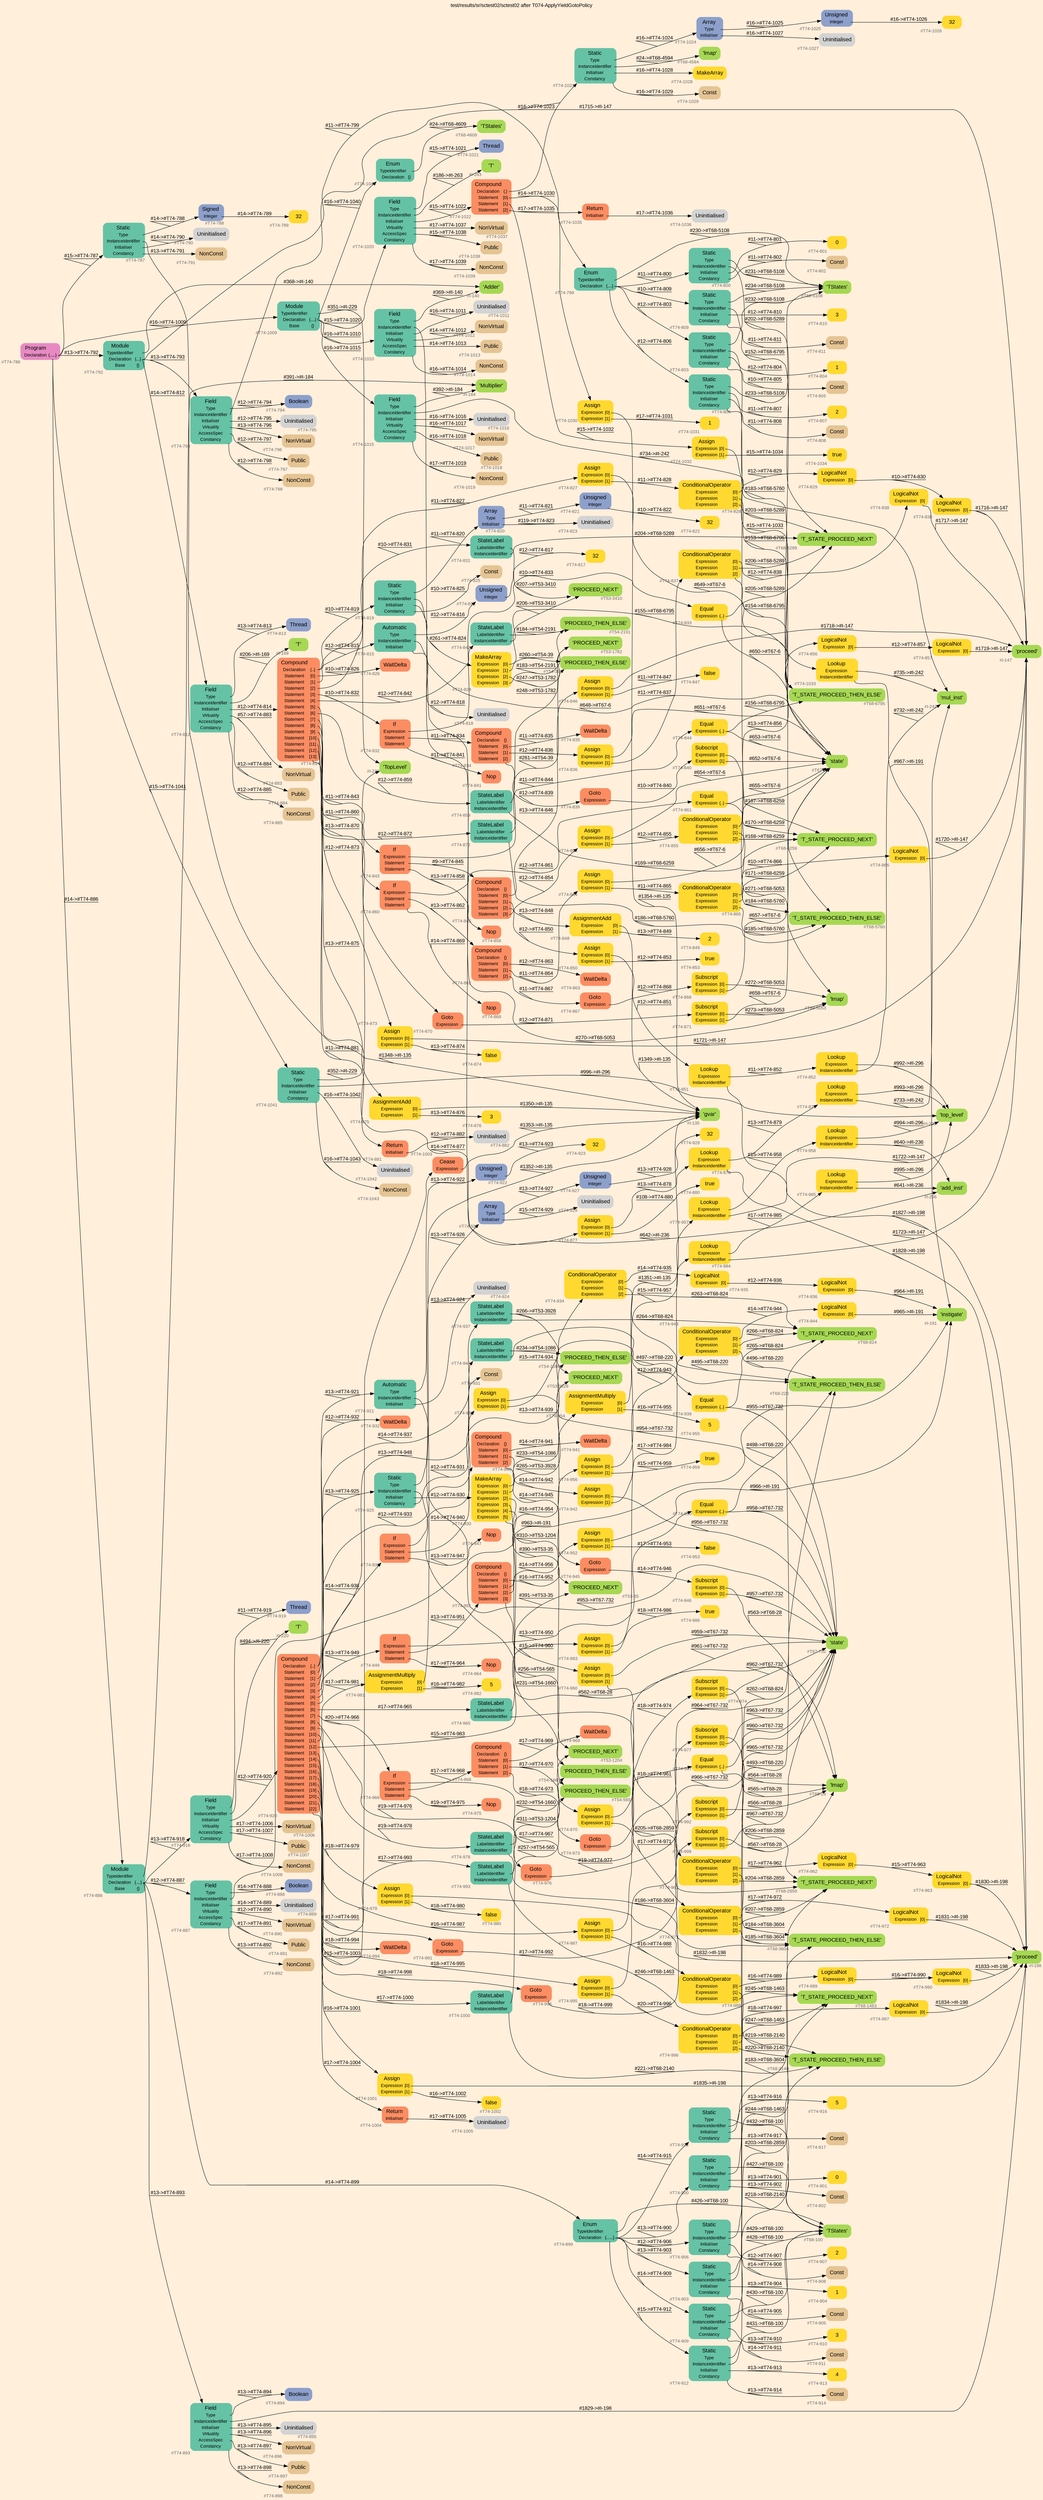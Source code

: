 digraph "test/results/sr/sctest02/sctest02 after T074-ApplyYieldGotoPolicy" {
label = "test/results/sr/sctest02/sctest02 after T074-ApplyYieldGotoPolicy"
labelloc = t
graph [
    rankdir = "LR"
    ranksep = 0.3
    bgcolor = antiquewhite1
    color = black
    fontcolor = black
    fontname = "Arial"
];
node [
    fontname = "Arial"
];
edge [
    fontname = "Arial"
];

// -------------------- node figure --------------------
// -------- block #T74-786 ----------
"#T74-786" [
    fillcolor = "/set28/4"
    xlabel = "#T74-786"
    fontsize = "12"
    fontcolor = grey40
    shape = "plaintext"
    label = <<TABLE BORDER="0" CELLBORDER="0" CELLSPACING="0">
     <TR><TD><FONT COLOR="black" POINT-SIZE="15">Program</FONT></TD></TR>
     <TR><TD><FONT COLOR="black" POINT-SIZE="12">Declaration</FONT></TD><TD PORT="port0"><FONT COLOR="black" POINT-SIZE="12">{.....}</FONT></TD></TR>
    </TABLE>>
    style = "rounded,filled"
];

// -------- block #T74-787 ----------
"#T74-787" [
    fillcolor = "/set28/1"
    xlabel = "#T74-787"
    fontsize = "12"
    fontcolor = grey40
    shape = "plaintext"
    label = <<TABLE BORDER="0" CELLBORDER="0" CELLSPACING="0">
     <TR><TD><FONT COLOR="black" POINT-SIZE="15">Static</FONT></TD></TR>
     <TR><TD><FONT COLOR="black" POINT-SIZE="12">Type</FONT></TD><TD PORT="port0"></TD></TR>
     <TR><TD><FONT COLOR="black" POINT-SIZE="12">InstanceIdentifier</FONT></TD><TD PORT="port1"></TD></TR>
     <TR><TD><FONT COLOR="black" POINT-SIZE="12">Initialiser</FONT></TD><TD PORT="port2"></TD></TR>
     <TR><TD><FONT COLOR="black" POINT-SIZE="12">Constancy</FONT></TD><TD PORT="port3"></TD></TR>
    </TABLE>>
    style = "rounded,filled"
];

// -------- block #T74-788 ----------
"#T74-788" [
    fillcolor = "/set28/3"
    xlabel = "#T74-788"
    fontsize = "12"
    fontcolor = grey40
    shape = "plaintext"
    label = <<TABLE BORDER="0" CELLBORDER="0" CELLSPACING="0">
     <TR><TD><FONT COLOR="black" POINT-SIZE="15">Signed</FONT></TD></TR>
     <TR><TD><FONT COLOR="black" POINT-SIZE="12">Integer</FONT></TD><TD PORT="port0"></TD></TR>
    </TABLE>>
    style = "rounded,filled"
];

// -------- block #T74-789 ----------
"#T74-789" [
    fillcolor = "/set28/6"
    xlabel = "#T74-789"
    fontsize = "12"
    fontcolor = grey40
    shape = "plaintext"
    label = <<TABLE BORDER="0" CELLBORDER="0" CELLSPACING="0">
     <TR><TD><FONT COLOR="black" POINT-SIZE="15">32</FONT></TD></TR>
    </TABLE>>
    style = "rounded,filled"
];

// -------- block #I-135 ----------
"#I-135" [
    fillcolor = "/set28/5"
    xlabel = "#I-135"
    fontsize = "12"
    fontcolor = grey40
    shape = "plaintext"
    label = <<TABLE BORDER="0" CELLBORDER="0" CELLSPACING="0">
     <TR><TD><FONT COLOR="black" POINT-SIZE="15">'gvar'</FONT></TD></TR>
    </TABLE>>
    style = "rounded,filled"
];

// -------- block #T74-790 ----------
"#T74-790" [
    xlabel = "#T74-790"
    fontsize = "12"
    fontcolor = grey40
    shape = "plaintext"
    label = <<TABLE BORDER="0" CELLBORDER="0" CELLSPACING="0">
     <TR><TD><FONT COLOR="black" POINT-SIZE="15">Uninitialised</FONT></TD></TR>
    </TABLE>>
    style = "rounded,filled"
];

// -------- block #T74-791 ----------
"#T74-791" [
    fillcolor = "/set28/7"
    xlabel = "#T74-791"
    fontsize = "12"
    fontcolor = grey40
    shape = "plaintext"
    label = <<TABLE BORDER="0" CELLBORDER="0" CELLSPACING="0">
     <TR><TD><FONT COLOR="black" POINT-SIZE="15">NonConst</FONT></TD></TR>
    </TABLE>>
    style = "rounded,filled"
];

// -------- block #T74-792 ----------
"#T74-792" [
    fillcolor = "/set28/1"
    xlabel = "#T74-792"
    fontsize = "12"
    fontcolor = grey40
    shape = "plaintext"
    label = <<TABLE BORDER="0" CELLBORDER="0" CELLSPACING="0">
     <TR><TD><FONT COLOR="black" POINT-SIZE="15">Module</FONT></TD></TR>
     <TR><TD><FONT COLOR="black" POINT-SIZE="12">TypeIdentifier</FONT></TD><TD PORT="port0"></TD></TR>
     <TR><TD><FONT COLOR="black" POINT-SIZE="12">Declaration</FONT></TD><TD PORT="port1"><FONT COLOR="black" POINT-SIZE="12">{...}</FONT></TD></TR>
     <TR><TD><FONT COLOR="black" POINT-SIZE="12">Base</FONT></TD><TD PORT="port2"><FONT COLOR="black" POINT-SIZE="12">{}</FONT></TD></TR>
    </TABLE>>
    style = "rounded,filled"
];

// -------- block #I-140 ----------
"#I-140" [
    fillcolor = "/set28/5"
    xlabel = "#I-140"
    fontsize = "12"
    fontcolor = grey40
    shape = "plaintext"
    label = <<TABLE BORDER="0" CELLBORDER="0" CELLSPACING="0">
     <TR><TD><FONT COLOR="black" POINT-SIZE="15">'Adder'</FONT></TD></TR>
    </TABLE>>
    style = "rounded,filled"
];

// -------- block #T74-793 ----------
"#T74-793" [
    fillcolor = "/set28/1"
    xlabel = "#T74-793"
    fontsize = "12"
    fontcolor = grey40
    shape = "plaintext"
    label = <<TABLE BORDER="0" CELLBORDER="0" CELLSPACING="0">
     <TR><TD><FONT COLOR="black" POINT-SIZE="15">Field</FONT></TD></TR>
     <TR><TD><FONT COLOR="black" POINT-SIZE="12">Type</FONT></TD><TD PORT="port0"></TD></TR>
     <TR><TD><FONT COLOR="black" POINT-SIZE="12">InstanceIdentifier</FONT></TD><TD PORT="port1"></TD></TR>
     <TR><TD><FONT COLOR="black" POINT-SIZE="12">Initialiser</FONT></TD><TD PORT="port2"></TD></TR>
     <TR><TD><FONT COLOR="black" POINT-SIZE="12">Virtuality</FONT></TD><TD PORT="port3"></TD></TR>
     <TR><TD><FONT COLOR="black" POINT-SIZE="12">AccessSpec</FONT></TD><TD PORT="port4"></TD></TR>
     <TR><TD><FONT COLOR="black" POINT-SIZE="12">Constancy</FONT></TD><TD PORT="port5"></TD></TR>
    </TABLE>>
    style = "rounded,filled"
];

// -------- block #T74-794 ----------
"#T74-794" [
    fillcolor = "/set28/3"
    xlabel = "#T74-794"
    fontsize = "12"
    fontcolor = grey40
    shape = "plaintext"
    label = <<TABLE BORDER="0" CELLBORDER="0" CELLSPACING="0">
     <TR><TD><FONT COLOR="black" POINT-SIZE="15">Boolean</FONT></TD></TR>
    </TABLE>>
    style = "rounded,filled"
];

// -------- block #I-147 ----------
"#I-147" [
    fillcolor = "/set28/5"
    xlabel = "#I-147"
    fontsize = "12"
    fontcolor = grey40
    shape = "plaintext"
    label = <<TABLE BORDER="0" CELLBORDER="0" CELLSPACING="0">
     <TR><TD><FONT COLOR="black" POINT-SIZE="15">'proceed'</FONT></TD></TR>
    </TABLE>>
    style = "rounded,filled"
];

// -------- block #T74-795 ----------
"#T74-795" [
    xlabel = "#T74-795"
    fontsize = "12"
    fontcolor = grey40
    shape = "plaintext"
    label = <<TABLE BORDER="0" CELLBORDER="0" CELLSPACING="0">
     <TR><TD><FONT COLOR="black" POINT-SIZE="15">Uninitialised</FONT></TD></TR>
    </TABLE>>
    style = "rounded,filled"
];

// -------- block #T74-796 ----------
"#T74-796" [
    fillcolor = "/set28/7"
    xlabel = "#T74-796"
    fontsize = "12"
    fontcolor = grey40
    shape = "plaintext"
    label = <<TABLE BORDER="0" CELLBORDER="0" CELLSPACING="0">
     <TR><TD><FONT COLOR="black" POINT-SIZE="15">NonVirtual</FONT></TD></TR>
    </TABLE>>
    style = "rounded,filled"
];

// -------- block #T74-797 ----------
"#T74-797" [
    fillcolor = "/set28/7"
    xlabel = "#T74-797"
    fontsize = "12"
    fontcolor = grey40
    shape = "plaintext"
    label = <<TABLE BORDER="0" CELLBORDER="0" CELLSPACING="0">
     <TR><TD><FONT COLOR="black" POINT-SIZE="15">Public</FONT></TD></TR>
    </TABLE>>
    style = "rounded,filled"
];

// -------- block #T74-798 ----------
"#T74-798" [
    fillcolor = "/set28/7"
    xlabel = "#T74-798"
    fontsize = "12"
    fontcolor = grey40
    shape = "plaintext"
    label = <<TABLE BORDER="0" CELLBORDER="0" CELLSPACING="0">
     <TR><TD><FONT COLOR="black" POINT-SIZE="15">NonConst</FONT></TD></TR>
    </TABLE>>
    style = "rounded,filled"
];

// -------- block #T74-799 ----------
"#T74-799" [
    fillcolor = "/set28/1"
    xlabel = "#T74-799"
    fontsize = "12"
    fontcolor = grey40
    shape = "plaintext"
    label = <<TABLE BORDER="0" CELLBORDER="0" CELLSPACING="0">
     <TR><TD><FONT COLOR="black" POINT-SIZE="15">Enum</FONT></TD></TR>
     <TR><TD><FONT COLOR="black" POINT-SIZE="12">TypeIdentifier</FONT></TD><TD PORT="port0"></TD></TR>
     <TR><TD><FONT COLOR="black" POINT-SIZE="12">Declaration</FONT></TD><TD PORT="port1"><FONT COLOR="black" POINT-SIZE="12">{....}</FONT></TD></TR>
    </TABLE>>
    style = "rounded,filled"
];

// -------- block #T68-5108 ----------
"#T68-5108" [
    fillcolor = "/set28/5"
    xlabel = "#T68-5108"
    fontsize = "12"
    fontcolor = grey40
    shape = "plaintext"
    label = <<TABLE BORDER="0" CELLBORDER="0" CELLSPACING="0">
     <TR><TD><FONT COLOR="black" POINT-SIZE="15">'TStates'</FONT></TD></TR>
    </TABLE>>
    style = "rounded,filled"
];

// -------- block #T74-800 ----------
"#T74-800" [
    fillcolor = "/set28/1"
    xlabel = "#T74-800"
    fontsize = "12"
    fontcolor = grey40
    shape = "plaintext"
    label = <<TABLE BORDER="0" CELLBORDER="0" CELLSPACING="0">
     <TR><TD><FONT COLOR="black" POINT-SIZE="15">Static</FONT></TD></TR>
     <TR><TD><FONT COLOR="black" POINT-SIZE="12">Type</FONT></TD><TD PORT="port0"></TD></TR>
     <TR><TD><FONT COLOR="black" POINT-SIZE="12">InstanceIdentifier</FONT></TD><TD PORT="port1"></TD></TR>
     <TR><TD><FONT COLOR="black" POINT-SIZE="12">Initialiser</FONT></TD><TD PORT="port2"></TD></TR>
     <TR><TD><FONT COLOR="black" POINT-SIZE="12">Constancy</FONT></TD><TD PORT="port3"></TD></TR>
    </TABLE>>
    style = "rounded,filled"
];

// -------- block #T68-5289 ----------
"#T68-5289" [
    fillcolor = "/set28/5"
    xlabel = "#T68-5289"
    fontsize = "12"
    fontcolor = grey40
    shape = "plaintext"
    label = <<TABLE BORDER="0" CELLBORDER="0" CELLSPACING="0">
     <TR><TD><FONT COLOR="black" POINT-SIZE="15">'T_STATE_PROCEED_NEXT'</FONT></TD></TR>
    </TABLE>>
    style = "rounded,filled"
];

// -------- block #T74-801 ----------
"#T74-801" [
    fillcolor = "/set28/6"
    xlabel = "#T74-801"
    fontsize = "12"
    fontcolor = grey40
    shape = "plaintext"
    label = <<TABLE BORDER="0" CELLBORDER="0" CELLSPACING="0">
     <TR><TD><FONT COLOR="black" POINT-SIZE="15">0</FONT></TD></TR>
    </TABLE>>
    style = "rounded,filled"
];

// -------- block #T74-802 ----------
"#T74-802" [
    fillcolor = "/set28/7"
    xlabel = "#T74-802"
    fontsize = "12"
    fontcolor = grey40
    shape = "plaintext"
    label = <<TABLE BORDER="0" CELLBORDER="0" CELLSPACING="0">
     <TR><TD><FONT COLOR="black" POINT-SIZE="15">Const</FONT></TD></TR>
    </TABLE>>
    style = "rounded,filled"
];

// -------- block #T74-803 ----------
"#T74-803" [
    fillcolor = "/set28/1"
    xlabel = "#T74-803"
    fontsize = "12"
    fontcolor = grey40
    shape = "plaintext"
    label = <<TABLE BORDER="0" CELLBORDER="0" CELLSPACING="0">
     <TR><TD><FONT COLOR="black" POINT-SIZE="15">Static</FONT></TD></TR>
     <TR><TD><FONT COLOR="black" POINT-SIZE="12">Type</FONT></TD><TD PORT="port0"></TD></TR>
     <TR><TD><FONT COLOR="black" POINT-SIZE="12">InstanceIdentifier</FONT></TD><TD PORT="port1"></TD></TR>
     <TR><TD><FONT COLOR="black" POINT-SIZE="12">Initialiser</FONT></TD><TD PORT="port2"></TD></TR>
     <TR><TD><FONT COLOR="black" POINT-SIZE="12">Constancy</FONT></TD><TD PORT="port3"></TD></TR>
    </TABLE>>
    style = "rounded,filled"
];

// -------- block #T68-5760 ----------
"#T68-5760" [
    fillcolor = "/set28/5"
    xlabel = "#T68-5760"
    fontsize = "12"
    fontcolor = grey40
    shape = "plaintext"
    label = <<TABLE BORDER="0" CELLBORDER="0" CELLSPACING="0">
     <TR><TD><FONT COLOR="black" POINT-SIZE="15">'T_STATE_PROCEED_THEN_ELSE'</FONT></TD></TR>
    </TABLE>>
    style = "rounded,filled"
];

// -------- block #T74-804 ----------
"#T74-804" [
    fillcolor = "/set28/6"
    xlabel = "#T74-804"
    fontsize = "12"
    fontcolor = grey40
    shape = "plaintext"
    label = <<TABLE BORDER="0" CELLBORDER="0" CELLSPACING="0">
     <TR><TD><FONT COLOR="black" POINT-SIZE="15">1</FONT></TD></TR>
    </TABLE>>
    style = "rounded,filled"
];

// -------- block #T74-805 ----------
"#T74-805" [
    fillcolor = "/set28/7"
    xlabel = "#T74-805"
    fontsize = "12"
    fontcolor = grey40
    shape = "plaintext"
    label = <<TABLE BORDER="0" CELLBORDER="0" CELLSPACING="0">
     <TR><TD><FONT COLOR="black" POINT-SIZE="15">Const</FONT></TD></TR>
    </TABLE>>
    style = "rounded,filled"
];

// -------- block #T74-806 ----------
"#T74-806" [
    fillcolor = "/set28/1"
    xlabel = "#T74-806"
    fontsize = "12"
    fontcolor = grey40
    shape = "plaintext"
    label = <<TABLE BORDER="0" CELLBORDER="0" CELLSPACING="0">
     <TR><TD><FONT COLOR="black" POINT-SIZE="15">Static</FONT></TD></TR>
     <TR><TD><FONT COLOR="black" POINT-SIZE="12">Type</FONT></TD><TD PORT="port0"></TD></TR>
     <TR><TD><FONT COLOR="black" POINT-SIZE="12">InstanceIdentifier</FONT></TD><TD PORT="port1"></TD></TR>
     <TR><TD><FONT COLOR="black" POINT-SIZE="12">Initialiser</FONT></TD><TD PORT="port2"></TD></TR>
     <TR><TD><FONT COLOR="black" POINT-SIZE="12">Constancy</FONT></TD><TD PORT="port3"></TD></TR>
    </TABLE>>
    style = "rounded,filled"
];

// -------- block #T68-6259 ----------
"#T68-6259" [
    fillcolor = "/set28/5"
    xlabel = "#T68-6259"
    fontsize = "12"
    fontcolor = grey40
    shape = "plaintext"
    label = <<TABLE BORDER="0" CELLBORDER="0" CELLSPACING="0">
     <TR><TD><FONT COLOR="black" POINT-SIZE="15">'T_STATE_PROCEED_NEXT'</FONT></TD></TR>
    </TABLE>>
    style = "rounded,filled"
];

// -------- block #T74-807 ----------
"#T74-807" [
    fillcolor = "/set28/6"
    xlabel = "#T74-807"
    fontsize = "12"
    fontcolor = grey40
    shape = "plaintext"
    label = <<TABLE BORDER="0" CELLBORDER="0" CELLSPACING="0">
     <TR><TD><FONT COLOR="black" POINT-SIZE="15">2</FONT></TD></TR>
    </TABLE>>
    style = "rounded,filled"
];

// -------- block #T74-808 ----------
"#T74-808" [
    fillcolor = "/set28/7"
    xlabel = "#T74-808"
    fontsize = "12"
    fontcolor = grey40
    shape = "plaintext"
    label = <<TABLE BORDER="0" CELLBORDER="0" CELLSPACING="0">
     <TR><TD><FONT COLOR="black" POINT-SIZE="15">Const</FONT></TD></TR>
    </TABLE>>
    style = "rounded,filled"
];

// -------- block #T74-809 ----------
"#T74-809" [
    fillcolor = "/set28/1"
    xlabel = "#T74-809"
    fontsize = "12"
    fontcolor = grey40
    shape = "plaintext"
    label = <<TABLE BORDER="0" CELLBORDER="0" CELLSPACING="0">
     <TR><TD><FONT COLOR="black" POINT-SIZE="15">Static</FONT></TD></TR>
     <TR><TD><FONT COLOR="black" POINT-SIZE="12">Type</FONT></TD><TD PORT="port0"></TD></TR>
     <TR><TD><FONT COLOR="black" POINT-SIZE="12">InstanceIdentifier</FONT></TD><TD PORT="port1"></TD></TR>
     <TR><TD><FONT COLOR="black" POINT-SIZE="12">Initialiser</FONT></TD><TD PORT="port2"></TD></TR>
     <TR><TD><FONT COLOR="black" POINT-SIZE="12">Constancy</FONT></TD><TD PORT="port3"></TD></TR>
    </TABLE>>
    style = "rounded,filled"
];

// -------- block #T68-6795 ----------
"#T68-6795" [
    fillcolor = "/set28/5"
    xlabel = "#T68-6795"
    fontsize = "12"
    fontcolor = grey40
    shape = "plaintext"
    label = <<TABLE BORDER="0" CELLBORDER="0" CELLSPACING="0">
     <TR><TD><FONT COLOR="black" POINT-SIZE="15">'T_STATE_PROCEED_THEN_ELSE'</FONT></TD></TR>
    </TABLE>>
    style = "rounded,filled"
];

// -------- block #T74-810 ----------
"#T74-810" [
    fillcolor = "/set28/6"
    xlabel = "#T74-810"
    fontsize = "12"
    fontcolor = grey40
    shape = "plaintext"
    label = <<TABLE BORDER="0" CELLBORDER="0" CELLSPACING="0">
     <TR><TD><FONT COLOR="black" POINT-SIZE="15">3</FONT></TD></TR>
    </TABLE>>
    style = "rounded,filled"
];

// -------- block #T74-811 ----------
"#T74-811" [
    fillcolor = "/set28/7"
    xlabel = "#T74-811"
    fontsize = "12"
    fontcolor = grey40
    shape = "plaintext"
    label = <<TABLE BORDER="0" CELLBORDER="0" CELLSPACING="0">
     <TR><TD><FONT COLOR="black" POINT-SIZE="15">Const</FONT></TD></TR>
    </TABLE>>
    style = "rounded,filled"
];

// -------- block #T74-812 ----------
"#T74-812" [
    fillcolor = "/set28/1"
    xlabel = "#T74-812"
    fontsize = "12"
    fontcolor = grey40
    shape = "plaintext"
    label = <<TABLE BORDER="0" CELLBORDER="0" CELLSPACING="0">
     <TR><TD><FONT COLOR="black" POINT-SIZE="15">Field</FONT></TD></TR>
     <TR><TD><FONT COLOR="black" POINT-SIZE="12">Type</FONT></TD><TD PORT="port0"></TD></TR>
     <TR><TD><FONT COLOR="black" POINT-SIZE="12">InstanceIdentifier</FONT></TD><TD PORT="port1"></TD></TR>
     <TR><TD><FONT COLOR="black" POINT-SIZE="12">Initialiser</FONT></TD><TD PORT="port2"></TD></TR>
     <TR><TD><FONT COLOR="black" POINT-SIZE="12">Virtuality</FONT></TD><TD PORT="port3"></TD></TR>
     <TR><TD><FONT COLOR="black" POINT-SIZE="12">AccessSpec</FONT></TD><TD PORT="port4"></TD></TR>
     <TR><TD><FONT COLOR="black" POINT-SIZE="12">Constancy</FONT></TD><TD PORT="port5"></TD></TR>
    </TABLE>>
    style = "rounded,filled"
];

// -------- block #T74-813 ----------
"#T74-813" [
    fillcolor = "/set28/3"
    xlabel = "#T74-813"
    fontsize = "12"
    fontcolor = grey40
    shape = "plaintext"
    label = <<TABLE BORDER="0" CELLBORDER="0" CELLSPACING="0">
     <TR><TD><FONT COLOR="black" POINT-SIZE="15">Thread</FONT></TD></TR>
    </TABLE>>
    style = "rounded,filled"
];

// -------- block #I-169 ----------
"#I-169" [
    fillcolor = "/set28/5"
    xlabel = "#I-169"
    fontsize = "12"
    fontcolor = grey40
    shape = "plaintext"
    label = <<TABLE BORDER="0" CELLBORDER="0" CELLSPACING="0">
     <TR><TD><FONT COLOR="black" POINT-SIZE="15">'T'</FONT></TD></TR>
    </TABLE>>
    style = "rounded,filled"
];

// -------- block #T74-814 ----------
"#T74-814" [
    fillcolor = "/set28/2"
    xlabel = "#T74-814"
    fontsize = "12"
    fontcolor = grey40
    shape = "plaintext"
    label = <<TABLE BORDER="0" CELLBORDER="0" CELLSPACING="0">
     <TR><TD><FONT COLOR="black" POINT-SIZE="15">Compound</FONT></TD></TR>
     <TR><TD><FONT COLOR="black" POINT-SIZE="12">Declaration</FONT></TD><TD PORT="port0"><FONT COLOR="black" POINT-SIZE="12">{..}</FONT></TD></TR>
     <TR><TD><FONT COLOR="black" POINT-SIZE="12">Statement</FONT></TD><TD PORT="port1"><FONT COLOR="black" POINT-SIZE="12">[0]</FONT></TD></TR>
     <TR><TD><FONT COLOR="black" POINT-SIZE="12">Statement</FONT></TD><TD PORT="port2"><FONT COLOR="black" POINT-SIZE="12">[1]</FONT></TD></TR>
     <TR><TD><FONT COLOR="black" POINT-SIZE="12">Statement</FONT></TD><TD PORT="port3"><FONT COLOR="black" POINT-SIZE="12">[2]</FONT></TD></TR>
     <TR><TD><FONT COLOR="black" POINT-SIZE="12">Statement</FONT></TD><TD PORT="port4"><FONT COLOR="black" POINT-SIZE="12">[3]</FONT></TD></TR>
     <TR><TD><FONT COLOR="black" POINT-SIZE="12">Statement</FONT></TD><TD PORT="port5"><FONT COLOR="black" POINT-SIZE="12">[4]</FONT></TD></TR>
     <TR><TD><FONT COLOR="black" POINT-SIZE="12">Statement</FONT></TD><TD PORT="port6"><FONT COLOR="black" POINT-SIZE="12">[5]</FONT></TD></TR>
     <TR><TD><FONT COLOR="black" POINT-SIZE="12">Statement</FONT></TD><TD PORT="port7"><FONT COLOR="black" POINT-SIZE="12">[6]</FONT></TD></TR>
     <TR><TD><FONT COLOR="black" POINT-SIZE="12">Statement</FONT></TD><TD PORT="port8"><FONT COLOR="black" POINT-SIZE="12">[7]</FONT></TD></TR>
     <TR><TD><FONT COLOR="black" POINT-SIZE="12">Statement</FONT></TD><TD PORT="port9"><FONT COLOR="black" POINT-SIZE="12">[8]</FONT></TD></TR>
     <TR><TD><FONT COLOR="black" POINT-SIZE="12">Statement</FONT></TD><TD PORT="port10"><FONT COLOR="black" POINT-SIZE="12">[9]</FONT></TD></TR>
     <TR><TD><FONT COLOR="black" POINT-SIZE="12">Statement</FONT></TD><TD PORT="port11"><FONT COLOR="black" POINT-SIZE="12">[10]</FONT></TD></TR>
     <TR><TD><FONT COLOR="black" POINT-SIZE="12">Statement</FONT></TD><TD PORT="port12"><FONT COLOR="black" POINT-SIZE="12">[11]</FONT></TD></TR>
     <TR><TD><FONT COLOR="black" POINT-SIZE="12">Statement</FONT></TD><TD PORT="port13"><FONT COLOR="black" POINT-SIZE="12">[12]</FONT></TD></TR>
     <TR><TD><FONT COLOR="black" POINT-SIZE="12">Statement</FONT></TD><TD PORT="port14"><FONT COLOR="black" POINT-SIZE="12">[13]</FONT></TD></TR>
    </TABLE>>
    style = "rounded,filled"
];

// -------- block #T74-815 ----------
"#T74-815" [
    fillcolor = "/set28/1"
    xlabel = "#T74-815"
    fontsize = "12"
    fontcolor = grey40
    shape = "plaintext"
    label = <<TABLE BORDER="0" CELLBORDER="0" CELLSPACING="0">
     <TR><TD><FONT COLOR="black" POINT-SIZE="15">Automatic</FONT></TD></TR>
     <TR><TD><FONT COLOR="black" POINT-SIZE="12">Type</FONT></TD><TD PORT="port0"></TD></TR>
     <TR><TD><FONT COLOR="black" POINT-SIZE="12">InstanceIdentifier</FONT></TD><TD PORT="port1"></TD></TR>
     <TR><TD><FONT COLOR="black" POINT-SIZE="12">Initialiser</FONT></TD><TD PORT="port2"></TD></TR>
    </TABLE>>
    style = "rounded,filled"
];

// -------- block #T74-816 ----------
"#T74-816" [
    fillcolor = "/set28/3"
    xlabel = "#T74-816"
    fontsize = "12"
    fontcolor = grey40
    shape = "plaintext"
    label = <<TABLE BORDER="0" CELLBORDER="0" CELLSPACING="0">
     <TR><TD><FONT COLOR="black" POINT-SIZE="15">Unsigned</FONT></TD></TR>
     <TR><TD><FONT COLOR="black" POINT-SIZE="12">Integer</FONT></TD><TD PORT="port0"></TD></TR>
    </TABLE>>
    style = "rounded,filled"
];

// -------- block #T74-817 ----------
"#T74-817" [
    fillcolor = "/set28/6"
    xlabel = "#T74-817"
    fontsize = "12"
    fontcolor = grey40
    shape = "plaintext"
    label = <<TABLE BORDER="0" CELLBORDER="0" CELLSPACING="0">
     <TR><TD><FONT COLOR="black" POINT-SIZE="15">32</FONT></TD></TR>
    </TABLE>>
    style = "rounded,filled"
];

// -------- block #T67-6 ----------
"#T67-6" [
    fillcolor = "/set28/5"
    xlabel = "#T67-6"
    fontsize = "12"
    fontcolor = grey40
    shape = "plaintext"
    label = <<TABLE BORDER="0" CELLBORDER="0" CELLSPACING="0">
     <TR><TD><FONT COLOR="black" POINT-SIZE="15">'state'</FONT></TD></TR>
    </TABLE>>
    style = "rounded,filled"
];

// -------- block #T74-818 ----------
"#T74-818" [
    xlabel = "#T74-818"
    fontsize = "12"
    fontcolor = grey40
    shape = "plaintext"
    label = <<TABLE BORDER="0" CELLBORDER="0" CELLSPACING="0">
     <TR><TD><FONT COLOR="black" POINT-SIZE="15">Uninitialised</FONT></TD></TR>
    </TABLE>>
    style = "rounded,filled"
];

// -------- block #T74-819 ----------
"#T74-819" [
    fillcolor = "/set28/1"
    xlabel = "#T74-819"
    fontsize = "12"
    fontcolor = grey40
    shape = "plaintext"
    label = <<TABLE BORDER="0" CELLBORDER="0" CELLSPACING="0">
     <TR><TD><FONT COLOR="black" POINT-SIZE="15">Static</FONT></TD></TR>
     <TR><TD><FONT COLOR="black" POINT-SIZE="12">Type</FONT></TD><TD PORT="port0"></TD></TR>
     <TR><TD><FONT COLOR="black" POINT-SIZE="12">InstanceIdentifier</FONT></TD><TD PORT="port1"></TD></TR>
     <TR><TD><FONT COLOR="black" POINT-SIZE="12">Initialiser</FONT></TD><TD PORT="port2"></TD></TR>
     <TR><TD><FONT COLOR="black" POINT-SIZE="12">Constancy</FONT></TD><TD PORT="port3"></TD></TR>
    </TABLE>>
    style = "rounded,filled"
];

// -------- block #T74-820 ----------
"#T74-820" [
    fillcolor = "/set28/3"
    xlabel = "#T74-820"
    fontsize = "12"
    fontcolor = grey40
    shape = "plaintext"
    label = <<TABLE BORDER="0" CELLBORDER="0" CELLSPACING="0">
     <TR><TD><FONT COLOR="black" POINT-SIZE="15">Array</FONT></TD></TR>
     <TR><TD><FONT COLOR="black" POINT-SIZE="12">Type</FONT></TD><TD PORT="port0"></TD></TR>
     <TR><TD><FONT COLOR="black" POINT-SIZE="12">Initialiser</FONT></TD><TD PORT="port1"></TD></TR>
    </TABLE>>
    style = "rounded,filled"
];

// -------- block #T74-821 ----------
"#T74-821" [
    fillcolor = "/set28/3"
    xlabel = "#T74-821"
    fontsize = "12"
    fontcolor = grey40
    shape = "plaintext"
    label = <<TABLE BORDER="0" CELLBORDER="0" CELLSPACING="0">
     <TR><TD><FONT COLOR="black" POINT-SIZE="15">Unsigned</FONT></TD></TR>
     <TR><TD><FONT COLOR="black" POINT-SIZE="12">Integer</FONT></TD><TD PORT="port0"></TD></TR>
    </TABLE>>
    style = "rounded,filled"
];

// -------- block #T74-822 ----------
"#T74-822" [
    fillcolor = "/set28/6"
    xlabel = "#T74-822"
    fontsize = "12"
    fontcolor = grey40
    shape = "plaintext"
    label = <<TABLE BORDER="0" CELLBORDER="0" CELLSPACING="0">
     <TR><TD><FONT COLOR="black" POINT-SIZE="15">32</FONT></TD></TR>
    </TABLE>>
    style = "rounded,filled"
];

// -------- block #T74-823 ----------
"#T74-823" [
    xlabel = "#T74-823"
    fontsize = "12"
    fontcolor = grey40
    shape = "plaintext"
    label = <<TABLE BORDER="0" CELLBORDER="0" CELLSPACING="0">
     <TR><TD><FONT COLOR="black" POINT-SIZE="15">Uninitialised</FONT></TD></TR>
    </TABLE>>
    style = "rounded,filled"
];

// -------- block #T68-5053 ----------
"#T68-5053" [
    fillcolor = "/set28/5"
    xlabel = "#T68-5053"
    fontsize = "12"
    fontcolor = grey40
    shape = "plaintext"
    label = <<TABLE BORDER="0" CELLBORDER="0" CELLSPACING="0">
     <TR><TD><FONT COLOR="black" POINT-SIZE="15">'lmap'</FONT></TD></TR>
    </TABLE>>
    style = "rounded,filled"
];

// -------- block #T74-824 ----------
"#T74-824" [
    fillcolor = "/set28/6"
    xlabel = "#T74-824"
    fontsize = "12"
    fontcolor = grey40
    shape = "plaintext"
    label = <<TABLE BORDER="0" CELLBORDER="0" CELLSPACING="0">
     <TR><TD><FONT COLOR="black" POINT-SIZE="15">MakeArray</FONT></TD></TR>
     <TR><TD><FONT COLOR="black" POINT-SIZE="12">Expression</FONT></TD><TD PORT="port0"><FONT COLOR="black" POINT-SIZE="12">[0]</FONT></TD></TR>
     <TR><TD><FONT COLOR="black" POINT-SIZE="12">Expression</FONT></TD><TD PORT="port1"><FONT COLOR="black" POINT-SIZE="12">[1]</FONT></TD></TR>
     <TR><TD><FONT COLOR="black" POINT-SIZE="12">Expression</FONT></TD><TD PORT="port2"><FONT COLOR="black" POINT-SIZE="12">[2]</FONT></TD></TR>
     <TR><TD><FONT COLOR="black" POINT-SIZE="12">Expression</FONT></TD><TD PORT="port3"><FONT COLOR="black" POINT-SIZE="12">[3]</FONT></TD></TR>
    </TABLE>>
    style = "rounded,filled"
];

// -------- block #T53-3410 ----------
"#T53-3410" [
    fillcolor = "/set28/5"
    xlabel = "#T53-3410"
    fontsize = "12"
    fontcolor = grey40
    shape = "plaintext"
    label = <<TABLE BORDER="0" CELLBORDER="0" CELLSPACING="0">
     <TR><TD><FONT COLOR="black" POINT-SIZE="15">'PROCEED_NEXT'</FONT></TD></TR>
    </TABLE>>
    style = "rounded,filled"
];

// -------- block #T54-39 ----------
"#T54-39" [
    fillcolor = "/set28/5"
    xlabel = "#T54-39"
    fontsize = "12"
    fontcolor = grey40
    shape = "plaintext"
    label = <<TABLE BORDER="0" CELLBORDER="0" CELLSPACING="0">
     <TR><TD><FONT COLOR="black" POINT-SIZE="15">'PROCEED_THEN_ELSE'</FONT></TD></TR>
    </TABLE>>
    style = "rounded,filled"
];

// -------- block #T53-1782 ----------
"#T53-1782" [
    fillcolor = "/set28/5"
    xlabel = "#T53-1782"
    fontsize = "12"
    fontcolor = grey40
    shape = "plaintext"
    label = <<TABLE BORDER="0" CELLBORDER="0" CELLSPACING="0">
     <TR><TD><FONT COLOR="black" POINT-SIZE="15">'PROCEED_NEXT'</FONT></TD></TR>
    </TABLE>>
    style = "rounded,filled"
];

// -------- block #T54-2191 ----------
"#T54-2191" [
    fillcolor = "/set28/5"
    xlabel = "#T54-2191"
    fontsize = "12"
    fontcolor = grey40
    shape = "plaintext"
    label = <<TABLE BORDER="0" CELLBORDER="0" CELLSPACING="0">
     <TR><TD><FONT COLOR="black" POINT-SIZE="15">'PROCEED_THEN_ELSE'</FONT></TD></TR>
    </TABLE>>
    style = "rounded,filled"
];

// -------- block #T74-825 ----------
"#T74-825" [
    fillcolor = "/set28/7"
    xlabel = "#T74-825"
    fontsize = "12"
    fontcolor = grey40
    shape = "plaintext"
    label = <<TABLE BORDER="0" CELLBORDER="0" CELLSPACING="0">
     <TR><TD><FONT COLOR="black" POINT-SIZE="15">Const</FONT></TD></TR>
    </TABLE>>
    style = "rounded,filled"
];

// -------- block #T74-826 ----------
"#T74-826" [
    fillcolor = "/set28/2"
    xlabel = "#T74-826"
    fontsize = "12"
    fontcolor = grey40
    shape = "plaintext"
    label = <<TABLE BORDER="0" CELLBORDER="0" CELLSPACING="0">
     <TR><TD><FONT COLOR="black" POINT-SIZE="15">WaitDelta</FONT></TD></TR>
    </TABLE>>
    style = "rounded,filled"
];

// -------- block #T74-827 ----------
"#T74-827" [
    fillcolor = "/set28/6"
    xlabel = "#T74-827"
    fontsize = "12"
    fontcolor = grey40
    shape = "plaintext"
    label = <<TABLE BORDER="0" CELLBORDER="0" CELLSPACING="0">
     <TR><TD><FONT COLOR="black" POINT-SIZE="15">Assign</FONT></TD></TR>
     <TR><TD><FONT COLOR="black" POINT-SIZE="12">Expression</FONT></TD><TD PORT="port0"><FONT COLOR="black" POINT-SIZE="12">[0]</FONT></TD></TR>
     <TR><TD><FONT COLOR="black" POINT-SIZE="12">Expression</FONT></TD><TD PORT="port1"><FONT COLOR="black" POINT-SIZE="12">[1]</FONT></TD></TR>
    </TABLE>>
    style = "rounded,filled"
];

// -------- block #T74-828 ----------
"#T74-828" [
    fillcolor = "/set28/6"
    xlabel = "#T74-828"
    fontsize = "12"
    fontcolor = grey40
    shape = "plaintext"
    label = <<TABLE BORDER="0" CELLBORDER="0" CELLSPACING="0">
     <TR><TD><FONT COLOR="black" POINT-SIZE="15">ConditionalOperator</FONT></TD></TR>
     <TR><TD><FONT COLOR="black" POINT-SIZE="12">Expression</FONT></TD><TD PORT="port0"><FONT COLOR="black" POINT-SIZE="12">[0]</FONT></TD></TR>
     <TR><TD><FONT COLOR="black" POINT-SIZE="12">Expression</FONT></TD><TD PORT="port1"><FONT COLOR="black" POINT-SIZE="12">[1]</FONT></TD></TR>
     <TR><TD><FONT COLOR="black" POINT-SIZE="12">Expression</FONT></TD><TD PORT="port2"><FONT COLOR="black" POINT-SIZE="12">[2]</FONT></TD></TR>
    </TABLE>>
    style = "rounded,filled"
];

// -------- block #T74-829 ----------
"#T74-829" [
    fillcolor = "/set28/6"
    xlabel = "#T74-829"
    fontsize = "12"
    fontcolor = grey40
    shape = "plaintext"
    label = <<TABLE BORDER="0" CELLBORDER="0" CELLSPACING="0">
     <TR><TD><FONT COLOR="black" POINT-SIZE="15">LogicalNot</FONT></TD></TR>
     <TR><TD><FONT COLOR="black" POINT-SIZE="12">Expression</FONT></TD><TD PORT="port0"><FONT COLOR="black" POINT-SIZE="12">[0]</FONT></TD></TR>
    </TABLE>>
    style = "rounded,filled"
];

// -------- block #T74-830 ----------
"#T74-830" [
    fillcolor = "/set28/6"
    xlabel = "#T74-830"
    fontsize = "12"
    fontcolor = grey40
    shape = "plaintext"
    label = <<TABLE BORDER="0" CELLBORDER="0" CELLSPACING="0">
     <TR><TD><FONT COLOR="black" POINT-SIZE="15">LogicalNot</FONT></TD></TR>
     <TR><TD><FONT COLOR="black" POINT-SIZE="12">Expression</FONT></TD><TD PORT="port0"><FONT COLOR="black" POINT-SIZE="12">[0]</FONT></TD></TR>
    </TABLE>>
    style = "rounded,filled"
];

// -------- block #T74-831 ----------
"#T74-831" [
    fillcolor = "/set28/1"
    xlabel = "#T74-831"
    fontsize = "12"
    fontcolor = grey40
    shape = "plaintext"
    label = <<TABLE BORDER="0" CELLBORDER="0" CELLSPACING="0">
     <TR><TD><FONT COLOR="black" POINT-SIZE="15">StateLabel</FONT></TD></TR>
     <TR><TD><FONT COLOR="black" POINT-SIZE="12">LabelIdentifier</FONT></TD><TD PORT="port0"></TD></TR>
     <TR><TD><FONT COLOR="black" POINT-SIZE="12">InstanceIdentifier</FONT></TD><TD PORT="port1"></TD></TR>
    </TABLE>>
    style = "rounded,filled"
];

// -------- block #T74-832 ----------
"#T74-832" [
    fillcolor = "/set28/2"
    xlabel = "#T74-832"
    fontsize = "12"
    fontcolor = grey40
    shape = "plaintext"
    label = <<TABLE BORDER="0" CELLBORDER="0" CELLSPACING="0">
     <TR><TD><FONT COLOR="black" POINT-SIZE="15">If</FONT></TD></TR>
     <TR><TD><FONT COLOR="black" POINT-SIZE="12">Expression</FONT></TD><TD PORT="port0"></TD></TR>
     <TR><TD><FONT COLOR="black" POINT-SIZE="12">Statement</FONT></TD><TD PORT="port1"></TD></TR>
     <TR><TD><FONT COLOR="black" POINT-SIZE="12">Statement</FONT></TD><TD PORT="port2"></TD></TR>
    </TABLE>>
    style = "rounded,filled"
];

// -------- block #T74-833 ----------
"#T74-833" [
    fillcolor = "/set28/6"
    xlabel = "#T74-833"
    fontsize = "12"
    fontcolor = grey40
    shape = "plaintext"
    label = <<TABLE BORDER="0" CELLBORDER="0" CELLSPACING="0">
     <TR><TD><FONT COLOR="black" POINT-SIZE="15">Equal</FONT></TD></TR>
     <TR><TD><FONT COLOR="black" POINT-SIZE="12">Expression</FONT></TD><TD PORT="port0"><FONT COLOR="black" POINT-SIZE="12">{..}</FONT></TD></TR>
    </TABLE>>
    style = "rounded,filled"
];

// -------- block #T74-834 ----------
"#T74-834" [
    fillcolor = "/set28/2"
    xlabel = "#T74-834"
    fontsize = "12"
    fontcolor = grey40
    shape = "plaintext"
    label = <<TABLE BORDER="0" CELLBORDER="0" CELLSPACING="0">
     <TR><TD><FONT COLOR="black" POINT-SIZE="15">Compound</FONT></TD></TR>
     <TR><TD><FONT COLOR="black" POINT-SIZE="12">Declaration</FONT></TD><TD PORT="port0"><FONT COLOR="black" POINT-SIZE="12">{}</FONT></TD></TR>
     <TR><TD><FONT COLOR="black" POINT-SIZE="12">Statement</FONT></TD><TD PORT="port1"><FONT COLOR="black" POINT-SIZE="12">[0]</FONT></TD></TR>
     <TR><TD><FONT COLOR="black" POINT-SIZE="12">Statement</FONT></TD><TD PORT="port2"><FONT COLOR="black" POINT-SIZE="12">[1]</FONT></TD></TR>
     <TR><TD><FONT COLOR="black" POINT-SIZE="12">Statement</FONT></TD><TD PORT="port3"><FONT COLOR="black" POINT-SIZE="12">[2]</FONT></TD></TR>
    </TABLE>>
    style = "rounded,filled"
];

// -------- block #T74-835 ----------
"#T74-835" [
    fillcolor = "/set28/2"
    xlabel = "#T74-835"
    fontsize = "12"
    fontcolor = grey40
    shape = "plaintext"
    label = <<TABLE BORDER="0" CELLBORDER="0" CELLSPACING="0">
     <TR><TD><FONT COLOR="black" POINT-SIZE="15">WaitDelta</FONT></TD></TR>
    </TABLE>>
    style = "rounded,filled"
];

// -------- block #T74-836 ----------
"#T74-836" [
    fillcolor = "/set28/6"
    xlabel = "#T74-836"
    fontsize = "12"
    fontcolor = grey40
    shape = "plaintext"
    label = <<TABLE BORDER="0" CELLBORDER="0" CELLSPACING="0">
     <TR><TD><FONT COLOR="black" POINT-SIZE="15">Assign</FONT></TD></TR>
     <TR><TD><FONT COLOR="black" POINT-SIZE="12">Expression</FONT></TD><TD PORT="port0"><FONT COLOR="black" POINT-SIZE="12">[0]</FONT></TD></TR>
     <TR><TD><FONT COLOR="black" POINT-SIZE="12">Expression</FONT></TD><TD PORT="port1"><FONT COLOR="black" POINT-SIZE="12">[1]</FONT></TD></TR>
    </TABLE>>
    style = "rounded,filled"
];

// -------- block #T74-837 ----------
"#T74-837" [
    fillcolor = "/set28/6"
    xlabel = "#T74-837"
    fontsize = "12"
    fontcolor = grey40
    shape = "plaintext"
    label = <<TABLE BORDER="0" CELLBORDER="0" CELLSPACING="0">
     <TR><TD><FONT COLOR="black" POINT-SIZE="15">ConditionalOperator</FONT></TD></TR>
     <TR><TD><FONT COLOR="black" POINT-SIZE="12">Expression</FONT></TD><TD PORT="port0"><FONT COLOR="black" POINT-SIZE="12">[0]</FONT></TD></TR>
     <TR><TD><FONT COLOR="black" POINT-SIZE="12">Expression</FONT></TD><TD PORT="port1"><FONT COLOR="black" POINT-SIZE="12">[1]</FONT></TD></TR>
     <TR><TD><FONT COLOR="black" POINT-SIZE="12">Expression</FONT></TD><TD PORT="port2"><FONT COLOR="black" POINT-SIZE="12">[2]</FONT></TD></TR>
    </TABLE>>
    style = "rounded,filled"
];

// -------- block #T74-838 ----------
"#T74-838" [
    fillcolor = "/set28/6"
    xlabel = "#T74-838"
    fontsize = "12"
    fontcolor = grey40
    shape = "plaintext"
    label = <<TABLE BORDER="0" CELLBORDER="0" CELLSPACING="0">
     <TR><TD><FONT COLOR="black" POINT-SIZE="15">LogicalNot</FONT></TD></TR>
     <TR><TD><FONT COLOR="black" POINT-SIZE="12">Expression</FONT></TD><TD PORT="port0"><FONT COLOR="black" POINT-SIZE="12">[0]</FONT></TD></TR>
    </TABLE>>
    style = "rounded,filled"
];

// -------- block #T74-839 ----------
"#T74-839" [
    fillcolor = "/set28/2"
    xlabel = "#T74-839"
    fontsize = "12"
    fontcolor = grey40
    shape = "plaintext"
    label = <<TABLE BORDER="0" CELLBORDER="0" CELLSPACING="0">
     <TR><TD><FONT COLOR="black" POINT-SIZE="15">Goto</FONT></TD></TR>
     <TR><TD><FONT COLOR="black" POINT-SIZE="12">Expression</FONT></TD><TD PORT="port0"></TD></TR>
    </TABLE>>
    style = "rounded,filled"
];

// -------- block #T74-840 ----------
"#T74-840" [
    fillcolor = "/set28/6"
    xlabel = "#T74-840"
    fontsize = "12"
    fontcolor = grey40
    shape = "plaintext"
    label = <<TABLE BORDER="0" CELLBORDER="0" CELLSPACING="0">
     <TR><TD><FONT COLOR="black" POINT-SIZE="15">Subscript</FONT></TD></TR>
     <TR><TD><FONT COLOR="black" POINT-SIZE="12">Expression</FONT></TD><TD PORT="port0"><FONT COLOR="black" POINT-SIZE="12">[0]</FONT></TD></TR>
     <TR><TD><FONT COLOR="black" POINT-SIZE="12">Expression</FONT></TD><TD PORT="port1"><FONT COLOR="black" POINT-SIZE="12">[1]</FONT></TD></TR>
    </TABLE>>
    style = "rounded,filled"
];

// -------- block #T74-841 ----------
"#T74-841" [
    fillcolor = "/set28/2"
    xlabel = "#T74-841"
    fontsize = "12"
    fontcolor = grey40
    shape = "plaintext"
    label = <<TABLE BORDER="0" CELLBORDER="0" CELLSPACING="0">
     <TR><TD><FONT COLOR="black" POINT-SIZE="15">Nop</FONT></TD></TR>
    </TABLE>>
    style = "rounded,filled"
];

// -------- block #T74-842 ----------
"#T74-842" [
    fillcolor = "/set28/1"
    xlabel = "#T74-842"
    fontsize = "12"
    fontcolor = grey40
    shape = "plaintext"
    label = <<TABLE BORDER="0" CELLBORDER="0" CELLSPACING="0">
     <TR><TD><FONT COLOR="black" POINT-SIZE="15">StateLabel</FONT></TD></TR>
     <TR><TD><FONT COLOR="black" POINT-SIZE="12">LabelIdentifier</FONT></TD><TD PORT="port0"></TD></TR>
     <TR><TD><FONT COLOR="black" POINT-SIZE="12">InstanceIdentifier</FONT></TD><TD PORT="port1"></TD></TR>
    </TABLE>>
    style = "rounded,filled"
];

// -------- block #T74-843 ----------
"#T74-843" [
    fillcolor = "/set28/2"
    xlabel = "#T74-843"
    fontsize = "12"
    fontcolor = grey40
    shape = "plaintext"
    label = <<TABLE BORDER="0" CELLBORDER="0" CELLSPACING="0">
     <TR><TD><FONT COLOR="black" POINT-SIZE="15">If</FONT></TD></TR>
     <TR><TD><FONT COLOR="black" POINT-SIZE="12">Expression</FONT></TD><TD PORT="port0"></TD></TR>
     <TR><TD><FONT COLOR="black" POINT-SIZE="12">Statement</FONT></TD><TD PORT="port1"></TD></TR>
     <TR><TD><FONT COLOR="black" POINT-SIZE="12">Statement</FONT></TD><TD PORT="port2"></TD></TR>
    </TABLE>>
    style = "rounded,filled"
];

// -------- block #T74-844 ----------
"#T74-844" [
    fillcolor = "/set28/6"
    xlabel = "#T74-844"
    fontsize = "12"
    fontcolor = grey40
    shape = "plaintext"
    label = <<TABLE BORDER="0" CELLBORDER="0" CELLSPACING="0">
     <TR><TD><FONT COLOR="black" POINT-SIZE="15">Equal</FONT></TD></TR>
     <TR><TD><FONT COLOR="black" POINT-SIZE="12">Expression</FONT></TD><TD PORT="port0"><FONT COLOR="black" POINT-SIZE="12">{..}</FONT></TD></TR>
    </TABLE>>
    style = "rounded,filled"
];

// -------- block #T74-845 ----------
"#T74-845" [
    fillcolor = "/set28/2"
    xlabel = "#T74-845"
    fontsize = "12"
    fontcolor = grey40
    shape = "plaintext"
    label = <<TABLE BORDER="0" CELLBORDER="0" CELLSPACING="0">
     <TR><TD><FONT COLOR="black" POINT-SIZE="15">Compound</FONT></TD></TR>
     <TR><TD><FONT COLOR="black" POINT-SIZE="12">Declaration</FONT></TD><TD PORT="port0"><FONT COLOR="black" POINT-SIZE="12">{}</FONT></TD></TR>
     <TR><TD><FONT COLOR="black" POINT-SIZE="12">Statement</FONT></TD><TD PORT="port1"><FONT COLOR="black" POINT-SIZE="12">[0]</FONT></TD></TR>
     <TR><TD><FONT COLOR="black" POINT-SIZE="12">Statement</FONT></TD><TD PORT="port2"><FONT COLOR="black" POINT-SIZE="12">[1]</FONT></TD></TR>
     <TR><TD><FONT COLOR="black" POINT-SIZE="12">Statement</FONT></TD><TD PORT="port3"><FONT COLOR="black" POINT-SIZE="12">[2]</FONT></TD></TR>
     <TR><TD><FONT COLOR="black" POINT-SIZE="12">Statement</FONT></TD><TD PORT="port4"><FONT COLOR="black" POINT-SIZE="12">[3]</FONT></TD></TR>
    </TABLE>>
    style = "rounded,filled"
];

// -------- block #T74-846 ----------
"#T74-846" [
    fillcolor = "/set28/6"
    xlabel = "#T74-846"
    fontsize = "12"
    fontcolor = grey40
    shape = "plaintext"
    label = <<TABLE BORDER="0" CELLBORDER="0" CELLSPACING="0">
     <TR><TD><FONT COLOR="black" POINT-SIZE="15">Assign</FONT></TD></TR>
     <TR><TD><FONT COLOR="black" POINT-SIZE="12">Expression</FONT></TD><TD PORT="port0"><FONT COLOR="black" POINT-SIZE="12">[0]</FONT></TD></TR>
     <TR><TD><FONT COLOR="black" POINT-SIZE="12">Expression</FONT></TD><TD PORT="port1"><FONT COLOR="black" POINT-SIZE="12">[1]</FONT></TD></TR>
    </TABLE>>
    style = "rounded,filled"
];

// -------- block #T74-847 ----------
"#T74-847" [
    fillcolor = "/set28/6"
    xlabel = "#T74-847"
    fontsize = "12"
    fontcolor = grey40
    shape = "plaintext"
    label = <<TABLE BORDER="0" CELLBORDER="0" CELLSPACING="0">
     <TR><TD><FONT COLOR="black" POINT-SIZE="15">false</FONT></TD></TR>
    </TABLE>>
    style = "rounded,filled"
];

// -------- block #T74-848 ----------
"#T74-848" [
    fillcolor = "/set28/6"
    xlabel = "#T74-848"
    fontsize = "12"
    fontcolor = grey40
    shape = "plaintext"
    label = <<TABLE BORDER="0" CELLBORDER="0" CELLSPACING="0">
     <TR><TD><FONT COLOR="black" POINT-SIZE="15">AssignmentAdd</FONT></TD></TR>
     <TR><TD><FONT COLOR="black" POINT-SIZE="12">Expression</FONT></TD><TD PORT="port0"><FONT COLOR="black" POINT-SIZE="12">[0]</FONT></TD></TR>
     <TR><TD><FONT COLOR="black" POINT-SIZE="12">Expression</FONT></TD><TD PORT="port1"><FONT COLOR="black" POINT-SIZE="12">[1]</FONT></TD></TR>
    </TABLE>>
    style = "rounded,filled"
];

// -------- block #T74-849 ----------
"#T74-849" [
    fillcolor = "/set28/6"
    xlabel = "#T74-849"
    fontsize = "12"
    fontcolor = grey40
    shape = "plaintext"
    label = <<TABLE BORDER="0" CELLBORDER="0" CELLSPACING="0">
     <TR><TD><FONT COLOR="black" POINT-SIZE="15">2</FONT></TD></TR>
    </TABLE>>
    style = "rounded,filled"
];

// -------- block #T74-850 ----------
"#T74-850" [
    fillcolor = "/set28/6"
    xlabel = "#T74-850"
    fontsize = "12"
    fontcolor = grey40
    shape = "plaintext"
    label = <<TABLE BORDER="0" CELLBORDER="0" CELLSPACING="0">
     <TR><TD><FONT COLOR="black" POINT-SIZE="15">Assign</FONT></TD></TR>
     <TR><TD><FONT COLOR="black" POINT-SIZE="12">Expression</FONT></TD><TD PORT="port0"><FONT COLOR="black" POINT-SIZE="12">[0]</FONT></TD></TR>
     <TR><TD><FONT COLOR="black" POINT-SIZE="12">Expression</FONT></TD><TD PORT="port1"><FONT COLOR="black" POINT-SIZE="12">[1]</FONT></TD></TR>
    </TABLE>>
    style = "rounded,filled"
];

// -------- block #T74-851 ----------
"#T74-851" [
    fillcolor = "/set28/6"
    xlabel = "#T74-851"
    fontsize = "12"
    fontcolor = grey40
    shape = "plaintext"
    label = <<TABLE BORDER="0" CELLBORDER="0" CELLSPACING="0">
     <TR><TD><FONT COLOR="black" POINT-SIZE="15">Lookup</FONT></TD></TR>
     <TR><TD><FONT COLOR="black" POINT-SIZE="12">Expression</FONT></TD><TD PORT="port0"></TD></TR>
     <TR><TD><FONT COLOR="black" POINT-SIZE="12">InstanceIdentifier</FONT></TD><TD PORT="port1"></TD></TR>
    </TABLE>>
    style = "rounded,filled"
];

// -------- block #T74-852 ----------
"#T74-852" [
    fillcolor = "/set28/6"
    xlabel = "#T74-852"
    fontsize = "12"
    fontcolor = grey40
    shape = "plaintext"
    label = <<TABLE BORDER="0" CELLBORDER="0" CELLSPACING="0">
     <TR><TD><FONT COLOR="black" POINT-SIZE="15">Lookup</FONT></TD></TR>
     <TR><TD><FONT COLOR="black" POINT-SIZE="12">Expression</FONT></TD><TD PORT="port0"></TD></TR>
     <TR><TD><FONT COLOR="black" POINT-SIZE="12">InstanceIdentifier</FONT></TD><TD PORT="port1"></TD></TR>
    </TABLE>>
    style = "rounded,filled"
];

// -------- block #I-296 ----------
"#I-296" [
    fillcolor = "/set28/5"
    xlabel = "#I-296"
    fontsize = "12"
    fontcolor = grey40
    shape = "plaintext"
    label = <<TABLE BORDER="0" CELLBORDER="0" CELLSPACING="0">
     <TR><TD><FONT COLOR="black" POINT-SIZE="15">'top_level'</FONT></TD></TR>
    </TABLE>>
    style = "rounded,filled"
];

// -------- block #I-242 ----------
"#I-242" [
    fillcolor = "/set28/5"
    xlabel = "#I-242"
    fontsize = "12"
    fontcolor = grey40
    shape = "plaintext"
    label = <<TABLE BORDER="0" CELLBORDER="0" CELLSPACING="0">
     <TR><TD><FONT COLOR="black" POINT-SIZE="15">'mul_inst'</FONT></TD></TR>
    </TABLE>>
    style = "rounded,filled"
];

// -------- block #I-198 ----------
"#I-198" [
    fillcolor = "/set28/5"
    xlabel = "#I-198"
    fontsize = "12"
    fontcolor = grey40
    shape = "plaintext"
    label = <<TABLE BORDER="0" CELLBORDER="0" CELLSPACING="0">
     <TR><TD><FONT COLOR="black" POINT-SIZE="15">'proceed'</FONT></TD></TR>
    </TABLE>>
    style = "rounded,filled"
];

// -------- block #T74-853 ----------
"#T74-853" [
    fillcolor = "/set28/6"
    xlabel = "#T74-853"
    fontsize = "12"
    fontcolor = grey40
    shape = "plaintext"
    label = <<TABLE BORDER="0" CELLBORDER="0" CELLSPACING="0">
     <TR><TD><FONT COLOR="black" POINT-SIZE="15">true</FONT></TD></TR>
    </TABLE>>
    style = "rounded,filled"
];

// -------- block #T74-854 ----------
"#T74-854" [
    fillcolor = "/set28/6"
    xlabel = "#T74-854"
    fontsize = "12"
    fontcolor = grey40
    shape = "plaintext"
    label = <<TABLE BORDER="0" CELLBORDER="0" CELLSPACING="0">
     <TR><TD><FONT COLOR="black" POINT-SIZE="15">Assign</FONT></TD></TR>
     <TR><TD><FONT COLOR="black" POINT-SIZE="12">Expression</FONT></TD><TD PORT="port0"><FONT COLOR="black" POINT-SIZE="12">[0]</FONT></TD></TR>
     <TR><TD><FONT COLOR="black" POINT-SIZE="12">Expression</FONT></TD><TD PORT="port1"><FONT COLOR="black" POINT-SIZE="12">[1]</FONT></TD></TR>
    </TABLE>>
    style = "rounded,filled"
];

// -------- block #T74-855 ----------
"#T74-855" [
    fillcolor = "/set28/6"
    xlabel = "#T74-855"
    fontsize = "12"
    fontcolor = grey40
    shape = "plaintext"
    label = <<TABLE BORDER="0" CELLBORDER="0" CELLSPACING="0">
     <TR><TD><FONT COLOR="black" POINT-SIZE="15">ConditionalOperator</FONT></TD></TR>
     <TR><TD><FONT COLOR="black" POINT-SIZE="12">Expression</FONT></TD><TD PORT="port0"><FONT COLOR="black" POINT-SIZE="12">[0]</FONT></TD></TR>
     <TR><TD><FONT COLOR="black" POINT-SIZE="12">Expression</FONT></TD><TD PORT="port1"><FONT COLOR="black" POINT-SIZE="12">[1]</FONT></TD></TR>
     <TR><TD><FONT COLOR="black" POINT-SIZE="12">Expression</FONT></TD><TD PORT="port2"><FONT COLOR="black" POINT-SIZE="12">[2]</FONT></TD></TR>
    </TABLE>>
    style = "rounded,filled"
];

// -------- block #T74-856 ----------
"#T74-856" [
    fillcolor = "/set28/6"
    xlabel = "#T74-856"
    fontsize = "12"
    fontcolor = grey40
    shape = "plaintext"
    label = <<TABLE BORDER="0" CELLBORDER="0" CELLSPACING="0">
     <TR><TD><FONT COLOR="black" POINT-SIZE="15">LogicalNot</FONT></TD></TR>
     <TR><TD><FONT COLOR="black" POINT-SIZE="12">Expression</FONT></TD><TD PORT="port0"><FONT COLOR="black" POINT-SIZE="12">[0]</FONT></TD></TR>
    </TABLE>>
    style = "rounded,filled"
];

// -------- block #T74-857 ----------
"#T74-857" [
    fillcolor = "/set28/6"
    xlabel = "#T74-857"
    fontsize = "12"
    fontcolor = grey40
    shape = "plaintext"
    label = <<TABLE BORDER="0" CELLBORDER="0" CELLSPACING="0">
     <TR><TD><FONT COLOR="black" POINT-SIZE="15">LogicalNot</FONT></TD></TR>
     <TR><TD><FONT COLOR="black" POINT-SIZE="12">Expression</FONT></TD><TD PORT="port0"><FONT COLOR="black" POINT-SIZE="12">[0]</FONT></TD></TR>
    </TABLE>>
    style = "rounded,filled"
];

// -------- block #T74-858 ----------
"#T74-858" [
    fillcolor = "/set28/2"
    xlabel = "#T74-858"
    fontsize = "12"
    fontcolor = grey40
    shape = "plaintext"
    label = <<TABLE BORDER="0" CELLBORDER="0" CELLSPACING="0">
     <TR><TD><FONT COLOR="black" POINT-SIZE="15">Nop</FONT></TD></TR>
    </TABLE>>
    style = "rounded,filled"
];

// -------- block #T74-859 ----------
"#T74-859" [
    fillcolor = "/set28/1"
    xlabel = "#T74-859"
    fontsize = "12"
    fontcolor = grey40
    shape = "plaintext"
    label = <<TABLE BORDER="0" CELLBORDER="0" CELLSPACING="0">
     <TR><TD><FONT COLOR="black" POINT-SIZE="15">StateLabel</FONT></TD></TR>
     <TR><TD><FONT COLOR="black" POINT-SIZE="12">LabelIdentifier</FONT></TD><TD PORT="port0"></TD></TR>
     <TR><TD><FONT COLOR="black" POINT-SIZE="12">InstanceIdentifier</FONT></TD><TD PORT="port1"></TD></TR>
    </TABLE>>
    style = "rounded,filled"
];

// -------- block #T74-860 ----------
"#T74-860" [
    fillcolor = "/set28/2"
    xlabel = "#T74-860"
    fontsize = "12"
    fontcolor = grey40
    shape = "plaintext"
    label = <<TABLE BORDER="0" CELLBORDER="0" CELLSPACING="0">
     <TR><TD><FONT COLOR="black" POINT-SIZE="15">If</FONT></TD></TR>
     <TR><TD><FONT COLOR="black" POINT-SIZE="12">Expression</FONT></TD><TD PORT="port0"></TD></TR>
     <TR><TD><FONT COLOR="black" POINT-SIZE="12">Statement</FONT></TD><TD PORT="port1"></TD></TR>
     <TR><TD><FONT COLOR="black" POINT-SIZE="12">Statement</FONT></TD><TD PORT="port2"></TD></TR>
    </TABLE>>
    style = "rounded,filled"
];

// -------- block #T74-861 ----------
"#T74-861" [
    fillcolor = "/set28/6"
    xlabel = "#T74-861"
    fontsize = "12"
    fontcolor = grey40
    shape = "plaintext"
    label = <<TABLE BORDER="0" CELLBORDER="0" CELLSPACING="0">
     <TR><TD><FONT COLOR="black" POINT-SIZE="15">Equal</FONT></TD></TR>
     <TR><TD><FONT COLOR="black" POINT-SIZE="12">Expression</FONT></TD><TD PORT="port0"><FONT COLOR="black" POINT-SIZE="12">{..}</FONT></TD></TR>
    </TABLE>>
    style = "rounded,filled"
];

// -------- block #T74-862 ----------
"#T74-862" [
    fillcolor = "/set28/2"
    xlabel = "#T74-862"
    fontsize = "12"
    fontcolor = grey40
    shape = "plaintext"
    label = <<TABLE BORDER="0" CELLBORDER="0" CELLSPACING="0">
     <TR><TD><FONT COLOR="black" POINT-SIZE="15">Compound</FONT></TD></TR>
     <TR><TD><FONT COLOR="black" POINT-SIZE="12">Declaration</FONT></TD><TD PORT="port0"><FONT COLOR="black" POINT-SIZE="12">{}</FONT></TD></TR>
     <TR><TD><FONT COLOR="black" POINT-SIZE="12">Statement</FONT></TD><TD PORT="port1"><FONT COLOR="black" POINT-SIZE="12">[0]</FONT></TD></TR>
     <TR><TD><FONT COLOR="black" POINT-SIZE="12">Statement</FONT></TD><TD PORT="port2"><FONT COLOR="black" POINT-SIZE="12">[1]</FONT></TD></TR>
     <TR><TD><FONT COLOR="black" POINT-SIZE="12">Statement</FONT></TD><TD PORT="port3"><FONT COLOR="black" POINT-SIZE="12">[2]</FONT></TD></TR>
    </TABLE>>
    style = "rounded,filled"
];

// -------- block #T74-863 ----------
"#T74-863" [
    fillcolor = "/set28/2"
    xlabel = "#T74-863"
    fontsize = "12"
    fontcolor = grey40
    shape = "plaintext"
    label = <<TABLE BORDER="0" CELLBORDER="0" CELLSPACING="0">
     <TR><TD><FONT COLOR="black" POINT-SIZE="15">WaitDelta</FONT></TD></TR>
    </TABLE>>
    style = "rounded,filled"
];

// -------- block #T74-864 ----------
"#T74-864" [
    fillcolor = "/set28/6"
    xlabel = "#T74-864"
    fontsize = "12"
    fontcolor = grey40
    shape = "plaintext"
    label = <<TABLE BORDER="0" CELLBORDER="0" CELLSPACING="0">
     <TR><TD><FONT COLOR="black" POINT-SIZE="15">Assign</FONT></TD></TR>
     <TR><TD><FONT COLOR="black" POINT-SIZE="12">Expression</FONT></TD><TD PORT="port0"><FONT COLOR="black" POINT-SIZE="12">[0]</FONT></TD></TR>
     <TR><TD><FONT COLOR="black" POINT-SIZE="12">Expression</FONT></TD><TD PORT="port1"><FONT COLOR="black" POINT-SIZE="12">[1]</FONT></TD></TR>
    </TABLE>>
    style = "rounded,filled"
];

// -------- block #T74-865 ----------
"#T74-865" [
    fillcolor = "/set28/6"
    xlabel = "#T74-865"
    fontsize = "12"
    fontcolor = grey40
    shape = "plaintext"
    label = <<TABLE BORDER="0" CELLBORDER="0" CELLSPACING="0">
     <TR><TD><FONT COLOR="black" POINT-SIZE="15">ConditionalOperator</FONT></TD></TR>
     <TR><TD><FONT COLOR="black" POINT-SIZE="12">Expression</FONT></TD><TD PORT="port0"><FONT COLOR="black" POINT-SIZE="12">[0]</FONT></TD></TR>
     <TR><TD><FONT COLOR="black" POINT-SIZE="12">Expression</FONT></TD><TD PORT="port1"><FONT COLOR="black" POINT-SIZE="12">[1]</FONT></TD></TR>
     <TR><TD><FONT COLOR="black" POINT-SIZE="12">Expression</FONT></TD><TD PORT="port2"><FONT COLOR="black" POINT-SIZE="12">[2]</FONT></TD></TR>
    </TABLE>>
    style = "rounded,filled"
];

// -------- block #T74-866 ----------
"#T74-866" [
    fillcolor = "/set28/6"
    xlabel = "#T74-866"
    fontsize = "12"
    fontcolor = grey40
    shape = "plaintext"
    label = <<TABLE BORDER="0" CELLBORDER="0" CELLSPACING="0">
     <TR><TD><FONT COLOR="black" POINT-SIZE="15">LogicalNot</FONT></TD></TR>
     <TR><TD><FONT COLOR="black" POINT-SIZE="12">Expression</FONT></TD><TD PORT="port0"><FONT COLOR="black" POINT-SIZE="12">[0]</FONT></TD></TR>
    </TABLE>>
    style = "rounded,filled"
];

// -------- block #T74-867 ----------
"#T74-867" [
    fillcolor = "/set28/2"
    xlabel = "#T74-867"
    fontsize = "12"
    fontcolor = grey40
    shape = "plaintext"
    label = <<TABLE BORDER="0" CELLBORDER="0" CELLSPACING="0">
     <TR><TD><FONT COLOR="black" POINT-SIZE="15">Goto</FONT></TD></TR>
     <TR><TD><FONT COLOR="black" POINT-SIZE="12">Expression</FONT></TD><TD PORT="port0"></TD></TR>
    </TABLE>>
    style = "rounded,filled"
];

// -------- block #T74-868 ----------
"#T74-868" [
    fillcolor = "/set28/6"
    xlabel = "#T74-868"
    fontsize = "12"
    fontcolor = grey40
    shape = "plaintext"
    label = <<TABLE BORDER="0" CELLBORDER="0" CELLSPACING="0">
     <TR><TD><FONT COLOR="black" POINT-SIZE="15">Subscript</FONT></TD></TR>
     <TR><TD><FONT COLOR="black" POINT-SIZE="12">Expression</FONT></TD><TD PORT="port0"><FONT COLOR="black" POINT-SIZE="12">[0]</FONT></TD></TR>
     <TR><TD><FONT COLOR="black" POINT-SIZE="12">Expression</FONT></TD><TD PORT="port1"><FONT COLOR="black" POINT-SIZE="12">[1]</FONT></TD></TR>
    </TABLE>>
    style = "rounded,filled"
];

// -------- block #T74-869 ----------
"#T74-869" [
    fillcolor = "/set28/2"
    xlabel = "#T74-869"
    fontsize = "12"
    fontcolor = grey40
    shape = "plaintext"
    label = <<TABLE BORDER="0" CELLBORDER="0" CELLSPACING="0">
     <TR><TD><FONT COLOR="black" POINT-SIZE="15">Nop</FONT></TD></TR>
    </TABLE>>
    style = "rounded,filled"
];

// -------- block #T74-870 ----------
"#T74-870" [
    fillcolor = "/set28/2"
    xlabel = "#T74-870"
    fontsize = "12"
    fontcolor = grey40
    shape = "plaintext"
    label = <<TABLE BORDER="0" CELLBORDER="0" CELLSPACING="0">
     <TR><TD><FONT COLOR="black" POINT-SIZE="15">Goto</FONT></TD></TR>
     <TR><TD><FONT COLOR="black" POINT-SIZE="12">Expression</FONT></TD><TD PORT="port0"></TD></TR>
    </TABLE>>
    style = "rounded,filled"
];

// -------- block #T74-871 ----------
"#T74-871" [
    fillcolor = "/set28/6"
    xlabel = "#T74-871"
    fontsize = "12"
    fontcolor = grey40
    shape = "plaintext"
    label = <<TABLE BORDER="0" CELLBORDER="0" CELLSPACING="0">
     <TR><TD><FONT COLOR="black" POINT-SIZE="15">Subscript</FONT></TD></TR>
     <TR><TD><FONT COLOR="black" POINT-SIZE="12">Expression</FONT></TD><TD PORT="port0"><FONT COLOR="black" POINT-SIZE="12">[0]</FONT></TD></TR>
     <TR><TD><FONT COLOR="black" POINT-SIZE="12">Expression</FONT></TD><TD PORT="port1"><FONT COLOR="black" POINT-SIZE="12">[1]</FONT></TD></TR>
    </TABLE>>
    style = "rounded,filled"
];

// -------- block #T74-872 ----------
"#T74-872" [
    fillcolor = "/set28/1"
    xlabel = "#T74-872"
    fontsize = "12"
    fontcolor = grey40
    shape = "plaintext"
    label = <<TABLE BORDER="0" CELLBORDER="0" CELLSPACING="0">
     <TR><TD><FONT COLOR="black" POINT-SIZE="15">StateLabel</FONT></TD></TR>
     <TR><TD><FONT COLOR="black" POINT-SIZE="12">LabelIdentifier</FONT></TD><TD PORT="port0"></TD></TR>
     <TR><TD><FONT COLOR="black" POINT-SIZE="12">InstanceIdentifier</FONT></TD><TD PORT="port1"></TD></TR>
    </TABLE>>
    style = "rounded,filled"
];

// -------- block #T74-873 ----------
"#T74-873" [
    fillcolor = "/set28/6"
    xlabel = "#T74-873"
    fontsize = "12"
    fontcolor = grey40
    shape = "plaintext"
    label = <<TABLE BORDER="0" CELLBORDER="0" CELLSPACING="0">
     <TR><TD><FONT COLOR="black" POINT-SIZE="15">Assign</FONT></TD></TR>
     <TR><TD><FONT COLOR="black" POINT-SIZE="12">Expression</FONT></TD><TD PORT="port0"><FONT COLOR="black" POINT-SIZE="12">[0]</FONT></TD></TR>
     <TR><TD><FONT COLOR="black" POINT-SIZE="12">Expression</FONT></TD><TD PORT="port1"><FONT COLOR="black" POINT-SIZE="12">[1]</FONT></TD></TR>
    </TABLE>>
    style = "rounded,filled"
];

// -------- block #T74-874 ----------
"#T74-874" [
    fillcolor = "/set28/6"
    xlabel = "#T74-874"
    fontsize = "12"
    fontcolor = grey40
    shape = "plaintext"
    label = <<TABLE BORDER="0" CELLBORDER="0" CELLSPACING="0">
     <TR><TD><FONT COLOR="black" POINT-SIZE="15">false</FONT></TD></TR>
    </TABLE>>
    style = "rounded,filled"
];

// -------- block #T74-875 ----------
"#T74-875" [
    fillcolor = "/set28/6"
    xlabel = "#T74-875"
    fontsize = "12"
    fontcolor = grey40
    shape = "plaintext"
    label = <<TABLE BORDER="0" CELLBORDER="0" CELLSPACING="0">
     <TR><TD><FONT COLOR="black" POINT-SIZE="15">AssignmentAdd</FONT></TD></TR>
     <TR><TD><FONT COLOR="black" POINT-SIZE="12">Expression</FONT></TD><TD PORT="port0"><FONT COLOR="black" POINT-SIZE="12">[0]</FONT></TD></TR>
     <TR><TD><FONT COLOR="black" POINT-SIZE="12">Expression</FONT></TD><TD PORT="port1"><FONT COLOR="black" POINT-SIZE="12">[1]</FONT></TD></TR>
    </TABLE>>
    style = "rounded,filled"
];

// -------- block #T74-876 ----------
"#T74-876" [
    fillcolor = "/set28/6"
    xlabel = "#T74-876"
    fontsize = "12"
    fontcolor = grey40
    shape = "plaintext"
    label = <<TABLE BORDER="0" CELLBORDER="0" CELLSPACING="0">
     <TR><TD><FONT COLOR="black" POINT-SIZE="15">3</FONT></TD></TR>
    </TABLE>>
    style = "rounded,filled"
];

// -------- block #T74-877 ----------
"#T74-877" [
    fillcolor = "/set28/6"
    xlabel = "#T74-877"
    fontsize = "12"
    fontcolor = grey40
    shape = "plaintext"
    label = <<TABLE BORDER="0" CELLBORDER="0" CELLSPACING="0">
     <TR><TD><FONT COLOR="black" POINT-SIZE="15">Assign</FONT></TD></TR>
     <TR><TD><FONT COLOR="black" POINT-SIZE="12">Expression</FONT></TD><TD PORT="port0"><FONT COLOR="black" POINT-SIZE="12">[0]</FONT></TD></TR>
     <TR><TD><FONT COLOR="black" POINT-SIZE="12">Expression</FONT></TD><TD PORT="port1"><FONT COLOR="black" POINT-SIZE="12">[1]</FONT></TD></TR>
    </TABLE>>
    style = "rounded,filled"
];

// -------- block #T74-878 ----------
"#T74-878" [
    fillcolor = "/set28/6"
    xlabel = "#T74-878"
    fontsize = "12"
    fontcolor = grey40
    shape = "plaintext"
    label = <<TABLE BORDER="0" CELLBORDER="0" CELLSPACING="0">
     <TR><TD><FONT COLOR="black" POINT-SIZE="15">Lookup</FONT></TD></TR>
     <TR><TD><FONT COLOR="black" POINT-SIZE="12">Expression</FONT></TD><TD PORT="port0"></TD></TR>
     <TR><TD><FONT COLOR="black" POINT-SIZE="12">InstanceIdentifier</FONT></TD><TD PORT="port1"></TD></TR>
    </TABLE>>
    style = "rounded,filled"
];

// -------- block #T74-879 ----------
"#T74-879" [
    fillcolor = "/set28/6"
    xlabel = "#T74-879"
    fontsize = "12"
    fontcolor = grey40
    shape = "plaintext"
    label = <<TABLE BORDER="0" CELLBORDER="0" CELLSPACING="0">
     <TR><TD><FONT COLOR="black" POINT-SIZE="15">Lookup</FONT></TD></TR>
     <TR><TD><FONT COLOR="black" POINT-SIZE="12">Expression</FONT></TD><TD PORT="port0"></TD></TR>
     <TR><TD><FONT COLOR="black" POINT-SIZE="12">InstanceIdentifier</FONT></TD><TD PORT="port1"></TD></TR>
    </TABLE>>
    style = "rounded,filled"
];

// -------- block #T74-880 ----------
"#T74-880" [
    fillcolor = "/set28/6"
    xlabel = "#T74-880"
    fontsize = "12"
    fontcolor = grey40
    shape = "plaintext"
    label = <<TABLE BORDER="0" CELLBORDER="0" CELLSPACING="0">
     <TR><TD><FONT COLOR="black" POINT-SIZE="15">true</FONT></TD></TR>
    </TABLE>>
    style = "rounded,filled"
];

// -------- block #T74-881 ----------
"#T74-881" [
    fillcolor = "/set28/2"
    xlabel = "#T74-881"
    fontsize = "12"
    fontcolor = grey40
    shape = "plaintext"
    label = <<TABLE BORDER="0" CELLBORDER="0" CELLSPACING="0">
     <TR><TD><FONT COLOR="black" POINT-SIZE="15">Return</FONT></TD></TR>
     <TR><TD><FONT COLOR="black" POINT-SIZE="12">Initialiser</FONT></TD><TD PORT="port0"></TD></TR>
    </TABLE>>
    style = "rounded,filled"
];

// -------- block #T74-882 ----------
"#T74-882" [
    xlabel = "#T74-882"
    fontsize = "12"
    fontcolor = grey40
    shape = "plaintext"
    label = <<TABLE BORDER="0" CELLBORDER="0" CELLSPACING="0">
     <TR><TD><FONT COLOR="black" POINT-SIZE="15">Uninitialised</FONT></TD></TR>
    </TABLE>>
    style = "rounded,filled"
];

// -------- block #T74-883 ----------
"#T74-883" [
    fillcolor = "/set28/7"
    xlabel = "#T74-883"
    fontsize = "12"
    fontcolor = grey40
    shape = "plaintext"
    label = <<TABLE BORDER="0" CELLBORDER="0" CELLSPACING="0">
     <TR><TD><FONT COLOR="black" POINT-SIZE="15">NonVirtual</FONT></TD></TR>
    </TABLE>>
    style = "rounded,filled"
];

// -------- block #T74-884 ----------
"#T74-884" [
    fillcolor = "/set28/7"
    xlabel = "#T74-884"
    fontsize = "12"
    fontcolor = grey40
    shape = "plaintext"
    label = <<TABLE BORDER="0" CELLBORDER="0" CELLSPACING="0">
     <TR><TD><FONT COLOR="black" POINT-SIZE="15">Public</FONT></TD></TR>
    </TABLE>>
    style = "rounded,filled"
];

// -------- block #T74-885 ----------
"#T74-885" [
    fillcolor = "/set28/7"
    xlabel = "#T74-885"
    fontsize = "12"
    fontcolor = grey40
    shape = "plaintext"
    label = <<TABLE BORDER="0" CELLBORDER="0" CELLSPACING="0">
     <TR><TD><FONT COLOR="black" POINT-SIZE="15">NonConst</FONT></TD></TR>
    </TABLE>>
    style = "rounded,filled"
];

// -------- block #T74-886 ----------
"#T74-886" [
    fillcolor = "/set28/1"
    xlabel = "#T74-886"
    fontsize = "12"
    fontcolor = grey40
    shape = "plaintext"
    label = <<TABLE BORDER="0" CELLBORDER="0" CELLSPACING="0">
     <TR><TD><FONT COLOR="black" POINT-SIZE="15">Module</FONT></TD></TR>
     <TR><TD><FONT COLOR="black" POINT-SIZE="12">TypeIdentifier</FONT></TD><TD PORT="port0"></TD></TR>
     <TR><TD><FONT COLOR="black" POINT-SIZE="12">Declaration</FONT></TD><TD PORT="port1"><FONT COLOR="black" POINT-SIZE="12">{....}</FONT></TD></TR>
     <TR><TD><FONT COLOR="black" POINT-SIZE="12">Base</FONT></TD><TD PORT="port2"><FONT COLOR="black" POINT-SIZE="12">{}</FONT></TD></TR>
    </TABLE>>
    style = "rounded,filled"
];

// -------- block #I-184 ----------
"#I-184" [
    fillcolor = "/set28/5"
    xlabel = "#I-184"
    fontsize = "12"
    fontcolor = grey40
    shape = "plaintext"
    label = <<TABLE BORDER="0" CELLBORDER="0" CELLSPACING="0">
     <TR><TD><FONT COLOR="black" POINT-SIZE="15">'Multiplier'</FONT></TD></TR>
    </TABLE>>
    style = "rounded,filled"
];

// -------- block #T74-887 ----------
"#T74-887" [
    fillcolor = "/set28/1"
    xlabel = "#T74-887"
    fontsize = "12"
    fontcolor = grey40
    shape = "plaintext"
    label = <<TABLE BORDER="0" CELLBORDER="0" CELLSPACING="0">
     <TR><TD><FONT COLOR="black" POINT-SIZE="15">Field</FONT></TD></TR>
     <TR><TD><FONT COLOR="black" POINT-SIZE="12">Type</FONT></TD><TD PORT="port0"></TD></TR>
     <TR><TD><FONT COLOR="black" POINT-SIZE="12">InstanceIdentifier</FONT></TD><TD PORT="port1"></TD></TR>
     <TR><TD><FONT COLOR="black" POINT-SIZE="12">Initialiser</FONT></TD><TD PORT="port2"></TD></TR>
     <TR><TD><FONT COLOR="black" POINT-SIZE="12">Virtuality</FONT></TD><TD PORT="port3"></TD></TR>
     <TR><TD><FONT COLOR="black" POINT-SIZE="12">AccessSpec</FONT></TD><TD PORT="port4"></TD></TR>
     <TR><TD><FONT COLOR="black" POINT-SIZE="12">Constancy</FONT></TD><TD PORT="port5"></TD></TR>
    </TABLE>>
    style = "rounded,filled"
];

// -------- block #T74-888 ----------
"#T74-888" [
    fillcolor = "/set28/3"
    xlabel = "#T74-888"
    fontsize = "12"
    fontcolor = grey40
    shape = "plaintext"
    label = <<TABLE BORDER="0" CELLBORDER="0" CELLSPACING="0">
     <TR><TD><FONT COLOR="black" POINT-SIZE="15">Boolean</FONT></TD></TR>
    </TABLE>>
    style = "rounded,filled"
];

// -------- block #I-191 ----------
"#I-191" [
    fillcolor = "/set28/5"
    xlabel = "#I-191"
    fontsize = "12"
    fontcolor = grey40
    shape = "plaintext"
    label = <<TABLE BORDER="0" CELLBORDER="0" CELLSPACING="0">
     <TR><TD><FONT COLOR="black" POINT-SIZE="15">'instigate'</FONT></TD></TR>
    </TABLE>>
    style = "rounded,filled"
];

// -------- block #T74-889 ----------
"#T74-889" [
    xlabel = "#T74-889"
    fontsize = "12"
    fontcolor = grey40
    shape = "plaintext"
    label = <<TABLE BORDER="0" CELLBORDER="0" CELLSPACING="0">
     <TR><TD><FONT COLOR="black" POINT-SIZE="15">Uninitialised</FONT></TD></TR>
    </TABLE>>
    style = "rounded,filled"
];

// -------- block #T74-890 ----------
"#T74-890" [
    fillcolor = "/set28/7"
    xlabel = "#T74-890"
    fontsize = "12"
    fontcolor = grey40
    shape = "plaintext"
    label = <<TABLE BORDER="0" CELLBORDER="0" CELLSPACING="0">
     <TR><TD><FONT COLOR="black" POINT-SIZE="15">NonVirtual</FONT></TD></TR>
    </TABLE>>
    style = "rounded,filled"
];

// -------- block #T74-891 ----------
"#T74-891" [
    fillcolor = "/set28/7"
    xlabel = "#T74-891"
    fontsize = "12"
    fontcolor = grey40
    shape = "plaintext"
    label = <<TABLE BORDER="0" CELLBORDER="0" CELLSPACING="0">
     <TR><TD><FONT COLOR="black" POINT-SIZE="15">Public</FONT></TD></TR>
    </TABLE>>
    style = "rounded,filled"
];

// -------- block #T74-892 ----------
"#T74-892" [
    fillcolor = "/set28/7"
    xlabel = "#T74-892"
    fontsize = "12"
    fontcolor = grey40
    shape = "plaintext"
    label = <<TABLE BORDER="0" CELLBORDER="0" CELLSPACING="0">
     <TR><TD><FONT COLOR="black" POINT-SIZE="15">NonConst</FONT></TD></TR>
    </TABLE>>
    style = "rounded,filled"
];

// -------- block #T74-893 ----------
"#T74-893" [
    fillcolor = "/set28/1"
    xlabel = "#T74-893"
    fontsize = "12"
    fontcolor = grey40
    shape = "plaintext"
    label = <<TABLE BORDER="0" CELLBORDER="0" CELLSPACING="0">
     <TR><TD><FONT COLOR="black" POINT-SIZE="15">Field</FONT></TD></TR>
     <TR><TD><FONT COLOR="black" POINT-SIZE="12">Type</FONT></TD><TD PORT="port0"></TD></TR>
     <TR><TD><FONT COLOR="black" POINT-SIZE="12">InstanceIdentifier</FONT></TD><TD PORT="port1"></TD></TR>
     <TR><TD><FONT COLOR="black" POINT-SIZE="12">Initialiser</FONT></TD><TD PORT="port2"></TD></TR>
     <TR><TD><FONT COLOR="black" POINT-SIZE="12">Virtuality</FONT></TD><TD PORT="port3"></TD></TR>
     <TR><TD><FONT COLOR="black" POINT-SIZE="12">AccessSpec</FONT></TD><TD PORT="port4"></TD></TR>
     <TR><TD><FONT COLOR="black" POINT-SIZE="12">Constancy</FONT></TD><TD PORT="port5"></TD></TR>
    </TABLE>>
    style = "rounded,filled"
];

// -------- block #T74-894 ----------
"#T74-894" [
    fillcolor = "/set28/3"
    xlabel = "#T74-894"
    fontsize = "12"
    fontcolor = grey40
    shape = "plaintext"
    label = <<TABLE BORDER="0" CELLBORDER="0" CELLSPACING="0">
     <TR><TD><FONT COLOR="black" POINT-SIZE="15">Boolean</FONT></TD></TR>
    </TABLE>>
    style = "rounded,filled"
];

// -------- block #T74-895 ----------
"#T74-895" [
    xlabel = "#T74-895"
    fontsize = "12"
    fontcolor = grey40
    shape = "plaintext"
    label = <<TABLE BORDER="0" CELLBORDER="0" CELLSPACING="0">
     <TR><TD><FONT COLOR="black" POINT-SIZE="15">Uninitialised</FONT></TD></TR>
    </TABLE>>
    style = "rounded,filled"
];

// -------- block #T74-896 ----------
"#T74-896" [
    fillcolor = "/set28/7"
    xlabel = "#T74-896"
    fontsize = "12"
    fontcolor = grey40
    shape = "plaintext"
    label = <<TABLE BORDER="0" CELLBORDER="0" CELLSPACING="0">
     <TR><TD><FONT COLOR="black" POINT-SIZE="15">NonVirtual</FONT></TD></TR>
    </TABLE>>
    style = "rounded,filled"
];

// -------- block #T74-897 ----------
"#T74-897" [
    fillcolor = "/set28/7"
    xlabel = "#T74-897"
    fontsize = "12"
    fontcolor = grey40
    shape = "plaintext"
    label = <<TABLE BORDER="0" CELLBORDER="0" CELLSPACING="0">
     <TR><TD><FONT COLOR="black" POINT-SIZE="15">Public</FONT></TD></TR>
    </TABLE>>
    style = "rounded,filled"
];

// -------- block #T74-898 ----------
"#T74-898" [
    fillcolor = "/set28/7"
    xlabel = "#T74-898"
    fontsize = "12"
    fontcolor = grey40
    shape = "plaintext"
    label = <<TABLE BORDER="0" CELLBORDER="0" CELLSPACING="0">
     <TR><TD><FONT COLOR="black" POINT-SIZE="15">NonConst</FONT></TD></TR>
    </TABLE>>
    style = "rounded,filled"
];

// -------- block #T74-899 ----------
"#T74-899" [
    fillcolor = "/set28/1"
    xlabel = "#T74-899"
    fontsize = "12"
    fontcolor = grey40
    shape = "plaintext"
    label = <<TABLE BORDER="0" CELLBORDER="0" CELLSPACING="0">
     <TR><TD><FONT COLOR="black" POINT-SIZE="15">Enum</FONT></TD></TR>
     <TR><TD><FONT COLOR="black" POINT-SIZE="12">TypeIdentifier</FONT></TD><TD PORT="port0"></TD></TR>
     <TR><TD><FONT COLOR="black" POINT-SIZE="12">Declaration</FONT></TD><TD PORT="port1"><FONT COLOR="black" POINT-SIZE="12">{......}</FONT></TD></TR>
    </TABLE>>
    style = "rounded,filled"
];

// -------- block #T68-100 ----------
"#T68-100" [
    fillcolor = "/set28/5"
    xlabel = "#T68-100"
    fontsize = "12"
    fontcolor = grey40
    shape = "plaintext"
    label = <<TABLE BORDER="0" CELLBORDER="0" CELLSPACING="0">
     <TR><TD><FONT COLOR="black" POINT-SIZE="15">'TStates'</FONT></TD></TR>
    </TABLE>>
    style = "rounded,filled"
];

// -------- block #T74-900 ----------
"#T74-900" [
    fillcolor = "/set28/1"
    xlabel = "#T74-900"
    fontsize = "12"
    fontcolor = grey40
    shape = "plaintext"
    label = <<TABLE BORDER="0" CELLBORDER="0" CELLSPACING="0">
     <TR><TD><FONT COLOR="black" POINT-SIZE="15">Static</FONT></TD></TR>
     <TR><TD><FONT COLOR="black" POINT-SIZE="12">Type</FONT></TD><TD PORT="port0"></TD></TR>
     <TR><TD><FONT COLOR="black" POINT-SIZE="12">InstanceIdentifier</FONT></TD><TD PORT="port1"></TD></TR>
     <TR><TD><FONT COLOR="black" POINT-SIZE="12">Initialiser</FONT></TD><TD PORT="port2"></TD></TR>
     <TR><TD><FONT COLOR="black" POINT-SIZE="12">Constancy</FONT></TD><TD PORT="port3"></TD></TR>
    </TABLE>>
    style = "rounded,filled"
];

// -------- block #T68-220 ----------
"#T68-220" [
    fillcolor = "/set28/5"
    xlabel = "#T68-220"
    fontsize = "12"
    fontcolor = grey40
    shape = "plaintext"
    label = <<TABLE BORDER="0" CELLBORDER="0" CELLSPACING="0">
     <TR><TD><FONT COLOR="black" POINT-SIZE="15">'T_STATE_PROCEED_THEN_ELSE'</FONT></TD></TR>
    </TABLE>>
    style = "rounded,filled"
];

// -------- block #T74-901 ----------
"#T74-901" [
    fillcolor = "/set28/6"
    xlabel = "#T74-901"
    fontsize = "12"
    fontcolor = grey40
    shape = "plaintext"
    label = <<TABLE BORDER="0" CELLBORDER="0" CELLSPACING="0">
     <TR><TD><FONT COLOR="black" POINT-SIZE="15">0</FONT></TD></TR>
    </TABLE>>
    style = "rounded,filled"
];

// -------- block #T74-902 ----------
"#T74-902" [
    fillcolor = "/set28/7"
    xlabel = "#T74-902"
    fontsize = "12"
    fontcolor = grey40
    shape = "plaintext"
    label = <<TABLE BORDER="0" CELLBORDER="0" CELLSPACING="0">
     <TR><TD><FONT COLOR="black" POINT-SIZE="15">Const</FONT></TD></TR>
    </TABLE>>
    style = "rounded,filled"
];

// -------- block #T74-903 ----------
"#T74-903" [
    fillcolor = "/set28/1"
    xlabel = "#T74-903"
    fontsize = "12"
    fontcolor = grey40
    shape = "plaintext"
    label = <<TABLE BORDER="0" CELLBORDER="0" CELLSPACING="0">
     <TR><TD><FONT COLOR="black" POINT-SIZE="15">Static</FONT></TD></TR>
     <TR><TD><FONT COLOR="black" POINT-SIZE="12">Type</FONT></TD><TD PORT="port0"></TD></TR>
     <TR><TD><FONT COLOR="black" POINT-SIZE="12">InstanceIdentifier</FONT></TD><TD PORT="port1"></TD></TR>
     <TR><TD><FONT COLOR="black" POINT-SIZE="12">Initialiser</FONT></TD><TD PORT="port2"></TD></TR>
     <TR><TD><FONT COLOR="black" POINT-SIZE="12">Constancy</FONT></TD><TD PORT="port3"></TD></TR>
    </TABLE>>
    style = "rounded,filled"
];

// -------- block #T68-824 ----------
"#T68-824" [
    fillcolor = "/set28/5"
    xlabel = "#T68-824"
    fontsize = "12"
    fontcolor = grey40
    shape = "plaintext"
    label = <<TABLE BORDER="0" CELLBORDER="0" CELLSPACING="0">
     <TR><TD><FONT COLOR="black" POINT-SIZE="15">'T_STATE_PROCEED_NEXT'</FONT></TD></TR>
    </TABLE>>
    style = "rounded,filled"
];

// -------- block #T74-904 ----------
"#T74-904" [
    fillcolor = "/set28/6"
    xlabel = "#T74-904"
    fontsize = "12"
    fontcolor = grey40
    shape = "plaintext"
    label = <<TABLE BORDER="0" CELLBORDER="0" CELLSPACING="0">
     <TR><TD><FONT COLOR="black" POINT-SIZE="15">1</FONT></TD></TR>
    </TABLE>>
    style = "rounded,filled"
];

// -------- block #T74-905 ----------
"#T74-905" [
    fillcolor = "/set28/7"
    xlabel = "#T74-905"
    fontsize = "12"
    fontcolor = grey40
    shape = "plaintext"
    label = <<TABLE BORDER="0" CELLBORDER="0" CELLSPACING="0">
     <TR><TD><FONT COLOR="black" POINT-SIZE="15">Const</FONT></TD></TR>
    </TABLE>>
    style = "rounded,filled"
];

// -------- block #T74-906 ----------
"#T74-906" [
    fillcolor = "/set28/1"
    xlabel = "#T74-906"
    fontsize = "12"
    fontcolor = grey40
    shape = "plaintext"
    label = <<TABLE BORDER="0" CELLBORDER="0" CELLSPACING="0">
     <TR><TD><FONT COLOR="black" POINT-SIZE="15">Static</FONT></TD></TR>
     <TR><TD><FONT COLOR="black" POINT-SIZE="12">Type</FONT></TD><TD PORT="port0"></TD></TR>
     <TR><TD><FONT COLOR="black" POINT-SIZE="12">InstanceIdentifier</FONT></TD><TD PORT="port1"></TD></TR>
     <TR><TD><FONT COLOR="black" POINT-SIZE="12">Initialiser</FONT></TD><TD PORT="port2"></TD></TR>
     <TR><TD><FONT COLOR="black" POINT-SIZE="12">Constancy</FONT></TD><TD PORT="port3"></TD></TR>
    </TABLE>>
    style = "rounded,filled"
];

// -------- block #T68-1463 ----------
"#T68-1463" [
    fillcolor = "/set28/5"
    xlabel = "#T68-1463"
    fontsize = "12"
    fontcolor = grey40
    shape = "plaintext"
    label = <<TABLE BORDER="0" CELLBORDER="0" CELLSPACING="0">
     <TR><TD><FONT COLOR="black" POINT-SIZE="15">'T_STATE_PROCEED_NEXT'</FONT></TD></TR>
    </TABLE>>
    style = "rounded,filled"
];

// -------- block #T74-907 ----------
"#T74-907" [
    fillcolor = "/set28/6"
    xlabel = "#T74-907"
    fontsize = "12"
    fontcolor = grey40
    shape = "plaintext"
    label = <<TABLE BORDER="0" CELLBORDER="0" CELLSPACING="0">
     <TR><TD><FONT COLOR="black" POINT-SIZE="15">2</FONT></TD></TR>
    </TABLE>>
    style = "rounded,filled"
];

// -------- block #T74-908 ----------
"#T74-908" [
    fillcolor = "/set28/7"
    xlabel = "#T74-908"
    fontsize = "12"
    fontcolor = grey40
    shape = "plaintext"
    label = <<TABLE BORDER="0" CELLBORDER="0" CELLSPACING="0">
     <TR><TD><FONT COLOR="black" POINT-SIZE="15">Const</FONT></TD></TR>
    </TABLE>>
    style = "rounded,filled"
];

// -------- block #T74-909 ----------
"#T74-909" [
    fillcolor = "/set28/1"
    xlabel = "#T74-909"
    fontsize = "12"
    fontcolor = grey40
    shape = "plaintext"
    label = <<TABLE BORDER="0" CELLBORDER="0" CELLSPACING="0">
     <TR><TD><FONT COLOR="black" POINT-SIZE="15">Static</FONT></TD></TR>
     <TR><TD><FONT COLOR="black" POINT-SIZE="12">Type</FONT></TD><TD PORT="port0"></TD></TR>
     <TR><TD><FONT COLOR="black" POINT-SIZE="12">InstanceIdentifier</FONT></TD><TD PORT="port1"></TD></TR>
     <TR><TD><FONT COLOR="black" POINT-SIZE="12">Initialiser</FONT></TD><TD PORT="port2"></TD></TR>
     <TR><TD><FONT COLOR="black" POINT-SIZE="12">Constancy</FONT></TD><TD PORT="port3"></TD></TR>
    </TABLE>>
    style = "rounded,filled"
];

// -------- block #T68-2140 ----------
"#T68-2140" [
    fillcolor = "/set28/5"
    xlabel = "#T68-2140"
    fontsize = "12"
    fontcolor = grey40
    shape = "plaintext"
    label = <<TABLE BORDER="0" CELLBORDER="0" CELLSPACING="0">
     <TR><TD><FONT COLOR="black" POINT-SIZE="15">'T_STATE_PROCEED_THEN_ELSE'</FONT></TD></TR>
    </TABLE>>
    style = "rounded,filled"
];

// -------- block #T74-910 ----------
"#T74-910" [
    fillcolor = "/set28/6"
    xlabel = "#T74-910"
    fontsize = "12"
    fontcolor = grey40
    shape = "plaintext"
    label = <<TABLE BORDER="0" CELLBORDER="0" CELLSPACING="0">
     <TR><TD><FONT COLOR="black" POINT-SIZE="15">3</FONT></TD></TR>
    </TABLE>>
    style = "rounded,filled"
];

// -------- block #T74-911 ----------
"#T74-911" [
    fillcolor = "/set28/7"
    xlabel = "#T74-911"
    fontsize = "12"
    fontcolor = grey40
    shape = "plaintext"
    label = <<TABLE BORDER="0" CELLBORDER="0" CELLSPACING="0">
     <TR><TD><FONT COLOR="black" POINT-SIZE="15">Const</FONT></TD></TR>
    </TABLE>>
    style = "rounded,filled"
];

// -------- block #T74-912 ----------
"#T74-912" [
    fillcolor = "/set28/1"
    xlabel = "#T74-912"
    fontsize = "12"
    fontcolor = grey40
    shape = "plaintext"
    label = <<TABLE BORDER="0" CELLBORDER="0" CELLSPACING="0">
     <TR><TD><FONT COLOR="black" POINT-SIZE="15">Static</FONT></TD></TR>
     <TR><TD><FONT COLOR="black" POINT-SIZE="12">Type</FONT></TD><TD PORT="port0"></TD></TR>
     <TR><TD><FONT COLOR="black" POINT-SIZE="12">InstanceIdentifier</FONT></TD><TD PORT="port1"></TD></TR>
     <TR><TD><FONT COLOR="black" POINT-SIZE="12">Initialiser</FONT></TD><TD PORT="port2"></TD></TR>
     <TR><TD><FONT COLOR="black" POINT-SIZE="12">Constancy</FONT></TD><TD PORT="port3"></TD></TR>
    </TABLE>>
    style = "rounded,filled"
];

// -------- block #T68-2859 ----------
"#T68-2859" [
    fillcolor = "/set28/5"
    xlabel = "#T68-2859"
    fontsize = "12"
    fontcolor = grey40
    shape = "plaintext"
    label = <<TABLE BORDER="0" CELLBORDER="0" CELLSPACING="0">
     <TR><TD><FONT COLOR="black" POINT-SIZE="15">'T_STATE_PROCEED_NEXT'</FONT></TD></TR>
    </TABLE>>
    style = "rounded,filled"
];

// -------- block #T74-913 ----------
"#T74-913" [
    fillcolor = "/set28/6"
    xlabel = "#T74-913"
    fontsize = "12"
    fontcolor = grey40
    shape = "plaintext"
    label = <<TABLE BORDER="0" CELLBORDER="0" CELLSPACING="0">
     <TR><TD><FONT COLOR="black" POINT-SIZE="15">4</FONT></TD></TR>
    </TABLE>>
    style = "rounded,filled"
];

// -------- block #T74-914 ----------
"#T74-914" [
    fillcolor = "/set28/7"
    xlabel = "#T74-914"
    fontsize = "12"
    fontcolor = grey40
    shape = "plaintext"
    label = <<TABLE BORDER="0" CELLBORDER="0" CELLSPACING="0">
     <TR><TD><FONT COLOR="black" POINT-SIZE="15">Const</FONT></TD></TR>
    </TABLE>>
    style = "rounded,filled"
];

// -------- block #T74-915 ----------
"#T74-915" [
    fillcolor = "/set28/1"
    xlabel = "#T74-915"
    fontsize = "12"
    fontcolor = grey40
    shape = "plaintext"
    label = <<TABLE BORDER="0" CELLBORDER="0" CELLSPACING="0">
     <TR><TD><FONT COLOR="black" POINT-SIZE="15">Static</FONT></TD></TR>
     <TR><TD><FONT COLOR="black" POINT-SIZE="12">Type</FONT></TD><TD PORT="port0"></TD></TR>
     <TR><TD><FONT COLOR="black" POINT-SIZE="12">InstanceIdentifier</FONT></TD><TD PORT="port1"></TD></TR>
     <TR><TD><FONT COLOR="black" POINT-SIZE="12">Initialiser</FONT></TD><TD PORT="port2"></TD></TR>
     <TR><TD><FONT COLOR="black" POINT-SIZE="12">Constancy</FONT></TD><TD PORT="port3"></TD></TR>
    </TABLE>>
    style = "rounded,filled"
];

// -------- block #T68-3604 ----------
"#T68-3604" [
    fillcolor = "/set28/5"
    xlabel = "#T68-3604"
    fontsize = "12"
    fontcolor = grey40
    shape = "plaintext"
    label = <<TABLE BORDER="0" CELLBORDER="0" CELLSPACING="0">
     <TR><TD><FONT COLOR="black" POINT-SIZE="15">'T_STATE_PROCEED_THEN_ELSE'</FONT></TD></TR>
    </TABLE>>
    style = "rounded,filled"
];

// -------- block #T74-916 ----------
"#T74-916" [
    fillcolor = "/set28/6"
    xlabel = "#T74-916"
    fontsize = "12"
    fontcolor = grey40
    shape = "plaintext"
    label = <<TABLE BORDER="0" CELLBORDER="0" CELLSPACING="0">
     <TR><TD><FONT COLOR="black" POINT-SIZE="15">5</FONT></TD></TR>
    </TABLE>>
    style = "rounded,filled"
];

// -------- block #T74-917 ----------
"#T74-917" [
    fillcolor = "/set28/7"
    xlabel = "#T74-917"
    fontsize = "12"
    fontcolor = grey40
    shape = "plaintext"
    label = <<TABLE BORDER="0" CELLBORDER="0" CELLSPACING="0">
     <TR><TD><FONT COLOR="black" POINT-SIZE="15">Const</FONT></TD></TR>
    </TABLE>>
    style = "rounded,filled"
];

// -------- block #T74-918 ----------
"#T74-918" [
    fillcolor = "/set28/1"
    xlabel = "#T74-918"
    fontsize = "12"
    fontcolor = grey40
    shape = "plaintext"
    label = <<TABLE BORDER="0" CELLBORDER="0" CELLSPACING="0">
     <TR><TD><FONT COLOR="black" POINT-SIZE="15">Field</FONT></TD></TR>
     <TR><TD><FONT COLOR="black" POINT-SIZE="12">Type</FONT></TD><TD PORT="port0"></TD></TR>
     <TR><TD><FONT COLOR="black" POINT-SIZE="12">InstanceIdentifier</FONT></TD><TD PORT="port1"></TD></TR>
     <TR><TD><FONT COLOR="black" POINT-SIZE="12">Initialiser</FONT></TD><TD PORT="port2"></TD></TR>
     <TR><TD><FONT COLOR="black" POINT-SIZE="12">Virtuality</FONT></TD><TD PORT="port3"></TD></TR>
     <TR><TD><FONT COLOR="black" POINT-SIZE="12">AccessSpec</FONT></TD><TD PORT="port4"></TD></TR>
     <TR><TD><FONT COLOR="black" POINT-SIZE="12">Constancy</FONT></TD><TD PORT="port5"></TD></TR>
    </TABLE>>
    style = "rounded,filled"
];

// -------- block #T74-919 ----------
"#T74-919" [
    fillcolor = "/set28/3"
    xlabel = "#T74-919"
    fontsize = "12"
    fontcolor = grey40
    shape = "plaintext"
    label = <<TABLE BORDER="0" CELLBORDER="0" CELLSPACING="0">
     <TR><TD><FONT COLOR="black" POINT-SIZE="15">Thread</FONT></TD></TR>
    </TABLE>>
    style = "rounded,filled"
];

// -------- block #I-220 ----------
"#I-220" [
    fillcolor = "/set28/5"
    xlabel = "#I-220"
    fontsize = "12"
    fontcolor = grey40
    shape = "plaintext"
    label = <<TABLE BORDER="0" CELLBORDER="0" CELLSPACING="0">
     <TR><TD><FONT COLOR="black" POINT-SIZE="15">'T'</FONT></TD></TR>
    </TABLE>>
    style = "rounded,filled"
];

// -------- block #T74-920 ----------
"#T74-920" [
    fillcolor = "/set28/2"
    xlabel = "#T74-920"
    fontsize = "12"
    fontcolor = grey40
    shape = "plaintext"
    label = <<TABLE BORDER="0" CELLBORDER="0" CELLSPACING="0">
     <TR><TD><FONT COLOR="black" POINT-SIZE="15">Compound</FONT></TD></TR>
     <TR><TD><FONT COLOR="black" POINT-SIZE="12">Declaration</FONT></TD><TD PORT="port0"><FONT COLOR="black" POINT-SIZE="12">{..}</FONT></TD></TR>
     <TR><TD><FONT COLOR="black" POINT-SIZE="12">Statement</FONT></TD><TD PORT="port1"><FONT COLOR="black" POINT-SIZE="12">[0]</FONT></TD></TR>
     <TR><TD><FONT COLOR="black" POINT-SIZE="12">Statement</FONT></TD><TD PORT="port2"><FONT COLOR="black" POINT-SIZE="12">[1]</FONT></TD></TR>
     <TR><TD><FONT COLOR="black" POINT-SIZE="12">Statement</FONT></TD><TD PORT="port3"><FONT COLOR="black" POINT-SIZE="12">[2]</FONT></TD></TR>
     <TR><TD><FONT COLOR="black" POINT-SIZE="12">Statement</FONT></TD><TD PORT="port4"><FONT COLOR="black" POINT-SIZE="12">[3]</FONT></TD></TR>
     <TR><TD><FONT COLOR="black" POINT-SIZE="12">Statement</FONT></TD><TD PORT="port5"><FONT COLOR="black" POINT-SIZE="12">[4]</FONT></TD></TR>
     <TR><TD><FONT COLOR="black" POINT-SIZE="12">Statement</FONT></TD><TD PORT="port6"><FONT COLOR="black" POINT-SIZE="12">[5]</FONT></TD></TR>
     <TR><TD><FONT COLOR="black" POINT-SIZE="12">Statement</FONT></TD><TD PORT="port7"><FONT COLOR="black" POINT-SIZE="12">[6]</FONT></TD></TR>
     <TR><TD><FONT COLOR="black" POINT-SIZE="12">Statement</FONT></TD><TD PORT="port8"><FONT COLOR="black" POINT-SIZE="12">[7]</FONT></TD></TR>
     <TR><TD><FONT COLOR="black" POINT-SIZE="12">Statement</FONT></TD><TD PORT="port9"><FONT COLOR="black" POINT-SIZE="12">[8]</FONT></TD></TR>
     <TR><TD><FONT COLOR="black" POINT-SIZE="12">Statement</FONT></TD><TD PORT="port10"><FONT COLOR="black" POINT-SIZE="12">[9]</FONT></TD></TR>
     <TR><TD><FONT COLOR="black" POINT-SIZE="12">Statement</FONT></TD><TD PORT="port11"><FONT COLOR="black" POINT-SIZE="12">[10]</FONT></TD></TR>
     <TR><TD><FONT COLOR="black" POINT-SIZE="12">Statement</FONT></TD><TD PORT="port12"><FONT COLOR="black" POINT-SIZE="12">[11]</FONT></TD></TR>
     <TR><TD><FONT COLOR="black" POINT-SIZE="12">Statement</FONT></TD><TD PORT="port13"><FONT COLOR="black" POINT-SIZE="12">[12]</FONT></TD></TR>
     <TR><TD><FONT COLOR="black" POINT-SIZE="12">Statement</FONT></TD><TD PORT="port14"><FONT COLOR="black" POINT-SIZE="12">[13]</FONT></TD></TR>
     <TR><TD><FONT COLOR="black" POINT-SIZE="12">Statement</FONT></TD><TD PORT="port15"><FONT COLOR="black" POINT-SIZE="12">[14]</FONT></TD></TR>
     <TR><TD><FONT COLOR="black" POINT-SIZE="12">Statement</FONT></TD><TD PORT="port16"><FONT COLOR="black" POINT-SIZE="12">[15]</FONT></TD></TR>
     <TR><TD><FONT COLOR="black" POINT-SIZE="12">Statement</FONT></TD><TD PORT="port17"><FONT COLOR="black" POINT-SIZE="12">[16]</FONT></TD></TR>
     <TR><TD><FONT COLOR="black" POINT-SIZE="12">Statement</FONT></TD><TD PORT="port18"><FONT COLOR="black" POINT-SIZE="12">[17]</FONT></TD></TR>
     <TR><TD><FONT COLOR="black" POINT-SIZE="12">Statement</FONT></TD><TD PORT="port19"><FONT COLOR="black" POINT-SIZE="12">[18]</FONT></TD></TR>
     <TR><TD><FONT COLOR="black" POINT-SIZE="12">Statement</FONT></TD><TD PORT="port20"><FONT COLOR="black" POINT-SIZE="12">[19]</FONT></TD></TR>
     <TR><TD><FONT COLOR="black" POINT-SIZE="12">Statement</FONT></TD><TD PORT="port21"><FONT COLOR="black" POINT-SIZE="12">[20]</FONT></TD></TR>
     <TR><TD><FONT COLOR="black" POINT-SIZE="12">Statement</FONT></TD><TD PORT="port22"><FONT COLOR="black" POINT-SIZE="12">[21]</FONT></TD></TR>
     <TR><TD><FONT COLOR="black" POINT-SIZE="12">Statement</FONT></TD><TD PORT="port23"><FONT COLOR="black" POINT-SIZE="12">[22]</FONT></TD></TR>
    </TABLE>>
    style = "rounded,filled"
];

// -------- block #T74-921 ----------
"#T74-921" [
    fillcolor = "/set28/1"
    xlabel = "#T74-921"
    fontsize = "12"
    fontcolor = grey40
    shape = "plaintext"
    label = <<TABLE BORDER="0" CELLBORDER="0" CELLSPACING="0">
     <TR><TD><FONT COLOR="black" POINT-SIZE="15">Automatic</FONT></TD></TR>
     <TR><TD><FONT COLOR="black" POINT-SIZE="12">Type</FONT></TD><TD PORT="port0"></TD></TR>
     <TR><TD><FONT COLOR="black" POINT-SIZE="12">InstanceIdentifier</FONT></TD><TD PORT="port1"></TD></TR>
     <TR><TD><FONT COLOR="black" POINT-SIZE="12">Initialiser</FONT></TD><TD PORT="port2"></TD></TR>
    </TABLE>>
    style = "rounded,filled"
];

// -------- block #T74-922 ----------
"#T74-922" [
    fillcolor = "/set28/3"
    xlabel = "#T74-922"
    fontsize = "12"
    fontcolor = grey40
    shape = "plaintext"
    label = <<TABLE BORDER="0" CELLBORDER="0" CELLSPACING="0">
     <TR><TD><FONT COLOR="black" POINT-SIZE="15">Unsigned</FONT></TD></TR>
     <TR><TD><FONT COLOR="black" POINT-SIZE="12">Integer</FONT></TD><TD PORT="port0"></TD></TR>
    </TABLE>>
    style = "rounded,filled"
];

// -------- block #T74-923 ----------
"#T74-923" [
    fillcolor = "/set28/6"
    xlabel = "#T74-923"
    fontsize = "12"
    fontcolor = grey40
    shape = "plaintext"
    label = <<TABLE BORDER="0" CELLBORDER="0" CELLSPACING="0">
     <TR><TD><FONT COLOR="black" POINT-SIZE="15">32</FONT></TD></TR>
    </TABLE>>
    style = "rounded,filled"
];

// -------- block #T67-732 ----------
"#T67-732" [
    fillcolor = "/set28/5"
    xlabel = "#T67-732"
    fontsize = "12"
    fontcolor = grey40
    shape = "plaintext"
    label = <<TABLE BORDER="0" CELLBORDER="0" CELLSPACING="0">
     <TR><TD><FONT COLOR="black" POINT-SIZE="15">'state'</FONT></TD></TR>
    </TABLE>>
    style = "rounded,filled"
];

// -------- block #T74-924 ----------
"#T74-924" [
    xlabel = "#T74-924"
    fontsize = "12"
    fontcolor = grey40
    shape = "plaintext"
    label = <<TABLE BORDER="0" CELLBORDER="0" CELLSPACING="0">
     <TR><TD><FONT COLOR="black" POINT-SIZE="15">Uninitialised</FONT></TD></TR>
    </TABLE>>
    style = "rounded,filled"
];

// -------- block #T74-925 ----------
"#T74-925" [
    fillcolor = "/set28/1"
    xlabel = "#T74-925"
    fontsize = "12"
    fontcolor = grey40
    shape = "plaintext"
    label = <<TABLE BORDER="0" CELLBORDER="0" CELLSPACING="0">
     <TR><TD><FONT COLOR="black" POINT-SIZE="15">Static</FONT></TD></TR>
     <TR><TD><FONT COLOR="black" POINT-SIZE="12">Type</FONT></TD><TD PORT="port0"></TD></TR>
     <TR><TD><FONT COLOR="black" POINT-SIZE="12">InstanceIdentifier</FONT></TD><TD PORT="port1"></TD></TR>
     <TR><TD><FONT COLOR="black" POINT-SIZE="12">Initialiser</FONT></TD><TD PORT="port2"></TD></TR>
     <TR><TD><FONT COLOR="black" POINT-SIZE="12">Constancy</FONT></TD><TD PORT="port3"></TD></TR>
    </TABLE>>
    style = "rounded,filled"
];

// -------- block #T74-926 ----------
"#T74-926" [
    fillcolor = "/set28/3"
    xlabel = "#T74-926"
    fontsize = "12"
    fontcolor = grey40
    shape = "plaintext"
    label = <<TABLE BORDER="0" CELLBORDER="0" CELLSPACING="0">
     <TR><TD><FONT COLOR="black" POINT-SIZE="15">Array</FONT></TD></TR>
     <TR><TD><FONT COLOR="black" POINT-SIZE="12">Type</FONT></TD><TD PORT="port0"></TD></TR>
     <TR><TD><FONT COLOR="black" POINT-SIZE="12">Initialiser</FONT></TD><TD PORT="port1"></TD></TR>
    </TABLE>>
    style = "rounded,filled"
];

// -------- block #T74-927 ----------
"#T74-927" [
    fillcolor = "/set28/3"
    xlabel = "#T74-927"
    fontsize = "12"
    fontcolor = grey40
    shape = "plaintext"
    label = <<TABLE BORDER="0" CELLBORDER="0" CELLSPACING="0">
     <TR><TD><FONT COLOR="black" POINT-SIZE="15">Unsigned</FONT></TD></TR>
     <TR><TD><FONT COLOR="black" POINT-SIZE="12">Integer</FONT></TD><TD PORT="port0"></TD></TR>
    </TABLE>>
    style = "rounded,filled"
];

// -------- block #T74-928 ----------
"#T74-928" [
    fillcolor = "/set28/6"
    xlabel = "#T74-928"
    fontsize = "12"
    fontcolor = grey40
    shape = "plaintext"
    label = <<TABLE BORDER="0" CELLBORDER="0" CELLSPACING="0">
     <TR><TD><FONT COLOR="black" POINT-SIZE="15">32</FONT></TD></TR>
    </TABLE>>
    style = "rounded,filled"
];

// -------- block #T74-929 ----------
"#T74-929" [
    xlabel = "#T74-929"
    fontsize = "12"
    fontcolor = grey40
    shape = "plaintext"
    label = <<TABLE BORDER="0" CELLBORDER="0" CELLSPACING="0">
     <TR><TD><FONT COLOR="black" POINT-SIZE="15">Uninitialised</FONT></TD></TR>
    </TABLE>>
    style = "rounded,filled"
];

// -------- block #T68-28 ----------
"#T68-28" [
    fillcolor = "/set28/5"
    xlabel = "#T68-28"
    fontsize = "12"
    fontcolor = grey40
    shape = "plaintext"
    label = <<TABLE BORDER="0" CELLBORDER="0" CELLSPACING="0">
     <TR><TD><FONT COLOR="black" POINT-SIZE="15">'lmap'</FONT></TD></TR>
    </TABLE>>
    style = "rounded,filled"
];

// -------- block #T74-930 ----------
"#T74-930" [
    fillcolor = "/set28/6"
    xlabel = "#T74-930"
    fontsize = "12"
    fontcolor = grey40
    shape = "plaintext"
    label = <<TABLE BORDER="0" CELLBORDER="0" CELLSPACING="0">
     <TR><TD><FONT COLOR="black" POINT-SIZE="15">MakeArray</FONT></TD></TR>
     <TR><TD><FONT COLOR="black" POINT-SIZE="12">Expression</FONT></TD><TD PORT="port0"><FONT COLOR="black" POINT-SIZE="12">[0]</FONT></TD></TR>
     <TR><TD><FONT COLOR="black" POINT-SIZE="12">Expression</FONT></TD><TD PORT="port1"><FONT COLOR="black" POINT-SIZE="12">[1]</FONT></TD></TR>
     <TR><TD><FONT COLOR="black" POINT-SIZE="12">Expression</FONT></TD><TD PORT="port2"><FONT COLOR="black" POINT-SIZE="12">[2]</FONT></TD></TR>
     <TR><TD><FONT COLOR="black" POINT-SIZE="12">Expression</FONT></TD><TD PORT="port3"><FONT COLOR="black" POINT-SIZE="12">[3]</FONT></TD></TR>
     <TR><TD><FONT COLOR="black" POINT-SIZE="12">Expression</FONT></TD><TD PORT="port4"><FONT COLOR="black" POINT-SIZE="12">[4]</FONT></TD></TR>
     <TR><TD><FONT COLOR="black" POINT-SIZE="12">Expression</FONT></TD><TD PORT="port5"><FONT COLOR="black" POINT-SIZE="12">[5]</FONT></TD></TR>
    </TABLE>>
    style = "rounded,filled"
];

// -------- block #T54-1086 ----------
"#T54-1086" [
    fillcolor = "/set28/5"
    xlabel = "#T54-1086"
    fontsize = "12"
    fontcolor = grey40
    shape = "plaintext"
    label = <<TABLE BORDER="0" CELLBORDER="0" CELLSPACING="0">
     <TR><TD><FONT COLOR="black" POINT-SIZE="15">'PROCEED_THEN_ELSE'</FONT></TD></TR>
    </TABLE>>
    style = "rounded,filled"
];

// -------- block #T53-3928 ----------
"#T53-3928" [
    fillcolor = "/set28/5"
    xlabel = "#T53-3928"
    fontsize = "12"
    fontcolor = grey40
    shape = "plaintext"
    label = <<TABLE BORDER="0" CELLBORDER="0" CELLSPACING="0">
     <TR><TD><FONT COLOR="black" POINT-SIZE="15">'PROCEED_NEXT'</FONT></TD></TR>
    </TABLE>>
    style = "rounded,filled"
];

// -------- block #T53-1204 ----------
"#T53-1204" [
    fillcolor = "/set28/5"
    xlabel = "#T53-1204"
    fontsize = "12"
    fontcolor = grey40
    shape = "plaintext"
    label = <<TABLE BORDER="0" CELLBORDER="0" CELLSPACING="0">
     <TR><TD><FONT COLOR="black" POINT-SIZE="15">'PROCEED_NEXT'</FONT></TD></TR>
    </TABLE>>
    style = "rounded,filled"
];

// -------- block #T54-565 ----------
"#T54-565" [
    fillcolor = "/set28/5"
    xlabel = "#T54-565"
    fontsize = "12"
    fontcolor = grey40
    shape = "plaintext"
    label = <<TABLE BORDER="0" CELLBORDER="0" CELLSPACING="0">
     <TR><TD><FONT COLOR="black" POINT-SIZE="15">'PROCEED_THEN_ELSE'</FONT></TD></TR>
    </TABLE>>
    style = "rounded,filled"
];

// -------- block #T53-35 ----------
"#T53-35" [
    fillcolor = "/set28/5"
    xlabel = "#T53-35"
    fontsize = "12"
    fontcolor = grey40
    shape = "plaintext"
    label = <<TABLE BORDER="0" CELLBORDER="0" CELLSPACING="0">
     <TR><TD><FONT COLOR="black" POINT-SIZE="15">'PROCEED_NEXT'</FONT></TD></TR>
    </TABLE>>
    style = "rounded,filled"
];

// -------- block #T54-1660 ----------
"#T54-1660" [
    fillcolor = "/set28/5"
    xlabel = "#T54-1660"
    fontsize = "12"
    fontcolor = grey40
    shape = "plaintext"
    label = <<TABLE BORDER="0" CELLBORDER="0" CELLSPACING="0">
     <TR><TD><FONT COLOR="black" POINT-SIZE="15">'PROCEED_THEN_ELSE'</FONT></TD></TR>
    </TABLE>>
    style = "rounded,filled"
];

// -------- block #T74-931 ----------
"#T74-931" [
    fillcolor = "/set28/7"
    xlabel = "#T74-931"
    fontsize = "12"
    fontcolor = grey40
    shape = "plaintext"
    label = <<TABLE BORDER="0" CELLBORDER="0" CELLSPACING="0">
     <TR><TD><FONT COLOR="black" POINT-SIZE="15">Const</FONT></TD></TR>
    </TABLE>>
    style = "rounded,filled"
];

// -------- block #T74-932 ----------
"#T74-932" [
    fillcolor = "/set28/2"
    xlabel = "#T74-932"
    fontsize = "12"
    fontcolor = grey40
    shape = "plaintext"
    label = <<TABLE BORDER="0" CELLBORDER="0" CELLSPACING="0">
     <TR><TD><FONT COLOR="black" POINT-SIZE="15">WaitDelta</FONT></TD></TR>
    </TABLE>>
    style = "rounded,filled"
];

// -------- block #T74-933 ----------
"#T74-933" [
    fillcolor = "/set28/6"
    xlabel = "#T74-933"
    fontsize = "12"
    fontcolor = grey40
    shape = "plaintext"
    label = <<TABLE BORDER="0" CELLBORDER="0" CELLSPACING="0">
     <TR><TD><FONT COLOR="black" POINT-SIZE="15">Assign</FONT></TD></TR>
     <TR><TD><FONT COLOR="black" POINT-SIZE="12">Expression</FONT></TD><TD PORT="port0"><FONT COLOR="black" POINT-SIZE="12">[0]</FONT></TD></TR>
     <TR><TD><FONT COLOR="black" POINT-SIZE="12">Expression</FONT></TD><TD PORT="port1"><FONT COLOR="black" POINT-SIZE="12">[1]</FONT></TD></TR>
    </TABLE>>
    style = "rounded,filled"
];

// -------- block #T74-934 ----------
"#T74-934" [
    fillcolor = "/set28/6"
    xlabel = "#T74-934"
    fontsize = "12"
    fontcolor = grey40
    shape = "plaintext"
    label = <<TABLE BORDER="0" CELLBORDER="0" CELLSPACING="0">
     <TR><TD><FONT COLOR="black" POINT-SIZE="15">ConditionalOperator</FONT></TD></TR>
     <TR><TD><FONT COLOR="black" POINT-SIZE="12">Expression</FONT></TD><TD PORT="port0"><FONT COLOR="black" POINT-SIZE="12">[0]</FONT></TD></TR>
     <TR><TD><FONT COLOR="black" POINT-SIZE="12">Expression</FONT></TD><TD PORT="port1"><FONT COLOR="black" POINT-SIZE="12">[1]</FONT></TD></TR>
     <TR><TD><FONT COLOR="black" POINT-SIZE="12">Expression</FONT></TD><TD PORT="port2"><FONT COLOR="black" POINT-SIZE="12">[2]</FONT></TD></TR>
    </TABLE>>
    style = "rounded,filled"
];

// -------- block #T74-935 ----------
"#T74-935" [
    fillcolor = "/set28/6"
    xlabel = "#T74-935"
    fontsize = "12"
    fontcolor = grey40
    shape = "plaintext"
    label = <<TABLE BORDER="0" CELLBORDER="0" CELLSPACING="0">
     <TR><TD><FONT COLOR="black" POINT-SIZE="15">LogicalNot</FONT></TD></TR>
     <TR><TD><FONT COLOR="black" POINT-SIZE="12">Expression</FONT></TD><TD PORT="port0"><FONT COLOR="black" POINT-SIZE="12">[0]</FONT></TD></TR>
    </TABLE>>
    style = "rounded,filled"
];

// -------- block #T74-936 ----------
"#T74-936" [
    fillcolor = "/set28/6"
    xlabel = "#T74-936"
    fontsize = "12"
    fontcolor = grey40
    shape = "plaintext"
    label = <<TABLE BORDER="0" CELLBORDER="0" CELLSPACING="0">
     <TR><TD><FONT COLOR="black" POINT-SIZE="15">LogicalNot</FONT></TD></TR>
     <TR><TD><FONT COLOR="black" POINT-SIZE="12">Expression</FONT></TD><TD PORT="port0"><FONT COLOR="black" POINT-SIZE="12">[0]</FONT></TD></TR>
    </TABLE>>
    style = "rounded,filled"
];

// -------- block #T74-937 ----------
"#T74-937" [
    fillcolor = "/set28/1"
    xlabel = "#T74-937"
    fontsize = "12"
    fontcolor = grey40
    shape = "plaintext"
    label = <<TABLE BORDER="0" CELLBORDER="0" CELLSPACING="0">
     <TR><TD><FONT COLOR="black" POINT-SIZE="15">StateLabel</FONT></TD></TR>
     <TR><TD><FONT COLOR="black" POINT-SIZE="12">LabelIdentifier</FONT></TD><TD PORT="port0"></TD></TR>
     <TR><TD><FONT COLOR="black" POINT-SIZE="12">InstanceIdentifier</FONT></TD><TD PORT="port1"></TD></TR>
    </TABLE>>
    style = "rounded,filled"
];

// -------- block #T74-938 ----------
"#T74-938" [
    fillcolor = "/set28/2"
    xlabel = "#T74-938"
    fontsize = "12"
    fontcolor = grey40
    shape = "plaintext"
    label = <<TABLE BORDER="0" CELLBORDER="0" CELLSPACING="0">
     <TR><TD><FONT COLOR="black" POINT-SIZE="15">If</FONT></TD></TR>
     <TR><TD><FONT COLOR="black" POINT-SIZE="12">Expression</FONT></TD><TD PORT="port0"></TD></TR>
     <TR><TD><FONT COLOR="black" POINT-SIZE="12">Statement</FONT></TD><TD PORT="port1"></TD></TR>
     <TR><TD><FONT COLOR="black" POINT-SIZE="12">Statement</FONT></TD><TD PORT="port2"></TD></TR>
    </TABLE>>
    style = "rounded,filled"
];

// -------- block #T74-939 ----------
"#T74-939" [
    fillcolor = "/set28/6"
    xlabel = "#T74-939"
    fontsize = "12"
    fontcolor = grey40
    shape = "plaintext"
    label = <<TABLE BORDER="0" CELLBORDER="0" CELLSPACING="0">
     <TR><TD><FONT COLOR="black" POINT-SIZE="15">Equal</FONT></TD></TR>
     <TR><TD><FONT COLOR="black" POINT-SIZE="12">Expression</FONT></TD><TD PORT="port0"><FONT COLOR="black" POINT-SIZE="12">{..}</FONT></TD></TR>
    </TABLE>>
    style = "rounded,filled"
];

// -------- block #T74-940 ----------
"#T74-940" [
    fillcolor = "/set28/2"
    xlabel = "#T74-940"
    fontsize = "12"
    fontcolor = grey40
    shape = "plaintext"
    label = <<TABLE BORDER="0" CELLBORDER="0" CELLSPACING="0">
     <TR><TD><FONT COLOR="black" POINT-SIZE="15">Compound</FONT></TD></TR>
     <TR><TD><FONT COLOR="black" POINT-SIZE="12">Declaration</FONT></TD><TD PORT="port0"><FONT COLOR="black" POINT-SIZE="12">{}</FONT></TD></TR>
     <TR><TD><FONT COLOR="black" POINT-SIZE="12">Statement</FONT></TD><TD PORT="port1"><FONT COLOR="black" POINT-SIZE="12">[0]</FONT></TD></TR>
     <TR><TD><FONT COLOR="black" POINT-SIZE="12">Statement</FONT></TD><TD PORT="port2"><FONT COLOR="black" POINT-SIZE="12">[1]</FONT></TD></TR>
     <TR><TD><FONT COLOR="black" POINT-SIZE="12">Statement</FONT></TD><TD PORT="port3"><FONT COLOR="black" POINT-SIZE="12">[2]</FONT></TD></TR>
    </TABLE>>
    style = "rounded,filled"
];

// -------- block #T74-941 ----------
"#T74-941" [
    fillcolor = "/set28/2"
    xlabel = "#T74-941"
    fontsize = "12"
    fontcolor = grey40
    shape = "plaintext"
    label = <<TABLE BORDER="0" CELLBORDER="0" CELLSPACING="0">
     <TR><TD><FONT COLOR="black" POINT-SIZE="15">WaitDelta</FONT></TD></TR>
    </TABLE>>
    style = "rounded,filled"
];

// -------- block #T74-942 ----------
"#T74-942" [
    fillcolor = "/set28/6"
    xlabel = "#T74-942"
    fontsize = "12"
    fontcolor = grey40
    shape = "plaintext"
    label = <<TABLE BORDER="0" CELLBORDER="0" CELLSPACING="0">
     <TR><TD><FONT COLOR="black" POINT-SIZE="15">Assign</FONT></TD></TR>
     <TR><TD><FONT COLOR="black" POINT-SIZE="12">Expression</FONT></TD><TD PORT="port0"><FONT COLOR="black" POINT-SIZE="12">[0]</FONT></TD></TR>
     <TR><TD><FONT COLOR="black" POINT-SIZE="12">Expression</FONT></TD><TD PORT="port1"><FONT COLOR="black" POINT-SIZE="12">[1]</FONT></TD></TR>
    </TABLE>>
    style = "rounded,filled"
];

// -------- block #T74-943 ----------
"#T74-943" [
    fillcolor = "/set28/6"
    xlabel = "#T74-943"
    fontsize = "12"
    fontcolor = grey40
    shape = "plaintext"
    label = <<TABLE BORDER="0" CELLBORDER="0" CELLSPACING="0">
     <TR><TD><FONT COLOR="black" POINT-SIZE="15">ConditionalOperator</FONT></TD></TR>
     <TR><TD><FONT COLOR="black" POINT-SIZE="12">Expression</FONT></TD><TD PORT="port0"><FONT COLOR="black" POINT-SIZE="12">[0]</FONT></TD></TR>
     <TR><TD><FONT COLOR="black" POINT-SIZE="12">Expression</FONT></TD><TD PORT="port1"><FONT COLOR="black" POINT-SIZE="12">[1]</FONT></TD></TR>
     <TR><TD><FONT COLOR="black" POINT-SIZE="12">Expression</FONT></TD><TD PORT="port2"><FONT COLOR="black" POINT-SIZE="12">[2]</FONT></TD></TR>
    </TABLE>>
    style = "rounded,filled"
];

// -------- block #T74-944 ----------
"#T74-944" [
    fillcolor = "/set28/6"
    xlabel = "#T74-944"
    fontsize = "12"
    fontcolor = grey40
    shape = "plaintext"
    label = <<TABLE BORDER="0" CELLBORDER="0" CELLSPACING="0">
     <TR><TD><FONT COLOR="black" POINT-SIZE="15">LogicalNot</FONT></TD></TR>
     <TR><TD><FONT COLOR="black" POINT-SIZE="12">Expression</FONT></TD><TD PORT="port0"><FONT COLOR="black" POINT-SIZE="12">[0]</FONT></TD></TR>
    </TABLE>>
    style = "rounded,filled"
];

// -------- block #T74-945 ----------
"#T74-945" [
    fillcolor = "/set28/2"
    xlabel = "#T74-945"
    fontsize = "12"
    fontcolor = grey40
    shape = "plaintext"
    label = <<TABLE BORDER="0" CELLBORDER="0" CELLSPACING="0">
     <TR><TD><FONT COLOR="black" POINT-SIZE="15">Goto</FONT></TD></TR>
     <TR><TD><FONT COLOR="black" POINT-SIZE="12">Expression</FONT></TD><TD PORT="port0"></TD></TR>
    </TABLE>>
    style = "rounded,filled"
];

// -------- block #T74-946 ----------
"#T74-946" [
    fillcolor = "/set28/6"
    xlabel = "#T74-946"
    fontsize = "12"
    fontcolor = grey40
    shape = "plaintext"
    label = <<TABLE BORDER="0" CELLBORDER="0" CELLSPACING="0">
     <TR><TD><FONT COLOR="black" POINT-SIZE="15">Subscript</FONT></TD></TR>
     <TR><TD><FONT COLOR="black" POINT-SIZE="12">Expression</FONT></TD><TD PORT="port0"><FONT COLOR="black" POINT-SIZE="12">[0]</FONT></TD></TR>
     <TR><TD><FONT COLOR="black" POINT-SIZE="12">Expression</FONT></TD><TD PORT="port1"><FONT COLOR="black" POINT-SIZE="12">[1]</FONT></TD></TR>
    </TABLE>>
    style = "rounded,filled"
];

// -------- block #T74-947 ----------
"#T74-947" [
    fillcolor = "/set28/2"
    xlabel = "#T74-947"
    fontsize = "12"
    fontcolor = grey40
    shape = "plaintext"
    label = <<TABLE BORDER="0" CELLBORDER="0" CELLSPACING="0">
     <TR><TD><FONT COLOR="black" POINT-SIZE="15">Nop</FONT></TD></TR>
    </TABLE>>
    style = "rounded,filled"
];

// -------- block #T74-948 ----------
"#T74-948" [
    fillcolor = "/set28/1"
    xlabel = "#T74-948"
    fontsize = "12"
    fontcolor = grey40
    shape = "plaintext"
    label = <<TABLE BORDER="0" CELLBORDER="0" CELLSPACING="0">
     <TR><TD><FONT COLOR="black" POINT-SIZE="15">StateLabel</FONT></TD></TR>
     <TR><TD><FONT COLOR="black" POINT-SIZE="12">LabelIdentifier</FONT></TD><TD PORT="port0"></TD></TR>
     <TR><TD><FONT COLOR="black" POINT-SIZE="12">InstanceIdentifier</FONT></TD><TD PORT="port1"></TD></TR>
    </TABLE>>
    style = "rounded,filled"
];

// -------- block #T74-949 ----------
"#T74-949" [
    fillcolor = "/set28/2"
    xlabel = "#T74-949"
    fontsize = "12"
    fontcolor = grey40
    shape = "plaintext"
    label = <<TABLE BORDER="0" CELLBORDER="0" CELLSPACING="0">
     <TR><TD><FONT COLOR="black" POINT-SIZE="15">If</FONT></TD></TR>
     <TR><TD><FONT COLOR="black" POINT-SIZE="12">Expression</FONT></TD><TD PORT="port0"></TD></TR>
     <TR><TD><FONT COLOR="black" POINT-SIZE="12">Statement</FONT></TD><TD PORT="port1"></TD></TR>
     <TR><TD><FONT COLOR="black" POINT-SIZE="12">Statement</FONT></TD><TD PORT="port2"></TD></TR>
    </TABLE>>
    style = "rounded,filled"
];

// -------- block #T74-950 ----------
"#T74-950" [
    fillcolor = "/set28/6"
    xlabel = "#T74-950"
    fontsize = "12"
    fontcolor = grey40
    shape = "plaintext"
    label = <<TABLE BORDER="0" CELLBORDER="0" CELLSPACING="0">
     <TR><TD><FONT COLOR="black" POINT-SIZE="15">Equal</FONT></TD></TR>
     <TR><TD><FONT COLOR="black" POINT-SIZE="12">Expression</FONT></TD><TD PORT="port0"><FONT COLOR="black" POINT-SIZE="12">{..}</FONT></TD></TR>
    </TABLE>>
    style = "rounded,filled"
];

// -------- block #T74-951 ----------
"#T74-951" [
    fillcolor = "/set28/2"
    xlabel = "#T74-951"
    fontsize = "12"
    fontcolor = grey40
    shape = "plaintext"
    label = <<TABLE BORDER="0" CELLBORDER="0" CELLSPACING="0">
     <TR><TD><FONT COLOR="black" POINT-SIZE="15">Compound</FONT></TD></TR>
     <TR><TD><FONT COLOR="black" POINT-SIZE="12">Declaration</FONT></TD><TD PORT="port0"><FONT COLOR="black" POINT-SIZE="12">{}</FONT></TD></TR>
     <TR><TD><FONT COLOR="black" POINT-SIZE="12">Statement</FONT></TD><TD PORT="port1"><FONT COLOR="black" POINT-SIZE="12">[0]</FONT></TD></TR>
     <TR><TD><FONT COLOR="black" POINT-SIZE="12">Statement</FONT></TD><TD PORT="port2"><FONT COLOR="black" POINT-SIZE="12">[1]</FONT></TD></TR>
     <TR><TD><FONT COLOR="black" POINT-SIZE="12">Statement</FONT></TD><TD PORT="port3"><FONT COLOR="black" POINT-SIZE="12">[2]</FONT></TD></TR>
     <TR><TD><FONT COLOR="black" POINT-SIZE="12">Statement</FONT></TD><TD PORT="port4"><FONT COLOR="black" POINT-SIZE="12">[3]</FONT></TD></TR>
    </TABLE>>
    style = "rounded,filled"
];

// -------- block #T74-952 ----------
"#T74-952" [
    fillcolor = "/set28/6"
    xlabel = "#T74-952"
    fontsize = "12"
    fontcolor = grey40
    shape = "plaintext"
    label = <<TABLE BORDER="0" CELLBORDER="0" CELLSPACING="0">
     <TR><TD><FONT COLOR="black" POINT-SIZE="15">Assign</FONT></TD></TR>
     <TR><TD><FONT COLOR="black" POINT-SIZE="12">Expression</FONT></TD><TD PORT="port0"><FONT COLOR="black" POINT-SIZE="12">[0]</FONT></TD></TR>
     <TR><TD><FONT COLOR="black" POINT-SIZE="12">Expression</FONT></TD><TD PORT="port1"><FONT COLOR="black" POINT-SIZE="12">[1]</FONT></TD></TR>
    </TABLE>>
    style = "rounded,filled"
];

// -------- block #T74-953 ----------
"#T74-953" [
    fillcolor = "/set28/6"
    xlabel = "#T74-953"
    fontsize = "12"
    fontcolor = grey40
    shape = "plaintext"
    label = <<TABLE BORDER="0" CELLBORDER="0" CELLSPACING="0">
     <TR><TD><FONT COLOR="black" POINT-SIZE="15">false</FONT></TD></TR>
    </TABLE>>
    style = "rounded,filled"
];

// -------- block #T74-954 ----------
"#T74-954" [
    fillcolor = "/set28/6"
    xlabel = "#T74-954"
    fontsize = "12"
    fontcolor = grey40
    shape = "plaintext"
    label = <<TABLE BORDER="0" CELLBORDER="0" CELLSPACING="0">
     <TR><TD><FONT COLOR="black" POINT-SIZE="15">AssignmentMultiply</FONT></TD></TR>
     <TR><TD><FONT COLOR="black" POINT-SIZE="12">Expression</FONT></TD><TD PORT="port0"><FONT COLOR="black" POINT-SIZE="12">[0]</FONT></TD></TR>
     <TR><TD><FONT COLOR="black" POINT-SIZE="12">Expression</FONT></TD><TD PORT="port1"><FONT COLOR="black" POINT-SIZE="12">[1]</FONT></TD></TR>
    </TABLE>>
    style = "rounded,filled"
];

// -------- block #T74-955 ----------
"#T74-955" [
    fillcolor = "/set28/6"
    xlabel = "#T74-955"
    fontsize = "12"
    fontcolor = grey40
    shape = "plaintext"
    label = <<TABLE BORDER="0" CELLBORDER="0" CELLSPACING="0">
     <TR><TD><FONT COLOR="black" POINT-SIZE="15">5</FONT></TD></TR>
    </TABLE>>
    style = "rounded,filled"
];

// -------- block #T74-956 ----------
"#T74-956" [
    fillcolor = "/set28/6"
    xlabel = "#T74-956"
    fontsize = "12"
    fontcolor = grey40
    shape = "plaintext"
    label = <<TABLE BORDER="0" CELLBORDER="0" CELLSPACING="0">
     <TR><TD><FONT COLOR="black" POINT-SIZE="15">Assign</FONT></TD></TR>
     <TR><TD><FONT COLOR="black" POINT-SIZE="12">Expression</FONT></TD><TD PORT="port0"><FONT COLOR="black" POINT-SIZE="12">[0]</FONT></TD></TR>
     <TR><TD><FONT COLOR="black" POINT-SIZE="12">Expression</FONT></TD><TD PORT="port1"><FONT COLOR="black" POINT-SIZE="12">[1]</FONT></TD></TR>
    </TABLE>>
    style = "rounded,filled"
];

// -------- block #T74-957 ----------
"#T74-957" [
    fillcolor = "/set28/6"
    xlabel = "#T74-957"
    fontsize = "12"
    fontcolor = grey40
    shape = "plaintext"
    label = <<TABLE BORDER="0" CELLBORDER="0" CELLSPACING="0">
     <TR><TD><FONT COLOR="black" POINT-SIZE="15">Lookup</FONT></TD></TR>
     <TR><TD><FONT COLOR="black" POINT-SIZE="12">Expression</FONT></TD><TD PORT="port0"></TD></TR>
     <TR><TD><FONT COLOR="black" POINT-SIZE="12">InstanceIdentifier</FONT></TD><TD PORT="port1"></TD></TR>
    </TABLE>>
    style = "rounded,filled"
];

// -------- block #T74-958 ----------
"#T74-958" [
    fillcolor = "/set28/6"
    xlabel = "#T74-958"
    fontsize = "12"
    fontcolor = grey40
    shape = "plaintext"
    label = <<TABLE BORDER="0" CELLBORDER="0" CELLSPACING="0">
     <TR><TD><FONT COLOR="black" POINT-SIZE="15">Lookup</FONT></TD></TR>
     <TR><TD><FONT COLOR="black" POINT-SIZE="12">Expression</FONT></TD><TD PORT="port0"></TD></TR>
     <TR><TD><FONT COLOR="black" POINT-SIZE="12">InstanceIdentifier</FONT></TD><TD PORT="port1"></TD></TR>
    </TABLE>>
    style = "rounded,filled"
];

// -------- block #I-236 ----------
"#I-236" [
    fillcolor = "/set28/5"
    xlabel = "#I-236"
    fontsize = "12"
    fontcolor = grey40
    shape = "plaintext"
    label = <<TABLE BORDER="0" CELLBORDER="0" CELLSPACING="0">
     <TR><TD><FONT COLOR="black" POINT-SIZE="15">'add_inst'</FONT></TD></TR>
    </TABLE>>
    style = "rounded,filled"
];

// -------- block #T74-959 ----------
"#T74-959" [
    fillcolor = "/set28/6"
    xlabel = "#T74-959"
    fontsize = "12"
    fontcolor = grey40
    shape = "plaintext"
    label = <<TABLE BORDER="0" CELLBORDER="0" CELLSPACING="0">
     <TR><TD><FONT COLOR="black" POINT-SIZE="15">true</FONT></TD></TR>
    </TABLE>>
    style = "rounded,filled"
];

// -------- block #T74-960 ----------
"#T74-960" [
    fillcolor = "/set28/6"
    xlabel = "#T74-960"
    fontsize = "12"
    fontcolor = grey40
    shape = "plaintext"
    label = <<TABLE BORDER="0" CELLBORDER="0" CELLSPACING="0">
     <TR><TD><FONT COLOR="black" POINT-SIZE="15">Assign</FONT></TD></TR>
     <TR><TD><FONT COLOR="black" POINT-SIZE="12">Expression</FONT></TD><TD PORT="port0"><FONT COLOR="black" POINT-SIZE="12">[0]</FONT></TD></TR>
     <TR><TD><FONT COLOR="black" POINT-SIZE="12">Expression</FONT></TD><TD PORT="port1"><FONT COLOR="black" POINT-SIZE="12">[1]</FONT></TD></TR>
    </TABLE>>
    style = "rounded,filled"
];

// -------- block #T74-961 ----------
"#T74-961" [
    fillcolor = "/set28/6"
    xlabel = "#T74-961"
    fontsize = "12"
    fontcolor = grey40
    shape = "plaintext"
    label = <<TABLE BORDER="0" CELLBORDER="0" CELLSPACING="0">
     <TR><TD><FONT COLOR="black" POINT-SIZE="15">ConditionalOperator</FONT></TD></TR>
     <TR><TD><FONT COLOR="black" POINT-SIZE="12">Expression</FONT></TD><TD PORT="port0"><FONT COLOR="black" POINT-SIZE="12">[0]</FONT></TD></TR>
     <TR><TD><FONT COLOR="black" POINT-SIZE="12">Expression</FONT></TD><TD PORT="port1"><FONT COLOR="black" POINT-SIZE="12">[1]</FONT></TD></TR>
     <TR><TD><FONT COLOR="black" POINT-SIZE="12">Expression</FONT></TD><TD PORT="port2"><FONT COLOR="black" POINT-SIZE="12">[2]</FONT></TD></TR>
    </TABLE>>
    style = "rounded,filled"
];

// -------- block #T74-962 ----------
"#T74-962" [
    fillcolor = "/set28/6"
    xlabel = "#T74-962"
    fontsize = "12"
    fontcolor = grey40
    shape = "plaintext"
    label = <<TABLE BORDER="0" CELLBORDER="0" CELLSPACING="0">
     <TR><TD><FONT COLOR="black" POINT-SIZE="15">LogicalNot</FONT></TD></TR>
     <TR><TD><FONT COLOR="black" POINT-SIZE="12">Expression</FONT></TD><TD PORT="port0"><FONT COLOR="black" POINT-SIZE="12">[0]</FONT></TD></TR>
    </TABLE>>
    style = "rounded,filled"
];

// -------- block #T74-963 ----------
"#T74-963" [
    fillcolor = "/set28/6"
    xlabel = "#T74-963"
    fontsize = "12"
    fontcolor = grey40
    shape = "plaintext"
    label = <<TABLE BORDER="0" CELLBORDER="0" CELLSPACING="0">
     <TR><TD><FONT COLOR="black" POINT-SIZE="15">LogicalNot</FONT></TD></TR>
     <TR><TD><FONT COLOR="black" POINT-SIZE="12">Expression</FONT></TD><TD PORT="port0"><FONT COLOR="black" POINT-SIZE="12">[0]</FONT></TD></TR>
    </TABLE>>
    style = "rounded,filled"
];

// -------- block #T74-964 ----------
"#T74-964" [
    fillcolor = "/set28/2"
    xlabel = "#T74-964"
    fontsize = "12"
    fontcolor = grey40
    shape = "plaintext"
    label = <<TABLE BORDER="0" CELLBORDER="0" CELLSPACING="0">
     <TR><TD><FONT COLOR="black" POINT-SIZE="15">Nop</FONT></TD></TR>
    </TABLE>>
    style = "rounded,filled"
];

// -------- block #T74-965 ----------
"#T74-965" [
    fillcolor = "/set28/1"
    xlabel = "#T74-965"
    fontsize = "12"
    fontcolor = grey40
    shape = "plaintext"
    label = <<TABLE BORDER="0" CELLBORDER="0" CELLSPACING="0">
     <TR><TD><FONT COLOR="black" POINT-SIZE="15">StateLabel</FONT></TD></TR>
     <TR><TD><FONT COLOR="black" POINT-SIZE="12">LabelIdentifier</FONT></TD><TD PORT="port0"></TD></TR>
     <TR><TD><FONT COLOR="black" POINT-SIZE="12">InstanceIdentifier</FONT></TD><TD PORT="port1"></TD></TR>
    </TABLE>>
    style = "rounded,filled"
];

// -------- block #T74-966 ----------
"#T74-966" [
    fillcolor = "/set28/2"
    xlabel = "#T74-966"
    fontsize = "12"
    fontcolor = grey40
    shape = "plaintext"
    label = <<TABLE BORDER="0" CELLBORDER="0" CELLSPACING="0">
     <TR><TD><FONT COLOR="black" POINT-SIZE="15">If</FONT></TD></TR>
     <TR><TD><FONT COLOR="black" POINT-SIZE="12">Expression</FONT></TD><TD PORT="port0"></TD></TR>
     <TR><TD><FONT COLOR="black" POINT-SIZE="12">Statement</FONT></TD><TD PORT="port1"></TD></TR>
     <TR><TD><FONT COLOR="black" POINT-SIZE="12">Statement</FONT></TD><TD PORT="port2"></TD></TR>
    </TABLE>>
    style = "rounded,filled"
];

// -------- block #T74-967 ----------
"#T74-967" [
    fillcolor = "/set28/6"
    xlabel = "#T74-967"
    fontsize = "12"
    fontcolor = grey40
    shape = "plaintext"
    label = <<TABLE BORDER="0" CELLBORDER="0" CELLSPACING="0">
     <TR><TD><FONT COLOR="black" POINT-SIZE="15">Equal</FONT></TD></TR>
     <TR><TD><FONT COLOR="black" POINT-SIZE="12">Expression</FONT></TD><TD PORT="port0"><FONT COLOR="black" POINT-SIZE="12">{..}</FONT></TD></TR>
    </TABLE>>
    style = "rounded,filled"
];

// -------- block #T74-968 ----------
"#T74-968" [
    fillcolor = "/set28/2"
    xlabel = "#T74-968"
    fontsize = "12"
    fontcolor = grey40
    shape = "plaintext"
    label = <<TABLE BORDER="0" CELLBORDER="0" CELLSPACING="0">
     <TR><TD><FONT COLOR="black" POINT-SIZE="15">Compound</FONT></TD></TR>
     <TR><TD><FONT COLOR="black" POINT-SIZE="12">Declaration</FONT></TD><TD PORT="port0"><FONT COLOR="black" POINT-SIZE="12">{}</FONT></TD></TR>
     <TR><TD><FONT COLOR="black" POINT-SIZE="12">Statement</FONT></TD><TD PORT="port1"><FONT COLOR="black" POINT-SIZE="12">[0]</FONT></TD></TR>
     <TR><TD><FONT COLOR="black" POINT-SIZE="12">Statement</FONT></TD><TD PORT="port2"><FONT COLOR="black" POINT-SIZE="12">[1]</FONT></TD></TR>
     <TR><TD><FONT COLOR="black" POINT-SIZE="12">Statement</FONT></TD><TD PORT="port3"><FONT COLOR="black" POINT-SIZE="12">[2]</FONT></TD></TR>
    </TABLE>>
    style = "rounded,filled"
];

// -------- block #T74-969 ----------
"#T74-969" [
    fillcolor = "/set28/2"
    xlabel = "#T74-969"
    fontsize = "12"
    fontcolor = grey40
    shape = "plaintext"
    label = <<TABLE BORDER="0" CELLBORDER="0" CELLSPACING="0">
     <TR><TD><FONT COLOR="black" POINT-SIZE="15">WaitDelta</FONT></TD></TR>
    </TABLE>>
    style = "rounded,filled"
];

// -------- block #T74-970 ----------
"#T74-970" [
    fillcolor = "/set28/6"
    xlabel = "#T74-970"
    fontsize = "12"
    fontcolor = grey40
    shape = "plaintext"
    label = <<TABLE BORDER="0" CELLBORDER="0" CELLSPACING="0">
     <TR><TD><FONT COLOR="black" POINT-SIZE="15">Assign</FONT></TD></TR>
     <TR><TD><FONT COLOR="black" POINT-SIZE="12">Expression</FONT></TD><TD PORT="port0"><FONT COLOR="black" POINT-SIZE="12">[0]</FONT></TD></TR>
     <TR><TD><FONT COLOR="black" POINT-SIZE="12">Expression</FONT></TD><TD PORT="port1"><FONT COLOR="black" POINT-SIZE="12">[1]</FONT></TD></TR>
    </TABLE>>
    style = "rounded,filled"
];

// -------- block #T74-971 ----------
"#T74-971" [
    fillcolor = "/set28/6"
    xlabel = "#T74-971"
    fontsize = "12"
    fontcolor = grey40
    shape = "plaintext"
    label = <<TABLE BORDER="0" CELLBORDER="0" CELLSPACING="0">
     <TR><TD><FONT COLOR="black" POINT-SIZE="15">ConditionalOperator</FONT></TD></TR>
     <TR><TD><FONT COLOR="black" POINT-SIZE="12">Expression</FONT></TD><TD PORT="port0"><FONT COLOR="black" POINT-SIZE="12">[0]</FONT></TD></TR>
     <TR><TD><FONT COLOR="black" POINT-SIZE="12">Expression</FONT></TD><TD PORT="port1"><FONT COLOR="black" POINT-SIZE="12">[1]</FONT></TD></TR>
     <TR><TD><FONT COLOR="black" POINT-SIZE="12">Expression</FONT></TD><TD PORT="port2"><FONT COLOR="black" POINT-SIZE="12">[2]</FONT></TD></TR>
    </TABLE>>
    style = "rounded,filled"
];

// -------- block #T74-972 ----------
"#T74-972" [
    fillcolor = "/set28/6"
    xlabel = "#T74-972"
    fontsize = "12"
    fontcolor = grey40
    shape = "plaintext"
    label = <<TABLE BORDER="0" CELLBORDER="0" CELLSPACING="0">
     <TR><TD><FONT COLOR="black" POINT-SIZE="15">LogicalNot</FONT></TD></TR>
     <TR><TD><FONT COLOR="black" POINT-SIZE="12">Expression</FONT></TD><TD PORT="port0"><FONT COLOR="black" POINT-SIZE="12">[0]</FONT></TD></TR>
    </TABLE>>
    style = "rounded,filled"
];

// -------- block #T74-973 ----------
"#T74-973" [
    fillcolor = "/set28/2"
    xlabel = "#T74-973"
    fontsize = "12"
    fontcolor = grey40
    shape = "plaintext"
    label = <<TABLE BORDER="0" CELLBORDER="0" CELLSPACING="0">
     <TR><TD><FONT COLOR="black" POINT-SIZE="15">Goto</FONT></TD></TR>
     <TR><TD><FONT COLOR="black" POINT-SIZE="12">Expression</FONT></TD><TD PORT="port0"></TD></TR>
    </TABLE>>
    style = "rounded,filled"
];

// -------- block #T74-974 ----------
"#T74-974" [
    fillcolor = "/set28/6"
    xlabel = "#T74-974"
    fontsize = "12"
    fontcolor = grey40
    shape = "plaintext"
    label = <<TABLE BORDER="0" CELLBORDER="0" CELLSPACING="0">
     <TR><TD><FONT COLOR="black" POINT-SIZE="15">Subscript</FONT></TD></TR>
     <TR><TD><FONT COLOR="black" POINT-SIZE="12">Expression</FONT></TD><TD PORT="port0"><FONT COLOR="black" POINT-SIZE="12">[0]</FONT></TD></TR>
     <TR><TD><FONT COLOR="black" POINT-SIZE="12">Expression</FONT></TD><TD PORT="port1"><FONT COLOR="black" POINT-SIZE="12">[1]</FONT></TD></TR>
    </TABLE>>
    style = "rounded,filled"
];

// -------- block #T74-975 ----------
"#T74-975" [
    fillcolor = "/set28/2"
    xlabel = "#T74-975"
    fontsize = "12"
    fontcolor = grey40
    shape = "plaintext"
    label = <<TABLE BORDER="0" CELLBORDER="0" CELLSPACING="0">
     <TR><TD><FONT COLOR="black" POINT-SIZE="15">Nop</FONT></TD></TR>
    </TABLE>>
    style = "rounded,filled"
];

// -------- block #T74-976 ----------
"#T74-976" [
    fillcolor = "/set28/2"
    xlabel = "#T74-976"
    fontsize = "12"
    fontcolor = grey40
    shape = "plaintext"
    label = <<TABLE BORDER="0" CELLBORDER="0" CELLSPACING="0">
     <TR><TD><FONT COLOR="black" POINT-SIZE="15">Goto</FONT></TD></TR>
     <TR><TD><FONT COLOR="black" POINT-SIZE="12">Expression</FONT></TD><TD PORT="port0"></TD></TR>
    </TABLE>>
    style = "rounded,filled"
];

// -------- block #T74-977 ----------
"#T74-977" [
    fillcolor = "/set28/6"
    xlabel = "#T74-977"
    fontsize = "12"
    fontcolor = grey40
    shape = "plaintext"
    label = <<TABLE BORDER="0" CELLBORDER="0" CELLSPACING="0">
     <TR><TD><FONT COLOR="black" POINT-SIZE="15">Subscript</FONT></TD></TR>
     <TR><TD><FONT COLOR="black" POINT-SIZE="12">Expression</FONT></TD><TD PORT="port0"><FONT COLOR="black" POINT-SIZE="12">[0]</FONT></TD></TR>
     <TR><TD><FONT COLOR="black" POINT-SIZE="12">Expression</FONT></TD><TD PORT="port1"><FONT COLOR="black" POINT-SIZE="12">[1]</FONT></TD></TR>
    </TABLE>>
    style = "rounded,filled"
];

// -------- block #T74-978 ----------
"#T74-978" [
    fillcolor = "/set28/1"
    xlabel = "#T74-978"
    fontsize = "12"
    fontcolor = grey40
    shape = "plaintext"
    label = <<TABLE BORDER="0" CELLBORDER="0" CELLSPACING="0">
     <TR><TD><FONT COLOR="black" POINT-SIZE="15">StateLabel</FONT></TD></TR>
     <TR><TD><FONT COLOR="black" POINT-SIZE="12">LabelIdentifier</FONT></TD><TD PORT="port0"></TD></TR>
     <TR><TD><FONT COLOR="black" POINT-SIZE="12">InstanceIdentifier</FONT></TD><TD PORT="port1"></TD></TR>
    </TABLE>>
    style = "rounded,filled"
];

// -------- block #T74-979 ----------
"#T74-979" [
    fillcolor = "/set28/6"
    xlabel = "#T74-979"
    fontsize = "12"
    fontcolor = grey40
    shape = "plaintext"
    label = <<TABLE BORDER="0" CELLBORDER="0" CELLSPACING="0">
     <TR><TD><FONT COLOR="black" POINT-SIZE="15">Assign</FONT></TD></TR>
     <TR><TD><FONT COLOR="black" POINT-SIZE="12">Expression</FONT></TD><TD PORT="port0"><FONT COLOR="black" POINT-SIZE="12">[0]</FONT></TD></TR>
     <TR><TD><FONT COLOR="black" POINT-SIZE="12">Expression</FONT></TD><TD PORT="port1"><FONT COLOR="black" POINT-SIZE="12">[1]</FONT></TD></TR>
    </TABLE>>
    style = "rounded,filled"
];

// -------- block #T74-980 ----------
"#T74-980" [
    fillcolor = "/set28/6"
    xlabel = "#T74-980"
    fontsize = "12"
    fontcolor = grey40
    shape = "plaintext"
    label = <<TABLE BORDER="0" CELLBORDER="0" CELLSPACING="0">
     <TR><TD><FONT COLOR="black" POINT-SIZE="15">false</FONT></TD></TR>
    </TABLE>>
    style = "rounded,filled"
];

// -------- block #T74-981 ----------
"#T74-981" [
    fillcolor = "/set28/6"
    xlabel = "#T74-981"
    fontsize = "12"
    fontcolor = grey40
    shape = "plaintext"
    label = <<TABLE BORDER="0" CELLBORDER="0" CELLSPACING="0">
     <TR><TD><FONT COLOR="black" POINT-SIZE="15">AssignmentMultiply</FONT></TD></TR>
     <TR><TD><FONT COLOR="black" POINT-SIZE="12">Expression</FONT></TD><TD PORT="port0"><FONT COLOR="black" POINT-SIZE="12">[0]</FONT></TD></TR>
     <TR><TD><FONT COLOR="black" POINT-SIZE="12">Expression</FONT></TD><TD PORT="port1"><FONT COLOR="black" POINT-SIZE="12">[1]</FONT></TD></TR>
    </TABLE>>
    style = "rounded,filled"
];

// -------- block #T74-982 ----------
"#T74-982" [
    fillcolor = "/set28/6"
    xlabel = "#T74-982"
    fontsize = "12"
    fontcolor = grey40
    shape = "plaintext"
    label = <<TABLE BORDER="0" CELLBORDER="0" CELLSPACING="0">
     <TR><TD><FONT COLOR="black" POINT-SIZE="15">5</FONT></TD></TR>
    </TABLE>>
    style = "rounded,filled"
];

// -------- block #T74-983 ----------
"#T74-983" [
    fillcolor = "/set28/6"
    xlabel = "#T74-983"
    fontsize = "12"
    fontcolor = grey40
    shape = "plaintext"
    label = <<TABLE BORDER="0" CELLBORDER="0" CELLSPACING="0">
     <TR><TD><FONT COLOR="black" POINT-SIZE="15">Assign</FONT></TD></TR>
     <TR><TD><FONT COLOR="black" POINT-SIZE="12">Expression</FONT></TD><TD PORT="port0"><FONT COLOR="black" POINT-SIZE="12">[0]</FONT></TD></TR>
     <TR><TD><FONT COLOR="black" POINT-SIZE="12">Expression</FONT></TD><TD PORT="port1"><FONT COLOR="black" POINT-SIZE="12">[1]</FONT></TD></TR>
    </TABLE>>
    style = "rounded,filled"
];

// -------- block #T74-984 ----------
"#T74-984" [
    fillcolor = "/set28/6"
    xlabel = "#T74-984"
    fontsize = "12"
    fontcolor = grey40
    shape = "plaintext"
    label = <<TABLE BORDER="0" CELLBORDER="0" CELLSPACING="0">
     <TR><TD><FONT COLOR="black" POINT-SIZE="15">Lookup</FONT></TD></TR>
     <TR><TD><FONT COLOR="black" POINT-SIZE="12">Expression</FONT></TD><TD PORT="port0"></TD></TR>
     <TR><TD><FONT COLOR="black" POINT-SIZE="12">InstanceIdentifier</FONT></TD><TD PORT="port1"></TD></TR>
    </TABLE>>
    style = "rounded,filled"
];

// -------- block #T74-985 ----------
"#T74-985" [
    fillcolor = "/set28/6"
    xlabel = "#T74-985"
    fontsize = "12"
    fontcolor = grey40
    shape = "plaintext"
    label = <<TABLE BORDER="0" CELLBORDER="0" CELLSPACING="0">
     <TR><TD><FONT COLOR="black" POINT-SIZE="15">Lookup</FONT></TD></TR>
     <TR><TD><FONT COLOR="black" POINT-SIZE="12">Expression</FONT></TD><TD PORT="port0"></TD></TR>
     <TR><TD><FONT COLOR="black" POINT-SIZE="12">InstanceIdentifier</FONT></TD><TD PORT="port1"></TD></TR>
    </TABLE>>
    style = "rounded,filled"
];

// -------- block #T74-986 ----------
"#T74-986" [
    fillcolor = "/set28/6"
    xlabel = "#T74-986"
    fontsize = "12"
    fontcolor = grey40
    shape = "plaintext"
    label = <<TABLE BORDER="0" CELLBORDER="0" CELLSPACING="0">
     <TR><TD><FONT COLOR="black" POINT-SIZE="15">true</FONT></TD></TR>
    </TABLE>>
    style = "rounded,filled"
];

// -------- block #T74-987 ----------
"#T74-987" [
    fillcolor = "/set28/6"
    xlabel = "#T74-987"
    fontsize = "12"
    fontcolor = grey40
    shape = "plaintext"
    label = <<TABLE BORDER="0" CELLBORDER="0" CELLSPACING="0">
     <TR><TD><FONT COLOR="black" POINT-SIZE="15">Assign</FONT></TD></TR>
     <TR><TD><FONT COLOR="black" POINT-SIZE="12">Expression</FONT></TD><TD PORT="port0"><FONT COLOR="black" POINT-SIZE="12">[0]</FONT></TD></TR>
     <TR><TD><FONT COLOR="black" POINT-SIZE="12">Expression</FONT></TD><TD PORT="port1"><FONT COLOR="black" POINT-SIZE="12">[1]</FONT></TD></TR>
    </TABLE>>
    style = "rounded,filled"
];

// -------- block #T74-988 ----------
"#T74-988" [
    fillcolor = "/set28/6"
    xlabel = "#T74-988"
    fontsize = "12"
    fontcolor = grey40
    shape = "plaintext"
    label = <<TABLE BORDER="0" CELLBORDER="0" CELLSPACING="0">
     <TR><TD><FONT COLOR="black" POINT-SIZE="15">ConditionalOperator</FONT></TD></TR>
     <TR><TD><FONT COLOR="black" POINT-SIZE="12">Expression</FONT></TD><TD PORT="port0"><FONT COLOR="black" POINT-SIZE="12">[0]</FONT></TD></TR>
     <TR><TD><FONT COLOR="black" POINT-SIZE="12">Expression</FONT></TD><TD PORT="port1"><FONT COLOR="black" POINT-SIZE="12">[1]</FONT></TD></TR>
     <TR><TD><FONT COLOR="black" POINT-SIZE="12">Expression</FONT></TD><TD PORT="port2"><FONT COLOR="black" POINT-SIZE="12">[2]</FONT></TD></TR>
    </TABLE>>
    style = "rounded,filled"
];

// -------- block #T74-989 ----------
"#T74-989" [
    fillcolor = "/set28/6"
    xlabel = "#T74-989"
    fontsize = "12"
    fontcolor = grey40
    shape = "plaintext"
    label = <<TABLE BORDER="0" CELLBORDER="0" CELLSPACING="0">
     <TR><TD><FONT COLOR="black" POINT-SIZE="15">LogicalNot</FONT></TD></TR>
     <TR><TD><FONT COLOR="black" POINT-SIZE="12">Expression</FONT></TD><TD PORT="port0"><FONT COLOR="black" POINT-SIZE="12">[0]</FONT></TD></TR>
    </TABLE>>
    style = "rounded,filled"
];

// -------- block #T74-990 ----------
"#T74-990" [
    fillcolor = "/set28/6"
    xlabel = "#T74-990"
    fontsize = "12"
    fontcolor = grey40
    shape = "plaintext"
    label = <<TABLE BORDER="0" CELLBORDER="0" CELLSPACING="0">
     <TR><TD><FONT COLOR="black" POINT-SIZE="15">LogicalNot</FONT></TD></TR>
     <TR><TD><FONT COLOR="black" POINT-SIZE="12">Expression</FONT></TD><TD PORT="port0"><FONT COLOR="black" POINT-SIZE="12">[0]</FONT></TD></TR>
    </TABLE>>
    style = "rounded,filled"
];

// -------- block #T74-991 ----------
"#T74-991" [
    fillcolor = "/set28/2"
    xlabel = "#T74-991"
    fontsize = "12"
    fontcolor = grey40
    shape = "plaintext"
    label = <<TABLE BORDER="0" CELLBORDER="0" CELLSPACING="0">
     <TR><TD><FONT COLOR="black" POINT-SIZE="15">Goto</FONT></TD></TR>
     <TR><TD><FONT COLOR="black" POINT-SIZE="12">Expression</FONT></TD><TD PORT="port0"></TD></TR>
    </TABLE>>
    style = "rounded,filled"
];

// -------- block #T74-992 ----------
"#T74-992" [
    fillcolor = "/set28/6"
    xlabel = "#T74-992"
    fontsize = "12"
    fontcolor = grey40
    shape = "plaintext"
    label = <<TABLE BORDER="0" CELLBORDER="0" CELLSPACING="0">
     <TR><TD><FONT COLOR="black" POINT-SIZE="15">Subscript</FONT></TD></TR>
     <TR><TD><FONT COLOR="black" POINT-SIZE="12">Expression</FONT></TD><TD PORT="port0"><FONT COLOR="black" POINT-SIZE="12">[0]</FONT></TD></TR>
     <TR><TD><FONT COLOR="black" POINT-SIZE="12">Expression</FONT></TD><TD PORT="port1"><FONT COLOR="black" POINT-SIZE="12">[1]</FONT></TD></TR>
    </TABLE>>
    style = "rounded,filled"
];

// -------- block #T74-993 ----------
"#T74-993" [
    fillcolor = "/set28/1"
    xlabel = "#T74-993"
    fontsize = "12"
    fontcolor = grey40
    shape = "plaintext"
    label = <<TABLE BORDER="0" CELLBORDER="0" CELLSPACING="0">
     <TR><TD><FONT COLOR="black" POINT-SIZE="15">StateLabel</FONT></TD></TR>
     <TR><TD><FONT COLOR="black" POINT-SIZE="12">LabelIdentifier</FONT></TD><TD PORT="port0"></TD></TR>
     <TR><TD><FONT COLOR="black" POINT-SIZE="12">InstanceIdentifier</FONT></TD><TD PORT="port1"></TD></TR>
    </TABLE>>
    style = "rounded,filled"
];

// -------- block #T74-994 ----------
"#T74-994" [
    fillcolor = "/set28/2"
    xlabel = "#T74-994"
    fontsize = "12"
    fontcolor = grey40
    shape = "plaintext"
    label = <<TABLE BORDER="0" CELLBORDER="0" CELLSPACING="0">
     <TR><TD><FONT COLOR="black" POINT-SIZE="15">WaitDelta</FONT></TD></TR>
    </TABLE>>
    style = "rounded,filled"
];

// -------- block #T74-995 ----------
"#T74-995" [
    fillcolor = "/set28/6"
    xlabel = "#T74-995"
    fontsize = "12"
    fontcolor = grey40
    shape = "plaintext"
    label = <<TABLE BORDER="0" CELLBORDER="0" CELLSPACING="0">
     <TR><TD><FONT COLOR="black" POINT-SIZE="15">Assign</FONT></TD></TR>
     <TR><TD><FONT COLOR="black" POINT-SIZE="12">Expression</FONT></TD><TD PORT="port0"><FONT COLOR="black" POINT-SIZE="12">[0]</FONT></TD></TR>
     <TR><TD><FONT COLOR="black" POINT-SIZE="12">Expression</FONT></TD><TD PORT="port1"><FONT COLOR="black" POINT-SIZE="12">[1]</FONT></TD></TR>
    </TABLE>>
    style = "rounded,filled"
];

// -------- block #T74-996 ----------
"#T74-996" [
    fillcolor = "/set28/6"
    xlabel = "#T74-996"
    fontsize = "12"
    fontcolor = grey40
    shape = "plaintext"
    label = <<TABLE BORDER="0" CELLBORDER="0" CELLSPACING="0">
     <TR><TD><FONT COLOR="black" POINT-SIZE="15">ConditionalOperator</FONT></TD></TR>
     <TR><TD><FONT COLOR="black" POINT-SIZE="12">Expression</FONT></TD><TD PORT="port0"><FONT COLOR="black" POINT-SIZE="12">[0]</FONT></TD></TR>
     <TR><TD><FONT COLOR="black" POINT-SIZE="12">Expression</FONT></TD><TD PORT="port1"><FONT COLOR="black" POINT-SIZE="12">[1]</FONT></TD></TR>
     <TR><TD><FONT COLOR="black" POINT-SIZE="12">Expression</FONT></TD><TD PORT="port2"><FONT COLOR="black" POINT-SIZE="12">[2]</FONT></TD></TR>
    </TABLE>>
    style = "rounded,filled"
];

// -------- block #T74-997 ----------
"#T74-997" [
    fillcolor = "/set28/6"
    xlabel = "#T74-997"
    fontsize = "12"
    fontcolor = grey40
    shape = "plaintext"
    label = <<TABLE BORDER="0" CELLBORDER="0" CELLSPACING="0">
     <TR><TD><FONT COLOR="black" POINT-SIZE="15">LogicalNot</FONT></TD></TR>
     <TR><TD><FONT COLOR="black" POINT-SIZE="12">Expression</FONT></TD><TD PORT="port0"><FONT COLOR="black" POINT-SIZE="12">[0]</FONT></TD></TR>
    </TABLE>>
    style = "rounded,filled"
];

// -------- block #T74-998 ----------
"#T74-998" [
    fillcolor = "/set28/2"
    xlabel = "#T74-998"
    fontsize = "12"
    fontcolor = grey40
    shape = "plaintext"
    label = <<TABLE BORDER="0" CELLBORDER="0" CELLSPACING="0">
     <TR><TD><FONT COLOR="black" POINT-SIZE="15">Goto</FONT></TD></TR>
     <TR><TD><FONT COLOR="black" POINT-SIZE="12">Expression</FONT></TD><TD PORT="port0"></TD></TR>
    </TABLE>>
    style = "rounded,filled"
];

// -------- block #T74-999 ----------
"#T74-999" [
    fillcolor = "/set28/6"
    xlabel = "#T74-999"
    fontsize = "12"
    fontcolor = grey40
    shape = "plaintext"
    label = <<TABLE BORDER="0" CELLBORDER="0" CELLSPACING="0">
     <TR><TD><FONT COLOR="black" POINT-SIZE="15">Subscript</FONT></TD></TR>
     <TR><TD><FONT COLOR="black" POINT-SIZE="12">Expression</FONT></TD><TD PORT="port0"><FONT COLOR="black" POINT-SIZE="12">[0]</FONT></TD></TR>
     <TR><TD><FONT COLOR="black" POINT-SIZE="12">Expression</FONT></TD><TD PORT="port1"><FONT COLOR="black" POINT-SIZE="12">[1]</FONT></TD></TR>
    </TABLE>>
    style = "rounded,filled"
];

// -------- block #T74-1000 ----------
"#T74-1000" [
    fillcolor = "/set28/1"
    xlabel = "#T74-1000"
    fontsize = "12"
    fontcolor = grey40
    shape = "plaintext"
    label = <<TABLE BORDER="0" CELLBORDER="0" CELLSPACING="0">
     <TR><TD><FONT COLOR="black" POINT-SIZE="15">StateLabel</FONT></TD></TR>
     <TR><TD><FONT COLOR="black" POINT-SIZE="12">LabelIdentifier</FONT></TD><TD PORT="port0"></TD></TR>
     <TR><TD><FONT COLOR="black" POINT-SIZE="12">InstanceIdentifier</FONT></TD><TD PORT="port1"></TD></TR>
    </TABLE>>
    style = "rounded,filled"
];

// -------- block #T74-1001 ----------
"#T74-1001" [
    fillcolor = "/set28/6"
    xlabel = "#T74-1001"
    fontsize = "12"
    fontcolor = grey40
    shape = "plaintext"
    label = <<TABLE BORDER="0" CELLBORDER="0" CELLSPACING="0">
     <TR><TD><FONT COLOR="black" POINT-SIZE="15">Assign</FONT></TD></TR>
     <TR><TD><FONT COLOR="black" POINT-SIZE="12">Expression</FONT></TD><TD PORT="port0"><FONT COLOR="black" POINT-SIZE="12">[0]</FONT></TD></TR>
     <TR><TD><FONT COLOR="black" POINT-SIZE="12">Expression</FONT></TD><TD PORT="port1"><FONT COLOR="black" POINT-SIZE="12">[1]</FONT></TD></TR>
    </TABLE>>
    style = "rounded,filled"
];

// -------- block #T74-1002 ----------
"#T74-1002" [
    fillcolor = "/set28/6"
    xlabel = "#T74-1002"
    fontsize = "12"
    fontcolor = grey40
    shape = "plaintext"
    label = <<TABLE BORDER="0" CELLBORDER="0" CELLSPACING="0">
     <TR><TD><FONT COLOR="black" POINT-SIZE="15">false</FONT></TD></TR>
    </TABLE>>
    style = "rounded,filled"
];

// -------- block #T74-1003 ----------
"#T74-1003" [
    fillcolor = "/set28/2"
    xlabel = "#T74-1003"
    fontsize = "12"
    fontcolor = grey40
    shape = "plaintext"
    label = <<TABLE BORDER="0" CELLBORDER="0" CELLSPACING="0">
     <TR><TD><FONT COLOR="black" POINT-SIZE="15">Cease</FONT></TD></TR>
     <TR><TD><FONT COLOR="black" POINT-SIZE="12">Expression</FONT></TD><TD PORT="port0"></TD></TR>
    </TABLE>>
    style = "rounded,filled"
];

// -------- block #T74-1004 ----------
"#T74-1004" [
    fillcolor = "/set28/2"
    xlabel = "#T74-1004"
    fontsize = "12"
    fontcolor = grey40
    shape = "plaintext"
    label = <<TABLE BORDER="0" CELLBORDER="0" CELLSPACING="0">
     <TR><TD><FONT COLOR="black" POINT-SIZE="15">Return</FONT></TD></TR>
     <TR><TD><FONT COLOR="black" POINT-SIZE="12">Initialiser</FONT></TD><TD PORT="port0"></TD></TR>
    </TABLE>>
    style = "rounded,filled"
];

// -------- block #T74-1005 ----------
"#T74-1005" [
    xlabel = "#T74-1005"
    fontsize = "12"
    fontcolor = grey40
    shape = "plaintext"
    label = <<TABLE BORDER="0" CELLBORDER="0" CELLSPACING="0">
     <TR><TD><FONT COLOR="black" POINT-SIZE="15">Uninitialised</FONT></TD></TR>
    </TABLE>>
    style = "rounded,filled"
];

// -------- block #T74-1006 ----------
"#T74-1006" [
    fillcolor = "/set28/7"
    xlabel = "#T74-1006"
    fontsize = "12"
    fontcolor = grey40
    shape = "plaintext"
    label = <<TABLE BORDER="0" CELLBORDER="0" CELLSPACING="0">
     <TR><TD><FONT COLOR="black" POINT-SIZE="15">NonVirtual</FONT></TD></TR>
    </TABLE>>
    style = "rounded,filled"
];

// -------- block #T74-1007 ----------
"#T74-1007" [
    fillcolor = "/set28/7"
    xlabel = "#T74-1007"
    fontsize = "12"
    fontcolor = grey40
    shape = "plaintext"
    label = <<TABLE BORDER="0" CELLBORDER="0" CELLSPACING="0">
     <TR><TD><FONT COLOR="black" POINT-SIZE="15">Public</FONT></TD></TR>
    </TABLE>>
    style = "rounded,filled"
];

// -------- block #T74-1008 ----------
"#T74-1008" [
    fillcolor = "/set28/7"
    xlabel = "#T74-1008"
    fontsize = "12"
    fontcolor = grey40
    shape = "plaintext"
    label = <<TABLE BORDER="0" CELLBORDER="0" CELLSPACING="0">
     <TR><TD><FONT COLOR="black" POINT-SIZE="15">NonConst</FONT></TD></TR>
    </TABLE>>
    style = "rounded,filled"
];

// -------- block #T74-1009 ----------
"#T74-1009" [
    fillcolor = "/set28/1"
    xlabel = "#T74-1009"
    fontsize = "12"
    fontcolor = grey40
    shape = "plaintext"
    label = <<TABLE BORDER="0" CELLBORDER="0" CELLSPACING="0">
     <TR><TD><FONT COLOR="black" POINT-SIZE="15">Module</FONT></TD></TR>
     <TR><TD><FONT COLOR="black" POINT-SIZE="12">TypeIdentifier</FONT></TD><TD PORT="port0"></TD></TR>
     <TR><TD><FONT COLOR="black" POINT-SIZE="12">Declaration</FONT></TD><TD PORT="port1"><FONT COLOR="black" POINT-SIZE="12">{....}</FONT></TD></TR>
     <TR><TD><FONT COLOR="black" POINT-SIZE="12">Base</FONT></TD><TD PORT="port2"><FONT COLOR="black" POINT-SIZE="12">{}</FONT></TD></TR>
    </TABLE>>
    style = "rounded,filled"
];

// -------- block #I-229 ----------
"#I-229" [
    fillcolor = "/set28/5"
    xlabel = "#I-229"
    fontsize = "12"
    fontcolor = grey40
    shape = "plaintext"
    label = <<TABLE BORDER="0" CELLBORDER="0" CELLSPACING="0">
     <TR><TD><FONT COLOR="black" POINT-SIZE="15">'TopLevel'</FONT></TD></TR>
    </TABLE>>
    style = "rounded,filled"
];

// -------- block #T74-1010 ----------
"#T74-1010" [
    fillcolor = "/set28/1"
    xlabel = "#T74-1010"
    fontsize = "12"
    fontcolor = grey40
    shape = "plaintext"
    label = <<TABLE BORDER="0" CELLBORDER="0" CELLSPACING="0">
     <TR><TD><FONT COLOR="black" POINT-SIZE="15">Field</FONT></TD></TR>
     <TR><TD><FONT COLOR="black" POINT-SIZE="12">Type</FONT></TD><TD PORT="port0"></TD></TR>
     <TR><TD><FONT COLOR="black" POINT-SIZE="12">InstanceIdentifier</FONT></TD><TD PORT="port1"></TD></TR>
     <TR><TD><FONT COLOR="black" POINT-SIZE="12">Initialiser</FONT></TD><TD PORT="port2"></TD></TR>
     <TR><TD><FONT COLOR="black" POINT-SIZE="12">Virtuality</FONT></TD><TD PORT="port3"></TD></TR>
     <TR><TD><FONT COLOR="black" POINT-SIZE="12">AccessSpec</FONT></TD><TD PORT="port4"></TD></TR>
     <TR><TD><FONT COLOR="black" POINT-SIZE="12">Constancy</FONT></TD><TD PORT="port5"></TD></TR>
    </TABLE>>
    style = "rounded,filled"
];

// -------- block #T74-1011 ----------
"#T74-1011" [
    xlabel = "#T74-1011"
    fontsize = "12"
    fontcolor = grey40
    shape = "plaintext"
    label = <<TABLE BORDER="0" CELLBORDER="0" CELLSPACING="0">
     <TR><TD><FONT COLOR="black" POINT-SIZE="15">Uninitialised</FONT></TD></TR>
    </TABLE>>
    style = "rounded,filled"
];

// -------- block #T74-1012 ----------
"#T74-1012" [
    fillcolor = "/set28/7"
    xlabel = "#T74-1012"
    fontsize = "12"
    fontcolor = grey40
    shape = "plaintext"
    label = <<TABLE BORDER="0" CELLBORDER="0" CELLSPACING="0">
     <TR><TD><FONT COLOR="black" POINT-SIZE="15">NonVirtual</FONT></TD></TR>
    </TABLE>>
    style = "rounded,filled"
];

// -------- block #T74-1013 ----------
"#T74-1013" [
    fillcolor = "/set28/7"
    xlabel = "#T74-1013"
    fontsize = "12"
    fontcolor = grey40
    shape = "plaintext"
    label = <<TABLE BORDER="0" CELLBORDER="0" CELLSPACING="0">
     <TR><TD><FONT COLOR="black" POINT-SIZE="15">Public</FONT></TD></TR>
    </TABLE>>
    style = "rounded,filled"
];

// -------- block #T74-1014 ----------
"#T74-1014" [
    fillcolor = "/set28/7"
    xlabel = "#T74-1014"
    fontsize = "12"
    fontcolor = grey40
    shape = "plaintext"
    label = <<TABLE BORDER="0" CELLBORDER="0" CELLSPACING="0">
     <TR><TD><FONT COLOR="black" POINT-SIZE="15">NonConst</FONT></TD></TR>
    </TABLE>>
    style = "rounded,filled"
];

// -------- block #T74-1015 ----------
"#T74-1015" [
    fillcolor = "/set28/1"
    xlabel = "#T74-1015"
    fontsize = "12"
    fontcolor = grey40
    shape = "plaintext"
    label = <<TABLE BORDER="0" CELLBORDER="0" CELLSPACING="0">
     <TR><TD><FONT COLOR="black" POINT-SIZE="15">Field</FONT></TD></TR>
     <TR><TD><FONT COLOR="black" POINT-SIZE="12">Type</FONT></TD><TD PORT="port0"></TD></TR>
     <TR><TD><FONT COLOR="black" POINT-SIZE="12">InstanceIdentifier</FONT></TD><TD PORT="port1"></TD></TR>
     <TR><TD><FONT COLOR="black" POINT-SIZE="12">Initialiser</FONT></TD><TD PORT="port2"></TD></TR>
     <TR><TD><FONT COLOR="black" POINT-SIZE="12">Virtuality</FONT></TD><TD PORT="port3"></TD></TR>
     <TR><TD><FONT COLOR="black" POINT-SIZE="12">AccessSpec</FONT></TD><TD PORT="port4"></TD></TR>
     <TR><TD><FONT COLOR="black" POINT-SIZE="12">Constancy</FONT></TD><TD PORT="port5"></TD></TR>
    </TABLE>>
    style = "rounded,filled"
];

// -------- block #T74-1016 ----------
"#T74-1016" [
    xlabel = "#T74-1016"
    fontsize = "12"
    fontcolor = grey40
    shape = "plaintext"
    label = <<TABLE BORDER="0" CELLBORDER="0" CELLSPACING="0">
     <TR><TD><FONT COLOR="black" POINT-SIZE="15">Uninitialised</FONT></TD></TR>
    </TABLE>>
    style = "rounded,filled"
];

// -------- block #T74-1017 ----------
"#T74-1017" [
    fillcolor = "/set28/7"
    xlabel = "#T74-1017"
    fontsize = "12"
    fontcolor = grey40
    shape = "plaintext"
    label = <<TABLE BORDER="0" CELLBORDER="0" CELLSPACING="0">
     <TR><TD><FONT COLOR="black" POINT-SIZE="15">NonVirtual</FONT></TD></TR>
    </TABLE>>
    style = "rounded,filled"
];

// -------- block #T74-1018 ----------
"#T74-1018" [
    fillcolor = "/set28/7"
    xlabel = "#T74-1018"
    fontsize = "12"
    fontcolor = grey40
    shape = "plaintext"
    label = <<TABLE BORDER="0" CELLBORDER="0" CELLSPACING="0">
     <TR><TD><FONT COLOR="black" POINT-SIZE="15">Public</FONT></TD></TR>
    </TABLE>>
    style = "rounded,filled"
];

// -------- block #T74-1019 ----------
"#T74-1019" [
    fillcolor = "/set28/7"
    xlabel = "#T74-1019"
    fontsize = "12"
    fontcolor = grey40
    shape = "plaintext"
    label = <<TABLE BORDER="0" CELLBORDER="0" CELLSPACING="0">
     <TR><TD><FONT COLOR="black" POINT-SIZE="15">NonConst</FONT></TD></TR>
    </TABLE>>
    style = "rounded,filled"
];

// -------- block #T74-1020 ----------
"#T74-1020" [
    fillcolor = "/set28/1"
    xlabel = "#T74-1020"
    fontsize = "12"
    fontcolor = grey40
    shape = "plaintext"
    label = <<TABLE BORDER="0" CELLBORDER="0" CELLSPACING="0">
     <TR><TD><FONT COLOR="black" POINT-SIZE="15">Field</FONT></TD></TR>
     <TR><TD><FONT COLOR="black" POINT-SIZE="12">Type</FONT></TD><TD PORT="port0"></TD></TR>
     <TR><TD><FONT COLOR="black" POINT-SIZE="12">InstanceIdentifier</FONT></TD><TD PORT="port1"></TD></TR>
     <TR><TD><FONT COLOR="black" POINT-SIZE="12">Initialiser</FONT></TD><TD PORT="port2"></TD></TR>
     <TR><TD><FONT COLOR="black" POINT-SIZE="12">Virtuality</FONT></TD><TD PORT="port3"></TD></TR>
     <TR><TD><FONT COLOR="black" POINT-SIZE="12">AccessSpec</FONT></TD><TD PORT="port4"></TD></TR>
     <TR><TD><FONT COLOR="black" POINT-SIZE="12">Constancy</FONT></TD><TD PORT="port5"></TD></TR>
    </TABLE>>
    style = "rounded,filled"
];

// -------- block #T74-1021 ----------
"#T74-1021" [
    fillcolor = "/set28/3"
    xlabel = "#T74-1021"
    fontsize = "12"
    fontcolor = grey40
    shape = "plaintext"
    label = <<TABLE BORDER="0" CELLBORDER="0" CELLSPACING="0">
     <TR><TD><FONT COLOR="black" POINT-SIZE="15">Thread</FONT></TD></TR>
    </TABLE>>
    style = "rounded,filled"
];

// -------- block #I-263 ----------
"#I-263" [
    fillcolor = "/set28/5"
    xlabel = "#I-263"
    fontsize = "12"
    fontcolor = grey40
    shape = "plaintext"
    label = <<TABLE BORDER="0" CELLBORDER="0" CELLSPACING="0">
     <TR><TD><FONT COLOR="black" POINT-SIZE="15">'T'</FONT></TD></TR>
    </TABLE>>
    style = "rounded,filled"
];

// -------- block #T74-1022 ----------
"#T74-1022" [
    fillcolor = "/set28/2"
    xlabel = "#T74-1022"
    fontsize = "12"
    fontcolor = grey40
    shape = "plaintext"
    label = <<TABLE BORDER="0" CELLBORDER="0" CELLSPACING="0">
     <TR><TD><FONT COLOR="black" POINT-SIZE="15">Compound</FONT></TD></TR>
     <TR><TD><FONT COLOR="black" POINT-SIZE="12">Declaration</FONT></TD><TD PORT="port0"><FONT COLOR="black" POINT-SIZE="12">{.}</FONT></TD></TR>
     <TR><TD><FONT COLOR="black" POINT-SIZE="12">Statement</FONT></TD><TD PORT="port1"><FONT COLOR="black" POINT-SIZE="12">[0]</FONT></TD></TR>
     <TR><TD><FONT COLOR="black" POINT-SIZE="12">Statement</FONT></TD><TD PORT="port2"><FONT COLOR="black" POINT-SIZE="12">[1]</FONT></TD></TR>
     <TR><TD><FONT COLOR="black" POINT-SIZE="12">Statement</FONT></TD><TD PORT="port3"><FONT COLOR="black" POINT-SIZE="12">[2]</FONT></TD></TR>
    </TABLE>>
    style = "rounded,filled"
];

// -------- block #T74-1023 ----------
"#T74-1023" [
    fillcolor = "/set28/1"
    xlabel = "#T74-1023"
    fontsize = "12"
    fontcolor = grey40
    shape = "plaintext"
    label = <<TABLE BORDER="0" CELLBORDER="0" CELLSPACING="0">
     <TR><TD><FONT COLOR="black" POINT-SIZE="15">Static</FONT></TD></TR>
     <TR><TD><FONT COLOR="black" POINT-SIZE="12">Type</FONT></TD><TD PORT="port0"></TD></TR>
     <TR><TD><FONT COLOR="black" POINT-SIZE="12">InstanceIdentifier</FONT></TD><TD PORT="port1"></TD></TR>
     <TR><TD><FONT COLOR="black" POINT-SIZE="12">Initialiser</FONT></TD><TD PORT="port2"></TD></TR>
     <TR><TD><FONT COLOR="black" POINT-SIZE="12">Constancy</FONT></TD><TD PORT="port3"></TD></TR>
    </TABLE>>
    style = "rounded,filled"
];

// -------- block #T74-1024 ----------
"#T74-1024" [
    fillcolor = "/set28/3"
    xlabel = "#T74-1024"
    fontsize = "12"
    fontcolor = grey40
    shape = "plaintext"
    label = <<TABLE BORDER="0" CELLBORDER="0" CELLSPACING="0">
     <TR><TD><FONT COLOR="black" POINT-SIZE="15">Array</FONT></TD></TR>
     <TR><TD><FONT COLOR="black" POINT-SIZE="12">Type</FONT></TD><TD PORT="port0"></TD></TR>
     <TR><TD><FONT COLOR="black" POINT-SIZE="12">Initialiser</FONT></TD><TD PORT="port1"></TD></TR>
    </TABLE>>
    style = "rounded,filled"
];

// -------- block #T74-1025 ----------
"#T74-1025" [
    fillcolor = "/set28/3"
    xlabel = "#T74-1025"
    fontsize = "12"
    fontcolor = grey40
    shape = "plaintext"
    label = <<TABLE BORDER="0" CELLBORDER="0" CELLSPACING="0">
     <TR><TD><FONT COLOR="black" POINT-SIZE="15">Unsigned</FONT></TD></TR>
     <TR><TD><FONT COLOR="black" POINT-SIZE="12">Integer</FONT></TD><TD PORT="port0"></TD></TR>
    </TABLE>>
    style = "rounded,filled"
];

// -------- block #T74-1026 ----------
"#T74-1026" [
    fillcolor = "/set28/6"
    xlabel = "#T74-1026"
    fontsize = "12"
    fontcolor = grey40
    shape = "plaintext"
    label = <<TABLE BORDER="0" CELLBORDER="0" CELLSPACING="0">
     <TR><TD><FONT COLOR="black" POINT-SIZE="15">32</FONT></TD></TR>
    </TABLE>>
    style = "rounded,filled"
];

// -------- block #T74-1027 ----------
"#T74-1027" [
    xlabel = "#T74-1027"
    fontsize = "12"
    fontcolor = grey40
    shape = "plaintext"
    label = <<TABLE BORDER="0" CELLBORDER="0" CELLSPACING="0">
     <TR><TD><FONT COLOR="black" POINT-SIZE="15">Uninitialised</FONT></TD></TR>
    </TABLE>>
    style = "rounded,filled"
];

// -------- block #T68-4594 ----------
"#T68-4594" [
    fillcolor = "/set28/5"
    xlabel = "#T68-4594"
    fontsize = "12"
    fontcolor = grey40
    shape = "plaintext"
    label = <<TABLE BORDER="0" CELLBORDER="0" CELLSPACING="0">
     <TR><TD><FONT COLOR="black" POINT-SIZE="15">'lmap'</FONT></TD></TR>
    </TABLE>>
    style = "rounded,filled"
];

// -------- block #T74-1028 ----------
"#T74-1028" [
    fillcolor = "/set28/6"
    xlabel = "#T74-1028"
    fontsize = "12"
    fontcolor = grey40
    shape = "plaintext"
    label = <<TABLE BORDER="0" CELLBORDER="0" CELLSPACING="0">
     <TR><TD><FONT COLOR="black" POINT-SIZE="15">MakeArray</FONT></TD></TR>
    </TABLE>>
    style = "rounded,filled"
];

// -------- block #T74-1029 ----------
"#T74-1029" [
    fillcolor = "/set28/7"
    xlabel = "#T74-1029"
    fontsize = "12"
    fontcolor = grey40
    shape = "plaintext"
    label = <<TABLE BORDER="0" CELLBORDER="0" CELLSPACING="0">
     <TR><TD><FONT COLOR="black" POINT-SIZE="15">Const</FONT></TD></TR>
    </TABLE>>
    style = "rounded,filled"
];

// -------- block #T74-1030 ----------
"#T74-1030" [
    fillcolor = "/set28/6"
    xlabel = "#T74-1030"
    fontsize = "12"
    fontcolor = grey40
    shape = "plaintext"
    label = <<TABLE BORDER="0" CELLBORDER="0" CELLSPACING="0">
     <TR><TD><FONT COLOR="black" POINT-SIZE="15">Assign</FONT></TD></TR>
     <TR><TD><FONT COLOR="black" POINT-SIZE="12">Expression</FONT></TD><TD PORT="port0"><FONT COLOR="black" POINT-SIZE="12">[0]</FONT></TD></TR>
     <TR><TD><FONT COLOR="black" POINT-SIZE="12">Expression</FONT></TD><TD PORT="port1"><FONT COLOR="black" POINT-SIZE="12">[1]</FONT></TD></TR>
    </TABLE>>
    style = "rounded,filled"
];

// -------- block #T74-1031 ----------
"#T74-1031" [
    fillcolor = "/set28/6"
    xlabel = "#T74-1031"
    fontsize = "12"
    fontcolor = grey40
    shape = "plaintext"
    label = <<TABLE BORDER="0" CELLBORDER="0" CELLSPACING="0">
     <TR><TD><FONT COLOR="black" POINT-SIZE="15">1</FONT></TD></TR>
    </TABLE>>
    style = "rounded,filled"
];

// -------- block #T74-1032 ----------
"#T74-1032" [
    fillcolor = "/set28/6"
    xlabel = "#T74-1032"
    fontsize = "12"
    fontcolor = grey40
    shape = "plaintext"
    label = <<TABLE BORDER="0" CELLBORDER="0" CELLSPACING="0">
     <TR><TD><FONT COLOR="black" POINT-SIZE="15">Assign</FONT></TD></TR>
     <TR><TD><FONT COLOR="black" POINT-SIZE="12">Expression</FONT></TD><TD PORT="port0"><FONT COLOR="black" POINT-SIZE="12">[0]</FONT></TD></TR>
     <TR><TD><FONT COLOR="black" POINT-SIZE="12">Expression</FONT></TD><TD PORT="port1"><FONT COLOR="black" POINT-SIZE="12">[1]</FONT></TD></TR>
    </TABLE>>
    style = "rounded,filled"
];

// -------- block #T74-1033 ----------
"#T74-1033" [
    fillcolor = "/set28/6"
    xlabel = "#T74-1033"
    fontsize = "12"
    fontcolor = grey40
    shape = "plaintext"
    label = <<TABLE BORDER="0" CELLBORDER="0" CELLSPACING="0">
     <TR><TD><FONT COLOR="black" POINT-SIZE="15">Lookup</FONT></TD></TR>
     <TR><TD><FONT COLOR="black" POINT-SIZE="12">Expression</FONT></TD><TD PORT="port0"></TD></TR>
     <TR><TD><FONT COLOR="black" POINT-SIZE="12">InstanceIdentifier</FONT></TD><TD PORT="port1"></TD></TR>
    </TABLE>>
    style = "rounded,filled"
];

// -------- block #T74-1034 ----------
"#T74-1034" [
    fillcolor = "/set28/6"
    xlabel = "#T74-1034"
    fontsize = "12"
    fontcolor = grey40
    shape = "plaintext"
    label = <<TABLE BORDER="0" CELLBORDER="0" CELLSPACING="0">
     <TR><TD><FONT COLOR="black" POINT-SIZE="15">true</FONT></TD></TR>
    </TABLE>>
    style = "rounded,filled"
];

// -------- block #T74-1035 ----------
"#T74-1035" [
    fillcolor = "/set28/2"
    xlabel = "#T74-1035"
    fontsize = "12"
    fontcolor = grey40
    shape = "plaintext"
    label = <<TABLE BORDER="0" CELLBORDER="0" CELLSPACING="0">
     <TR><TD><FONT COLOR="black" POINT-SIZE="15">Return</FONT></TD></TR>
     <TR><TD><FONT COLOR="black" POINT-SIZE="12">Initialiser</FONT></TD><TD PORT="port0"></TD></TR>
    </TABLE>>
    style = "rounded,filled"
];

// -------- block #T74-1036 ----------
"#T74-1036" [
    xlabel = "#T74-1036"
    fontsize = "12"
    fontcolor = grey40
    shape = "plaintext"
    label = <<TABLE BORDER="0" CELLBORDER="0" CELLSPACING="0">
     <TR><TD><FONT COLOR="black" POINT-SIZE="15">Uninitialised</FONT></TD></TR>
    </TABLE>>
    style = "rounded,filled"
];

// -------- block #T74-1037 ----------
"#T74-1037" [
    fillcolor = "/set28/7"
    xlabel = "#T74-1037"
    fontsize = "12"
    fontcolor = grey40
    shape = "plaintext"
    label = <<TABLE BORDER="0" CELLBORDER="0" CELLSPACING="0">
     <TR><TD><FONT COLOR="black" POINT-SIZE="15">NonVirtual</FONT></TD></TR>
    </TABLE>>
    style = "rounded,filled"
];

// -------- block #T74-1038 ----------
"#T74-1038" [
    fillcolor = "/set28/7"
    xlabel = "#T74-1038"
    fontsize = "12"
    fontcolor = grey40
    shape = "plaintext"
    label = <<TABLE BORDER="0" CELLBORDER="0" CELLSPACING="0">
     <TR><TD><FONT COLOR="black" POINT-SIZE="15">Public</FONT></TD></TR>
    </TABLE>>
    style = "rounded,filled"
];

// -------- block #T74-1039 ----------
"#T74-1039" [
    fillcolor = "/set28/7"
    xlabel = "#T74-1039"
    fontsize = "12"
    fontcolor = grey40
    shape = "plaintext"
    label = <<TABLE BORDER="0" CELLBORDER="0" CELLSPACING="0">
     <TR><TD><FONT COLOR="black" POINT-SIZE="15">NonConst</FONT></TD></TR>
    </TABLE>>
    style = "rounded,filled"
];

// -------- block #T74-1040 ----------
"#T74-1040" [
    fillcolor = "/set28/1"
    xlabel = "#T74-1040"
    fontsize = "12"
    fontcolor = grey40
    shape = "plaintext"
    label = <<TABLE BORDER="0" CELLBORDER="0" CELLSPACING="0">
     <TR><TD><FONT COLOR="black" POINT-SIZE="15">Enum</FONT></TD></TR>
     <TR><TD><FONT COLOR="black" POINT-SIZE="12">TypeIdentifier</FONT></TD><TD PORT="port0"></TD></TR>
     <TR><TD><FONT COLOR="black" POINT-SIZE="12">Declaration</FONT></TD><TD PORT="port1"><FONT COLOR="black" POINT-SIZE="12">{}</FONT></TD></TR>
    </TABLE>>
    style = "rounded,filled"
];

// -------- block #T68-4609 ----------
"#T68-4609" [
    fillcolor = "/set28/5"
    xlabel = "#T68-4609"
    fontsize = "12"
    fontcolor = grey40
    shape = "plaintext"
    label = <<TABLE BORDER="0" CELLBORDER="0" CELLSPACING="0">
     <TR><TD><FONT COLOR="black" POINT-SIZE="15">'TStates'</FONT></TD></TR>
    </TABLE>>
    style = "rounded,filled"
];

// -------- block #T74-1041 ----------
"#T74-1041" [
    fillcolor = "/set28/1"
    xlabel = "#T74-1041"
    fontsize = "12"
    fontcolor = grey40
    shape = "plaintext"
    label = <<TABLE BORDER="0" CELLBORDER="0" CELLSPACING="0">
     <TR><TD><FONT COLOR="black" POINT-SIZE="15">Static</FONT></TD></TR>
     <TR><TD><FONT COLOR="black" POINT-SIZE="12">Type</FONT></TD><TD PORT="port0"></TD></TR>
     <TR><TD><FONT COLOR="black" POINT-SIZE="12">InstanceIdentifier</FONT></TD><TD PORT="port1"></TD></TR>
     <TR><TD><FONT COLOR="black" POINT-SIZE="12">Initialiser</FONT></TD><TD PORT="port2"></TD></TR>
     <TR><TD><FONT COLOR="black" POINT-SIZE="12">Constancy</FONT></TD><TD PORT="port3"></TD></TR>
    </TABLE>>
    style = "rounded,filled"
];

// -------- block #T74-1042 ----------
"#T74-1042" [
    xlabel = "#T74-1042"
    fontsize = "12"
    fontcolor = grey40
    shape = "plaintext"
    label = <<TABLE BORDER="0" CELLBORDER="0" CELLSPACING="0">
     <TR><TD><FONT COLOR="black" POINT-SIZE="15">Uninitialised</FONT></TD></TR>
    </TABLE>>
    style = "rounded,filled"
];

// -------- block #T74-1043 ----------
"#T74-1043" [
    fillcolor = "/set28/7"
    xlabel = "#T74-1043"
    fontsize = "12"
    fontcolor = grey40
    shape = "plaintext"
    label = <<TABLE BORDER="0" CELLBORDER="0" CELLSPACING="0">
     <TR><TD><FONT COLOR="black" POINT-SIZE="15">NonConst</FONT></TD></TR>
    </TABLE>>
    style = "rounded,filled"
];

"#T74-786":port0 -> "#T74-787" [
    label = "#15-&gt;#T74-787"
    decorate = true
    color = black
    fontcolor = black
];

"#T74-786":port0 -> "#T74-792" [
    label = "#13-&gt;#T74-792"
    decorate = true
    color = black
    fontcolor = black
];

"#T74-786":port0 -> "#T74-886" [
    label = "#14-&gt;#T74-886"
    decorate = true
    color = black
    fontcolor = black
];

"#T74-786":port0 -> "#T74-1009" [
    label = "#16-&gt;#T74-1009"
    decorate = true
    color = black
    fontcolor = black
];

"#T74-786":port0 -> "#T74-1041" [
    label = "#15-&gt;#T74-1041"
    decorate = true
    color = black
    fontcolor = black
];

"#T74-787":port0 -> "#T74-788" [
    label = "#14-&gt;#T74-788"
    decorate = true
    color = black
    fontcolor = black
];

"#T74-787":port1 -> "#I-135" [
    label = "#1348-&gt;#I-135"
    decorate = true
    color = black
    fontcolor = black
];

"#T74-787":port2 -> "#T74-790" [
    label = "#14-&gt;#T74-790"
    decorate = true
    color = black
    fontcolor = black
];

"#T74-787":port3 -> "#T74-791" [
    label = "#13-&gt;#T74-791"
    decorate = true
    color = black
    fontcolor = black
];

"#T74-788":port0 -> "#T74-789" [
    label = "#14-&gt;#T74-789"
    decorate = true
    color = black
    fontcolor = black
];

"#T74-792":port0 -> "#I-140" [
    label = "#368-&gt;#I-140"
    decorate = true
    color = black
    fontcolor = black
];

"#T74-792":port1 -> "#T74-793" [
    label = "#13-&gt;#T74-793"
    decorate = true
    color = black
    fontcolor = black
];

"#T74-792":port1 -> "#T74-799" [
    label = "#11-&gt;#T74-799"
    decorate = true
    color = black
    fontcolor = black
];

"#T74-792":port1 -> "#T74-812" [
    label = "#14-&gt;#T74-812"
    decorate = true
    color = black
    fontcolor = black
];

"#T74-793":port0 -> "#T74-794" [
    label = "#12-&gt;#T74-794"
    decorate = true
    color = black
    fontcolor = black
];

"#T74-793":port1 -> "#I-147" [
    label = "#1715-&gt;#I-147"
    decorate = true
    color = black
    fontcolor = black
];

"#T74-793":port2 -> "#T74-795" [
    label = "#12-&gt;#T74-795"
    decorate = true
    color = black
    fontcolor = black
];

"#T74-793":port3 -> "#T74-796" [
    label = "#13-&gt;#T74-796"
    decorate = true
    color = black
    fontcolor = black
];

"#T74-793":port4 -> "#T74-797" [
    label = "#12-&gt;#T74-797"
    decorate = true
    color = black
    fontcolor = black
];

"#T74-793":port5 -> "#T74-798" [
    label = "#12-&gt;#T74-798"
    decorate = true
    color = black
    fontcolor = black
];

"#T74-799":port0 -> "#T68-5108" [
    label = "#230-&gt;#T68-5108"
    decorate = true
    color = black
    fontcolor = black
];

"#T74-799":port1 -> "#T74-800" [
    label = "#11-&gt;#T74-800"
    decorate = true
    color = black
    fontcolor = black
];

"#T74-799":port1 -> "#T74-803" [
    label = "#12-&gt;#T74-803"
    decorate = true
    color = black
    fontcolor = black
];

"#T74-799":port1 -> "#T74-806" [
    label = "#12-&gt;#T74-806"
    decorate = true
    color = black
    fontcolor = black
];

"#T74-799":port1 -> "#T74-809" [
    label = "#10-&gt;#T74-809"
    decorate = true
    color = black
    fontcolor = black
];

"#T74-800":port0 -> "#T68-5108" [
    label = "#231-&gt;#T68-5108"
    decorate = true
    color = black
    fontcolor = black
];

"#T74-800":port1 -> "#T68-5289" [
    label = "#202-&gt;#T68-5289"
    decorate = true
    color = black
    fontcolor = black
];

"#T74-800":port2 -> "#T74-801" [
    label = "#11-&gt;#T74-801"
    decorate = true
    color = black
    fontcolor = black
];

"#T74-800":port3 -> "#T74-802" [
    label = "#11-&gt;#T74-802"
    decorate = true
    color = black
    fontcolor = black
];

"#T74-803":port0 -> "#T68-5108" [
    label = "#232-&gt;#T68-5108"
    decorate = true
    color = black
    fontcolor = black
];

"#T74-803":port1 -> "#T68-5760" [
    label = "#183-&gt;#T68-5760"
    decorate = true
    color = black
    fontcolor = black
];

"#T74-803":port2 -> "#T74-804" [
    label = "#12-&gt;#T74-804"
    decorate = true
    color = black
    fontcolor = black
];

"#T74-803":port3 -> "#T74-805" [
    label = "#10-&gt;#T74-805"
    decorate = true
    color = black
    fontcolor = black
];

"#T74-806":port0 -> "#T68-5108" [
    label = "#233-&gt;#T68-5108"
    decorate = true
    color = black
    fontcolor = black
];

"#T74-806":port1 -> "#T68-6259" [
    label = "#167-&gt;#T68-6259"
    decorate = true
    color = black
    fontcolor = black
];

"#T74-806":port2 -> "#T74-807" [
    label = "#11-&gt;#T74-807"
    decorate = true
    color = black
    fontcolor = black
];

"#T74-806":port3 -> "#T74-808" [
    label = "#11-&gt;#T74-808"
    decorate = true
    color = black
    fontcolor = black
];

"#T74-809":port0 -> "#T68-5108" [
    label = "#234-&gt;#T68-5108"
    decorate = true
    color = black
    fontcolor = black
];

"#T74-809":port1 -> "#T68-6795" [
    label = "#152-&gt;#T68-6795"
    decorate = true
    color = black
    fontcolor = black
];

"#T74-809":port2 -> "#T74-810" [
    label = "#12-&gt;#T74-810"
    decorate = true
    color = black
    fontcolor = black
];

"#T74-809":port3 -> "#T74-811" [
    label = "#11-&gt;#T74-811"
    decorate = true
    color = black
    fontcolor = black
];

"#T74-812":port0 -> "#T74-813" [
    label = "#13-&gt;#T74-813"
    decorate = true
    color = black
    fontcolor = black
];

"#T74-812":port1 -> "#I-169" [
    label = "#206-&gt;#I-169"
    decorate = true
    color = black
    fontcolor = black
];

"#T74-812":port2 -> "#T74-814" [
    label = "#12-&gt;#T74-814"
    decorate = true
    color = black
    fontcolor = black
];

"#T74-812":port3 -> "#T74-883" [
    label = "#57-&gt;#T74-883"
    decorate = true
    color = black
    fontcolor = black
];

"#T74-812":port4 -> "#T74-884" [
    label = "#12-&gt;#T74-884"
    decorate = true
    color = black
    fontcolor = black
];

"#T74-812":port5 -> "#T74-885" [
    label = "#12-&gt;#T74-885"
    decorate = true
    color = black
    fontcolor = black
];

"#T74-814":port0 -> "#T74-815" [
    label = "#12-&gt;#T74-815"
    decorate = true
    color = black
    fontcolor = black
];

"#T74-814":port0 -> "#T74-819" [
    label = "#10-&gt;#T74-819"
    decorate = true
    color = black
    fontcolor = black
];

"#T74-814":port1 -> "#T74-826" [
    label = "#10-&gt;#T74-826"
    decorate = true
    color = black
    fontcolor = black
];

"#T74-814":port2 -> "#T74-827" [
    label = "#11-&gt;#T74-827"
    decorate = true
    color = black
    fontcolor = black
];

"#T74-814":port3 -> "#T74-831" [
    label = "#10-&gt;#T74-831"
    decorate = true
    color = black
    fontcolor = black
];

"#T74-814":port4 -> "#T74-832" [
    label = "#10-&gt;#T74-832"
    decorate = true
    color = black
    fontcolor = black
];

"#T74-814":port5 -> "#T74-842" [
    label = "#12-&gt;#T74-842"
    decorate = true
    color = black
    fontcolor = black
];

"#T74-814":port6 -> "#T74-843" [
    label = "#11-&gt;#T74-843"
    decorate = true
    color = black
    fontcolor = black
];

"#T74-814":port7 -> "#T74-859" [
    label = "#12-&gt;#T74-859"
    decorate = true
    color = black
    fontcolor = black
];

"#T74-814":port8 -> "#T74-860" [
    label = "#11-&gt;#T74-860"
    decorate = true
    color = black
    fontcolor = black
];

"#T74-814":port9 -> "#T74-870" [
    label = "#13-&gt;#T74-870"
    decorate = true
    color = black
    fontcolor = black
];

"#T74-814":port10 -> "#T74-872" [
    label = "#12-&gt;#T74-872"
    decorate = true
    color = black
    fontcolor = black
];

"#T74-814":port11 -> "#T74-873" [
    label = "#12-&gt;#T74-873"
    decorate = true
    color = black
    fontcolor = black
];

"#T74-814":port12 -> "#T74-875" [
    label = "#13-&gt;#T74-875"
    decorate = true
    color = black
    fontcolor = black
];

"#T74-814":port13 -> "#T74-877" [
    label = "#14-&gt;#T74-877"
    decorate = true
    color = black
    fontcolor = black
];

"#T74-814":port14 -> "#T74-881" [
    label = "#11-&gt;#T74-881"
    decorate = true
    color = black
    fontcolor = black
];

"#T74-815":port0 -> "#T74-816" [
    label = "#12-&gt;#T74-816"
    decorate = true
    color = black
    fontcolor = black
];

"#T74-815":port1 -> "#T67-6" [
    label = "#648-&gt;#T67-6"
    decorate = true
    color = black
    fontcolor = black
];

"#T74-815":port2 -> "#T74-818" [
    label = "#12-&gt;#T74-818"
    decorate = true
    color = black
    fontcolor = black
];

"#T74-816":port0 -> "#T74-817" [
    label = "#12-&gt;#T74-817"
    decorate = true
    color = black
    fontcolor = black
];

"#T74-819":port0 -> "#T74-820" [
    label = "#11-&gt;#T74-820"
    decorate = true
    color = black
    fontcolor = black
];

"#T74-819":port1 -> "#T68-5053" [
    label = "#270-&gt;#T68-5053"
    decorate = true
    color = black
    fontcolor = black
];

"#T74-819":port2 -> "#T74-824" [
    label = "#261-&gt;#T74-824"
    decorate = true
    color = black
    fontcolor = black
];

"#T74-819":port3 -> "#T74-825" [
    label = "#10-&gt;#T74-825"
    decorate = true
    color = black
    fontcolor = black
];

"#T74-820":port0 -> "#T74-821" [
    label = "#11-&gt;#T74-821"
    decorate = true
    color = black
    fontcolor = black
];

"#T74-820":port1 -> "#T74-823" [
    label = "#119-&gt;#T74-823"
    decorate = true
    color = black
    fontcolor = black
];

"#T74-821":port0 -> "#T74-822" [
    label = "#10-&gt;#T74-822"
    decorate = true
    color = black
    fontcolor = black
];

"#T74-824":port0 -> "#T53-3410" [
    label = "#206-&gt;#T53-3410"
    decorate = true
    color = black
    fontcolor = black
];

"#T74-824":port1 -> "#T54-39" [
    label = "#260-&gt;#T54-39"
    decorate = true
    color = black
    fontcolor = black
];

"#T74-824":port2 -> "#T53-1782" [
    label = "#247-&gt;#T53-1782"
    decorate = true
    color = black
    fontcolor = black
];

"#T74-824":port3 -> "#T54-2191" [
    label = "#183-&gt;#T54-2191"
    decorate = true
    color = black
    fontcolor = black
];

"#T74-827":port0 -> "#T67-6" [
    label = "#649-&gt;#T67-6"
    decorate = true
    color = black
    fontcolor = black
];

"#T74-827":port1 -> "#T74-828" [
    label = "#11-&gt;#T74-828"
    decorate = true
    color = black
    fontcolor = black
];

"#T74-828":port0 -> "#T74-829" [
    label = "#12-&gt;#T74-829"
    decorate = true
    color = black
    fontcolor = black
];

"#T74-828":port1 -> "#T68-6795" [
    label = "#153-&gt;#T68-6795"
    decorate = true
    color = black
    fontcolor = black
];

"#T74-828":port2 -> "#T68-5289" [
    label = "#203-&gt;#T68-5289"
    decorate = true
    color = black
    fontcolor = black
];

"#T74-829":port0 -> "#T74-830" [
    label = "#10-&gt;#T74-830"
    decorate = true
    color = black
    fontcolor = black
];

"#T74-830":port0 -> "#I-147" [
    label = "#1716-&gt;#I-147"
    decorate = true
    color = black
    fontcolor = black
];

"#T74-831":port0 -> "#T53-3410" [
    label = "#207-&gt;#T53-3410"
    decorate = true
    color = black
    fontcolor = black
];

"#T74-831":port1 -> "#T68-5289" [
    label = "#204-&gt;#T68-5289"
    decorate = true
    color = black
    fontcolor = black
];

"#T74-832":port0 -> "#T74-833" [
    label = "#10-&gt;#T74-833"
    decorate = true
    color = black
    fontcolor = black
];

"#T74-832":port1 -> "#T74-834" [
    label = "#11-&gt;#T74-834"
    decorate = true
    color = black
    fontcolor = black
];

"#T74-832":port2 -> "#T74-841" [
    label = "#11-&gt;#T74-841"
    decorate = true
    color = black
    fontcolor = black
];

"#T74-833":port0 -> "#T67-6" [
    label = "#650-&gt;#T67-6"
    decorate = true
    color = black
    fontcolor = black
];

"#T74-833":port0 -> "#T68-5289" [
    label = "#205-&gt;#T68-5289"
    decorate = true
    color = black
    fontcolor = black
];

"#T74-834":port1 -> "#T74-835" [
    label = "#11-&gt;#T74-835"
    decorate = true
    color = black
    fontcolor = black
];

"#T74-834":port2 -> "#T74-836" [
    label = "#12-&gt;#T74-836"
    decorate = true
    color = black
    fontcolor = black
];

"#T74-834":port3 -> "#T74-839" [
    label = "#12-&gt;#T74-839"
    decorate = true
    color = black
    fontcolor = black
];

"#T74-836":port0 -> "#T67-6" [
    label = "#651-&gt;#T67-6"
    decorate = true
    color = black
    fontcolor = black
];

"#T74-836":port1 -> "#T74-837" [
    label = "#11-&gt;#T74-837"
    decorate = true
    color = black
    fontcolor = black
];

"#T74-837":port0 -> "#T74-838" [
    label = "#12-&gt;#T74-838"
    decorate = true
    color = black
    fontcolor = black
];

"#T74-837":port1 -> "#T68-5289" [
    label = "#206-&gt;#T68-5289"
    decorate = true
    color = black
    fontcolor = black
];

"#T74-837":port2 -> "#T68-6795" [
    label = "#154-&gt;#T68-6795"
    decorate = true
    color = black
    fontcolor = black
];

"#T74-838":port0 -> "#I-147" [
    label = "#1717-&gt;#I-147"
    decorate = true
    color = black
    fontcolor = black
];

"#T74-839":port0 -> "#T74-840" [
    label = "#10-&gt;#T74-840"
    decorate = true
    color = black
    fontcolor = black
];

"#T74-840":port0 -> "#T68-5053" [
    label = "#271-&gt;#T68-5053"
    decorate = true
    color = black
    fontcolor = black
];

"#T74-840":port1 -> "#T67-6" [
    label = "#652-&gt;#T67-6"
    decorate = true
    color = black
    fontcolor = black
];

"#T74-842":port0 -> "#T54-2191" [
    label = "#184-&gt;#T54-2191"
    decorate = true
    color = black
    fontcolor = black
];

"#T74-842":port1 -> "#T68-6795" [
    label = "#155-&gt;#T68-6795"
    decorate = true
    color = black
    fontcolor = black
];

"#T74-843":port0 -> "#T74-844" [
    label = "#11-&gt;#T74-844"
    decorate = true
    color = black
    fontcolor = black
];

"#T74-843":port1 -> "#T74-845" [
    label = "#9-&gt;#T74-845"
    decorate = true
    color = black
    fontcolor = black
];

"#T74-843":port2 -> "#T74-858" [
    label = "#13-&gt;#T74-858"
    decorate = true
    color = black
    fontcolor = black
];

"#T74-844":port0 -> "#T67-6" [
    label = "#653-&gt;#T67-6"
    decorate = true
    color = black
    fontcolor = black
];

"#T74-844":port0 -> "#T68-6795" [
    label = "#156-&gt;#T68-6795"
    decorate = true
    color = black
    fontcolor = black
];

"#T74-845":port1 -> "#T74-846" [
    label = "#13-&gt;#T74-846"
    decorate = true
    color = black
    fontcolor = black
];

"#T74-845":port2 -> "#T74-848" [
    label = "#13-&gt;#T74-848"
    decorate = true
    color = black
    fontcolor = black
];

"#T74-845":port3 -> "#T74-850" [
    label = "#12-&gt;#T74-850"
    decorate = true
    color = black
    fontcolor = black
];

"#T74-845":port4 -> "#T74-854" [
    label = "#12-&gt;#T74-854"
    decorate = true
    color = black
    fontcolor = black
];

"#T74-846":port0 -> "#I-147" [
    label = "#1718-&gt;#I-147"
    decorate = true
    color = black
    fontcolor = black
];

"#T74-846":port1 -> "#T74-847" [
    label = "#11-&gt;#T74-847"
    decorate = true
    color = black
    fontcolor = black
];

"#T74-848":port0 -> "#I-135" [
    label = "#1349-&gt;#I-135"
    decorate = true
    color = black
    fontcolor = black
];

"#T74-848":port1 -> "#T74-849" [
    label = "#13-&gt;#T74-849"
    decorate = true
    color = black
    fontcolor = black
];

"#T74-850":port0 -> "#T74-851" [
    label = "#12-&gt;#T74-851"
    decorate = true
    color = black
    fontcolor = black
];

"#T74-850":port1 -> "#T74-853" [
    label = "#12-&gt;#T74-853"
    decorate = true
    color = black
    fontcolor = black
];

"#T74-851":port0 -> "#T74-852" [
    label = "#11-&gt;#T74-852"
    decorate = true
    color = black
    fontcolor = black
];

"#T74-851":port1 -> "#I-198" [
    label = "#1827-&gt;#I-198"
    decorate = true
    color = black
    fontcolor = black
];

"#T74-852":port0 -> "#I-296" [
    label = "#992-&gt;#I-296"
    decorate = true
    color = black
    fontcolor = black
];

"#T74-852":port1 -> "#I-242" [
    label = "#732-&gt;#I-242"
    decorate = true
    color = black
    fontcolor = black
];

"#T74-854":port0 -> "#T67-6" [
    label = "#654-&gt;#T67-6"
    decorate = true
    color = black
    fontcolor = black
];

"#T74-854":port1 -> "#T74-855" [
    label = "#12-&gt;#T74-855"
    decorate = true
    color = black
    fontcolor = black
];

"#T74-855":port0 -> "#T74-856" [
    label = "#13-&gt;#T74-856"
    decorate = true
    color = black
    fontcolor = black
];

"#T74-855":port1 -> "#T68-5760" [
    label = "#184-&gt;#T68-5760"
    decorate = true
    color = black
    fontcolor = black
];

"#T74-855":port2 -> "#T68-6259" [
    label = "#168-&gt;#T68-6259"
    decorate = true
    color = black
    fontcolor = black
];

"#T74-856":port0 -> "#T74-857" [
    label = "#12-&gt;#T74-857"
    decorate = true
    color = black
    fontcolor = black
];

"#T74-857":port0 -> "#I-147" [
    label = "#1719-&gt;#I-147"
    decorate = true
    color = black
    fontcolor = black
];

"#T74-859":port0 -> "#T53-1782" [
    label = "#248-&gt;#T53-1782"
    decorate = true
    color = black
    fontcolor = black
];

"#T74-859":port1 -> "#T68-6259" [
    label = "#169-&gt;#T68-6259"
    decorate = true
    color = black
    fontcolor = black
];

"#T74-860":port0 -> "#T74-861" [
    label = "#12-&gt;#T74-861"
    decorate = true
    color = black
    fontcolor = black
];

"#T74-860":port1 -> "#T74-862" [
    label = "#13-&gt;#T74-862"
    decorate = true
    color = black
    fontcolor = black
];

"#T74-860":port2 -> "#T74-869" [
    label = "#14-&gt;#T74-869"
    decorate = true
    color = black
    fontcolor = black
];

"#T74-861":port0 -> "#T67-6" [
    label = "#655-&gt;#T67-6"
    decorate = true
    color = black
    fontcolor = black
];

"#T74-861":port0 -> "#T68-6259" [
    label = "#170-&gt;#T68-6259"
    decorate = true
    color = black
    fontcolor = black
];

"#T74-862":port1 -> "#T74-863" [
    label = "#12-&gt;#T74-863"
    decorate = true
    color = black
    fontcolor = black
];

"#T74-862":port2 -> "#T74-864" [
    label = "#11-&gt;#T74-864"
    decorate = true
    color = black
    fontcolor = black
];

"#T74-862":port3 -> "#T74-867" [
    label = "#11-&gt;#T74-867"
    decorate = true
    color = black
    fontcolor = black
];

"#T74-864":port0 -> "#T67-6" [
    label = "#656-&gt;#T67-6"
    decorate = true
    color = black
    fontcolor = black
];

"#T74-864":port1 -> "#T74-865" [
    label = "#11-&gt;#T74-865"
    decorate = true
    color = black
    fontcolor = black
];

"#T74-865":port0 -> "#T74-866" [
    label = "#10-&gt;#T74-866"
    decorate = true
    color = black
    fontcolor = black
];

"#T74-865":port1 -> "#T68-6259" [
    label = "#171-&gt;#T68-6259"
    decorate = true
    color = black
    fontcolor = black
];

"#T74-865":port2 -> "#T68-5760" [
    label = "#185-&gt;#T68-5760"
    decorate = true
    color = black
    fontcolor = black
];

"#T74-866":port0 -> "#I-147" [
    label = "#1720-&gt;#I-147"
    decorate = true
    color = black
    fontcolor = black
];

"#T74-867":port0 -> "#T74-868" [
    label = "#12-&gt;#T74-868"
    decorate = true
    color = black
    fontcolor = black
];

"#T74-868":port0 -> "#T68-5053" [
    label = "#272-&gt;#T68-5053"
    decorate = true
    color = black
    fontcolor = black
];

"#T74-868":port1 -> "#T67-6" [
    label = "#657-&gt;#T67-6"
    decorate = true
    color = black
    fontcolor = black
];

"#T74-870":port0 -> "#T74-871" [
    label = "#12-&gt;#T74-871"
    decorate = true
    color = black
    fontcolor = black
];

"#T74-871":port0 -> "#T68-5053" [
    label = "#273-&gt;#T68-5053"
    decorate = true
    color = black
    fontcolor = black
];

"#T74-871":port1 -> "#T67-6" [
    label = "#658-&gt;#T67-6"
    decorate = true
    color = black
    fontcolor = black
];

"#T74-872":port0 -> "#T54-39" [
    label = "#261-&gt;#T54-39"
    decorate = true
    color = black
    fontcolor = black
];

"#T74-872":port1 -> "#T68-5760" [
    label = "#186-&gt;#T68-5760"
    decorate = true
    color = black
    fontcolor = black
];

"#T74-873":port0 -> "#I-147" [
    label = "#1721-&gt;#I-147"
    decorate = true
    color = black
    fontcolor = black
];

"#T74-873":port1 -> "#T74-874" [
    label = "#13-&gt;#T74-874"
    decorate = true
    color = black
    fontcolor = black
];

"#T74-875":port0 -> "#I-135" [
    label = "#1350-&gt;#I-135"
    decorate = true
    color = black
    fontcolor = black
];

"#T74-875":port1 -> "#T74-876" [
    label = "#13-&gt;#T74-876"
    decorate = true
    color = black
    fontcolor = black
];

"#T74-877":port0 -> "#T74-878" [
    label = "#13-&gt;#T74-878"
    decorate = true
    color = black
    fontcolor = black
];

"#T74-877":port1 -> "#T74-880" [
    label = "#108-&gt;#T74-880"
    decorate = true
    color = black
    fontcolor = black
];

"#T74-878":port0 -> "#T74-879" [
    label = "#13-&gt;#T74-879"
    decorate = true
    color = black
    fontcolor = black
];

"#T74-878":port1 -> "#I-198" [
    label = "#1828-&gt;#I-198"
    decorate = true
    color = black
    fontcolor = black
];

"#T74-879":port0 -> "#I-296" [
    label = "#993-&gt;#I-296"
    decorate = true
    color = black
    fontcolor = black
];

"#T74-879":port1 -> "#I-242" [
    label = "#733-&gt;#I-242"
    decorate = true
    color = black
    fontcolor = black
];

"#T74-881":port0 -> "#T74-882" [
    label = "#12-&gt;#T74-882"
    decorate = true
    color = black
    fontcolor = black
];

"#T74-886":port0 -> "#I-184" [
    label = "#391-&gt;#I-184"
    decorate = true
    color = black
    fontcolor = black
];

"#T74-886":port1 -> "#T74-887" [
    label = "#12-&gt;#T74-887"
    decorate = true
    color = black
    fontcolor = black
];

"#T74-886":port1 -> "#T74-893" [
    label = "#13-&gt;#T74-893"
    decorate = true
    color = black
    fontcolor = black
];

"#T74-886":port1 -> "#T74-899" [
    label = "#14-&gt;#T74-899"
    decorate = true
    color = black
    fontcolor = black
];

"#T74-886":port1 -> "#T74-918" [
    label = "#13-&gt;#T74-918"
    decorate = true
    color = black
    fontcolor = black
];

"#T74-887":port0 -> "#T74-888" [
    label = "#14-&gt;#T74-888"
    decorate = true
    color = black
    fontcolor = black
];

"#T74-887":port1 -> "#I-191" [
    label = "#963-&gt;#I-191"
    decorate = true
    color = black
    fontcolor = black
];

"#T74-887":port2 -> "#T74-889" [
    label = "#14-&gt;#T74-889"
    decorate = true
    color = black
    fontcolor = black
];

"#T74-887":port3 -> "#T74-890" [
    label = "#12-&gt;#T74-890"
    decorate = true
    color = black
    fontcolor = black
];

"#T74-887":port4 -> "#T74-891" [
    label = "#17-&gt;#T74-891"
    decorate = true
    color = black
    fontcolor = black
];

"#T74-887":port5 -> "#T74-892" [
    label = "#13-&gt;#T74-892"
    decorate = true
    color = black
    fontcolor = black
];

"#T74-893":port0 -> "#T74-894" [
    label = "#13-&gt;#T74-894"
    decorate = true
    color = black
    fontcolor = black
];

"#T74-893":port1 -> "#I-198" [
    label = "#1829-&gt;#I-198"
    decorate = true
    color = black
    fontcolor = black
];

"#T74-893":port2 -> "#T74-895" [
    label = "#13-&gt;#T74-895"
    decorate = true
    color = black
    fontcolor = black
];

"#T74-893":port3 -> "#T74-896" [
    label = "#13-&gt;#T74-896"
    decorate = true
    color = black
    fontcolor = black
];

"#T74-893":port4 -> "#T74-897" [
    label = "#13-&gt;#T74-897"
    decorate = true
    color = black
    fontcolor = black
];

"#T74-893":port5 -> "#T74-898" [
    label = "#13-&gt;#T74-898"
    decorate = true
    color = black
    fontcolor = black
];

"#T74-899":port0 -> "#T68-100" [
    label = "#426-&gt;#T68-100"
    decorate = true
    color = black
    fontcolor = black
];

"#T74-899":port1 -> "#T74-900" [
    label = "#13-&gt;#T74-900"
    decorate = true
    color = black
    fontcolor = black
];

"#T74-899":port1 -> "#T74-903" [
    label = "#13-&gt;#T74-903"
    decorate = true
    color = black
    fontcolor = black
];

"#T74-899":port1 -> "#T74-906" [
    label = "#12-&gt;#T74-906"
    decorate = true
    color = black
    fontcolor = black
];

"#T74-899":port1 -> "#T74-909" [
    label = "#14-&gt;#T74-909"
    decorate = true
    color = black
    fontcolor = black
];

"#T74-899":port1 -> "#T74-912" [
    label = "#15-&gt;#T74-912"
    decorate = true
    color = black
    fontcolor = black
];

"#T74-899":port1 -> "#T74-915" [
    label = "#14-&gt;#T74-915"
    decorate = true
    color = black
    fontcolor = black
];

"#T74-900":port0 -> "#T68-100" [
    label = "#427-&gt;#T68-100"
    decorate = true
    color = black
    fontcolor = black
];

"#T74-900":port1 -> "#T68-220" [
    label = "#493-&gt;#T68-220"
    decorate = true
    color = black
    fontcolor = black
];

"#T74-900":port2 -> "#T74-901" [
    label = "#13-&gt;#T74-901"
    decorate = true
    color = black
    fontcolor = black
];

"#T74-900":port3 -> "#T74-902" [
    label = "#13-&gt;#T74-902"
    decorate = true
    color = black
    fontcolor = black
];

"#T74-903":port0 -> "#T68-100" [
    label = "#428-&gt;#T68-100"
    decorate = true
    color = black
    fontcolor = black
];

"#T74-903":port1 -> "#T68-824" [
    label = "#262-&gt;#T68-824"
    decorate = true
    color = black
    fontcolor = black
];

"#T74-903":port2 -> "#T74-904" [
    label = "#13-&gt;#T74-904"
    decorate = true
    color = black
    fontcolor = black
];

"#T74-903":port3 -> "#T74-905" [
    label = "#14-&gt;#T74-905"
    decorate = true
    color = black
    fontcolor = black
];

"#T74-906":port0 -> "#T68-100" [
    label = "#429-&gt;#T68-100"
    decorate = true
    color = black
    fontcolor = black
];

"#T74-906":port1 -> "#T68-1463" [
    label = "#244-&gt;#T68-1463"
    decorate = true
    color = black
    fontcolor = black
];

"#T74-906":port2 -> "#T74-907" [
    label = "#12-&gt;#T74-907"
    decorate = true
    color = black
    fontcolor = black
];

"#T74-906":port3 -> "#T74-908" [
    label = "#14-&gt;#T74-908"
    decorate = true
    color = black
    fontcolor = black
];

"#T74-909":port0 -> "#T68-100" [
    label = "#430-&gt;#T68-100"
    decorate = true
    color = black
    fontcolor = black
];

"#T74-909":port1 -> "#T68-2140" [
    label = "#218-&gt;#T68-2140"
    decorate = true
    color = black
    fontcolor = black
];

"#T74-909":port2 -> "#T74-910" [
    label = "#13-&gt;#T74-910"
    decorate = true
    color = black
    fontcolor = black
];

"#T74-909":port3 -> "#T74-911" [
    label = "#14-&gt;#T74-911"
    decorate = true
    color = black
    fontcolor = black
];

"#T74-912":port0 -> "#T68-100" [
    label = "#431-&gt;#T68-100"
    decorate = true
    color = black
    fontcolor = black
];

"#T74-912":port1 -> "#T68-2859" [
    label = "#203-&gt;#T68-2859"
    decorate = true
    color = black
    fontcolor = black
];

"#T74-912":port2 -> "#T74-913" [
    label = "#13-&gt;#T74-913"
    decorate = true
    color = black
    fontcolor = black
];

"#T74-912":port3 -> "#T74-914" [
    label = "#13-&gt;#T74-914"
    decorate = true
    color = black
    fontcolor = black
];

"#T74-915":port0 -> "#T68-100" [
    label = "#432-&gt;#T68-100"
    decorate = true
    color = black
    fontcolor = black
];

"#T74-915":port1 -> "#T68-3604" [
    label = "#183-&gt;#T68-3604"
    decorate = true
    color = black
    fontcolor = black
];

"#T74-915":port2 -> "#T74-916" [
    label = "#13-&gt;#T74-916"
    decorate = true
    color = black
    fontcolor = black
];

"#T74-915":port3 -> "#T74-917" [
    label = "#13-&gt;#T74-917"
    decorate = true
    color = black
    fontcolor = black
];

"#T74-918":port0 -> "#T74-919" [
    label = "#11-&gt;#T74-919"
    decorate = true
    color = black
    fontcolor = black
];

"#T74-918":port1 -> "#I-220" [
    label = "#494-&gt;#I-220"
    decorate = true
    color = black
    fontcolor = black
];

"#T74-918":port2 -> "#T74-920" [
    label = "#12-&gt;#T74-920"
    decorate = true
    color = black
    fontcolor = black
];

"#T74-918":port3 -> "#T74-1006" [
    label = "#17-&gt;#T74-1006"
    decorate = true
    color = black
    fontcolor = black
];

"#T74-918":port4 -> "#T74-1007" [
    label = "#17-&gt;#T74-1007"
    decorate = true
    color = black
    fontcolor = black
];

"#T74-918":port5 -> "#T74-1008" [
    label = "#17-&gt;#T74-1008"
    decorate = true
    color = black
    fontcolor = black
];

"#T74-920":port0 -> "#T74-921" [
    label = "#13-&gt;#T74-921"
    decorate = true
    color = black
    fontcolor = black
];

"#T74-920":port0 -> "#T74-925" [
    label = "#13-&gt;#T74-925"
    decorate = true
    color = black
    fontcolor = black
];

"#T74-920":port1 -> "#T74-932" [
    label = "#12-&gt;#T74-932"
    decorate = true
    color = black
    fontcolor = black
];

"#T74-920":port2 -> "#T74-933" [
    label = "#12-&gt;#T74-933"
    decorate = true
    color = black
    fontcolor = black
];

"#T74-920":port3 -> "#T74-937" [
    label = "#14-&gt;#T74-937"
    decorate = true
    color = black
    fontcolor = black
];

"#T74-920":port4 -> "#T74-938" [
    label = "#14-&gt;#T74-938"
    decorate = true
    color = black
    fontcolor = black
];

"#T74-920":port5 -> "#T74-948" [
    label = "#13-&gt;#T74-948"
    decorate = true
    color = black
    fontcolor = black
];

"#T74-920":port6 -> "#T74-949" [
    label = "#13-&gt;#T74-949"
    decorate = true
    color = black
    fontcolor = black
];

"#T74-920":port7 -> "#T74-965" [
    label = "#17-&gt;#T74-965"
    decorate = true
    color = black
    fontcolor = black
];

"#T74-920":port8 -> "#T74-966" [
    label = "#20-&gt;#T74-966"
    decorate = true
    color = black
    fontcolor = black
];

"#T74-920":port9 -> "#T74-976" [
    label = "#19-&gt;#T74-976"
    decorate = true
    color = black
    fontcolor = black
];

"#T74-920":port10 -> "#T74-978" [
    label = "#19-&gt;#T74-978"
    decorate = true
    color = black
    fontcolor = black
];

"#T74-920":port11 -> "#T74-979" [
    label = "#18-&gt;#T74-979"
    decorate = true
    color = black
    fontcolor = black
];

"#T74-920":port12 -> "#T74-981" [
    label = "#17-&gt;#T74-981"
    decorate = true
    color = black
    fontcolor = black
];

"#T74-920":port13 -> "#T74-983" [
    label = "#15-&gt;#T74-983"
    decorate = true
    color = black
    fontcolor = black
];

"#T74-920":port14 -> "#T74-987" [
    label = "#16-&gt;#T74-987"
    decorate = true
    color = black
    fontcolor = black
];

"#T74-920":port15 -> "#T74-991" [
    label = "#17-&gt;#T74-991"
    decorate = true
    color = black
    fontcolor = black
];

"#T74-920":port16 -> "#T74-993" [
    label = "#17-&gt;#T74-993"
    decorate = true
    color = black
    fontcolor = black
];

"#T74-920":port17 -> "#T74-994" [
    label = "#18-&gt;#T74-994"
    decorate = true
    color = black
    fontcolor = black
];

"#T74-920":port18 -> "#T74-995" [
    label = "#18-&gt;#T74-995"
    decorate = true
    color = black
    fontcolor = black
];

"#T74-920":port19 -> "#T74-998" [
    label = "#18-&gt;#T74-998"
    decorate = true
    color = black
    fontcolor = black
];

"#T74-920":port20 -> "#T74-1000" [
    label = "#17-&gt;#T74-1000"
    decorate = true
    color = black
    fontcolor = black
];

"#T74-920":port21 -> "#T74-1001" [
    label = "#16-&gt;#T74-1001"
    decorate = true
    color = black
    fontcolor = black
];

"#T74-920":port22 -> "#T74-1003" [
    label = "#15-&gt;#T74-1003"
    decorate = true
    color = black
    fontcolor = black
];

"#T74-920":port23 -> "#T74-1004" [
    label = "#17-&gt;#T74-1004"
    decorate = true
    color = black
    fontcolor = black
];

"#T74-921":port0 -> "#T74-922" [
    label = "#13-&gt;#T74-922"
    decorate = true
    color = black
    fontcolor = black
];

"#T74-921":port1 -> "#T67-732" [
    label = "#953-&gt;#T67-732"
    decorate = true
    color = black
    fontcolor = black
];

"#T74-921":port2 -> "#T74-924" [
    label = "#13-&gt;#T74-924"
    decorate = true
    color = black
    fontcolor = black
];

"#T74-922":port0 -> "#T74-923" [
    label = "#13-&gt;#T74-923"
    decorate = true
    color = black
    fontcolor = black
];

"#T74-925":port0 -> "#T74-926" [
    label = "#13-&gt;#T74-926"
    decorate = true
    color = black
    fontcolor = black
];

"#T74-925":port1 -> "#T68-28" [
    label = "#562-&gt;#T68-28"
    decorate = true
    color = black
    fontcolor = black
];

"#T74-925":port2 -> "#T74-930" [
    label = "#12-&gt;#T74-930"
    decorate = true
    color = black
    fontcolor = black
];

"#T74-925":port3 -> "#T74-931" [
    label = "#12-&gt;#T74-931"
    decorate = true
    color = black
    fontcolor = black
];

"#T74-926":port0 -> "#T74-927" [
    label = "#13-&gt;#T74-927"
    decorate = true
    color = black
    fontcolor = black
];

"#T74-926":port1 -> "#T74-929" [
    label = "#15-&gt;#T74-929"
    decorate = true
    color = black
    fontcolor = black
];

"#T74-927":port0 -> "#T74-928" [
    label = "#13-&gt;#T74-928"
    decorate = true
    color = black
    fontcolor = black
];

"#T74-930":port0 -> "#T54-1086" [
    label = "#233-&gt;#T54-1086"
    decorate = true
    color = black
    fontcolor = black
];

"#T74-930":port1 -> "#T53-3928" [
    label = "#265-&gt;#T53-3928"
    decorate = true
    color = black
    fontcolor = black
];

"#T74-930":port2 -> "#T53-1204" [
    label = "#310-&gt;#T53-1204"
    decorate = true
    color = black
    fontcolor = black
];

"#T74-930":port3 -> "#T54-565" [
    label = "#256-&gt;#T54-565"
    decorate = true
    color = black
    fontcolor = black
];

"#T74-930":port4 -> "#T53-35" [
    label = "#390-&gt;#T53-35"
    decorate = true
    color = black
    fontcolor = black
];

"#T74-930":port5 -> "#T54-1660" [
    label = "#231-&gt;#T54-1660"
    decorate = true
    color = black
    fontcolor = black
];

"#T74-933":port0 -> "#T67-732" [
    label = "#954-&gt;#T67-732"
    decorate = true
    color = black
    fontcolor = black
];

"#T74-933":port1 -> "#T74-934" [
    label = "#15-&gt;#T74-934"
    decorate = true
    color = black
    fontcolor = black
];

"#T74-934":port0 -> "#T74-935" [
    label = "#14-&gt;#T74-935"
    decorate = true
    color = black
    fontcolor = black
];

"#T74-934":port1 -> "#T68-220" [
    label = "#495-&gt;#T68-220"
    decorate = true
    color = black
    fontcolor = black
];

"#T74-934":port2 -> "#T68-824" [
    label = "#263-&gt;#T68-824"
    decorate = true
    color = black
    fontcolor = black
];

"#T74-935":port0 -> "#T74-936" [
    label = "#12-&gt;#T74-936"
    decorate = true
    color = black
    fontcolor = black
];

"#T74-936":port0 -> "#I-191" [
    label = "#964-&gt;#I-191"
    decorate = true
    color = black
    fontcolor = black
];

"#T74-937":port0 -> "#T53-3928" [
    label = "#266-&gt;#T53-3928"
    decorate = true
    color = black
    fontcolor = black
];

"#T74-937":port1 -> "#T68-824" [
    label = "#264-&gt;#T68-824"
    decorate = true
    color = black
    fontcolor = black
];

"#T74-938":port0 -> "#T74-939" [
    label = "#13-&gt;#T74-939"
    decorate = true
    color = black
    fontcolor = black
];

"#T74-938":port1 -> "#T74-940" [
    label = "#14-&gt;#T74-940"
    decorate = true
    color = black
    fontcolor = black
];

"#T74-938":port2 -> "#T74-947" [
    label = "#13-&gt;#T74-947"
    decorate = true
    color = black
    fontcolor = black
];

"#T74-939":port0 -> "#T67-732" [
    label = "#955-&gt;#T67-732"
    decorate = true
    color = black
    fontcolor = black
];

"#T74-939":port0 -> "#T68-824" [
    label = "#265-&gt;#T68-824"
    decorate = true
    color = black
    fontcolor = black
];

"#T74-940":port1 -> "#T74-941" [
    label = "#14-&gt;#T74-941"
    decorate = true
    color = black
    fontcolor = black
];

"#T74-940":port2 -> "#T74-942" [
    label = "#14-&gt;#T74-942"
    decorate = true
    color = black
    fontcolor = black
];

"#T74-940":port3 -> "#T74-945" [
    label = "#14-&gt;#T74-945"
    decorate = true
    color = black
    fontcolor = black
];

"#T74-942":port0 -> "#T67-732" [
    label = "#956-&gt;#T67-732"
    decorate = true
    color = black
    fontcolor = black
];

"#T74-942":port1 -> "#T74-943" [
    label = "#12-&gt;#T74-943"
    decorate = true
    color = black
    fontcolor = black
];

"#T74-943":port0 -> "#T74-944" [
    label = "#14-&gt;#T74-944"
    decorate = true
    color = black
    fontcolor = black
];

"#T74-943":port1 -> "#T68-824" [
    label = "#266-&gt;#T68-824"
    decorate = true
    color = black
    fontcolor = black
];

"#T74-943":port2 -> "#T68-220" [
    label = "#496-&gt;#T68-220"
    decorate = true
    color = black
    fontcolor = black
];

"#T74-944":port0 -> "#I-191" [
    label = "#965-&gt;#I-191"
    decorate = true
    color = black
    fontcolor = black
];

"#T74-945":port0 -> "#T74-946" [
    label = "#14-&gt;#T74-946"
    decorate = true
    color = black
    fontcolor = black
];

"#T74-946":port0 -> "#T68-28" [
    label = "#563-&gt;#T68-28"
    decorate = true
    color = black
    fontcolor = black
];

"#T74-946":port1 -> "#T67-732" [
    label = "#957-&gt;#T67-732"
    decorate = true
    color = black
    fontcolor = black
];

"#T74-948":port0 -> "#T54-1086" [
    label = "#234-&gt;#T54-1086"
    decorate = true
    color = black
    fontcolor = black
];

"#T74-948":port1 -> "#T68-220" [
    label = "#497-&gt;#T68-220"
    decorate = true
    color = black
    fontcolor = black
];

"#T74-949":port0 -> "#T74-950" [
    label = "#13-&gt;#T74-950"
    decorate = true
    color = black
    fontcolor = black
];

"#T74-949":port1 -> "#T74-951" [
    label = "#13-&gt;#T74-951"
    decorate = true
    color = black
    fontcolor = black
];

"#T74-949":port2 -> "#T74-964" [
    label = "#17-&gt;#T74-964"
    decorate = true
    color = black
    fontcolor = black
];

"#T74-950":port0 -> "#T67-732" [
    label = "#958-&gt;#T67-732"
    decorate = true
    color = black
    fontcolor = black
];

"#T74-950":port0 -> "#T68-220" [
    label = "#498-&gt;#T68-220"
    decorate = true
    color = black
    fontcolor = black
];

"#T74-951":port1 -> "#T74-952" [
    label = "#16-&gt;#T74-952"
    decorate = true
    color = black
    fontcolor = black
];

"#T74-951":port2 -> "#T74-954" [
    label = "#16-&gt;#T74-954"
    decorate = true
    color = black
    fontcolor = black
];

"#T74-951":port3 -> "#T74-956" [
    label = "#14-&gt;#T74-956"
    decorate = true
    color = black
    fontcolor = black
];

"#T74-951":port4 -> "#T74-960" [
    label = "#15-&gt;#T74-960"
    decorate = true
    color = black
    fontcolor = black
];

"#T74-952":port0 -> "#I-191" [
    label = "#966-&gt;#I-191"
    decorate = true
    color = black
    fontcolor = black
];

"#T74-952":port1 -> "#T74-953" [
    label = "#17-&gt;#T74-953"
    decorate = true
    color = black
    fontcolor = black
];

"#T74-954":port0 -> "#I-135" [
    label = "#1351-&gt;#I-135"
    decorate = true
    color = black
    fontcolor = black
];

"#T74-954":port1 -> "#T74-955" [
    label = "#16-&gt;#T74-955"
    decorate = true
    color = black
    fontcolor = black
];

"#T74-956":port0 -> "#T74-957" [
    label = "#15-&gt;#T74-957"
    decorate = true
    color = black
    fontcolor = black
];

"#T74-956":port1 -> "#T74-959" [
    label = "#15-&gt;#T74-959"
    decorate = true
    color = black
    fontcolor = black
];

"#T74-957":port0 -> "#T74-958" [
    label = "#15-&gt;#T74-958"
    decorate = true
    color = black
    fontcolor = black
];

"#T74-957":port1 -> "#I-147" [
    label = "#1722-&gt;#I-147"
    decorate = true
    color = black
    fontcolor = black
];

"#T74-958":port0 -> "#I-296" [
    label = "#994-&gt;#I-296"
    decorate = true
    color = black
    fontcolor = black
];

"#T74-958":port1 -> "#I-236" [
    label = "#640-&gt;#I-236"
    decorate = true
    color = black
    fontcolor = black
];

"#T74-960":port0 -> "#T67-732" [
    label = "#959-&gt;#T67-732"
    decorate = true
    color = black
    fontcolor = black
];

"#T74-960":port1 -> "#T74-961" [
    label = "#18-&gt;#T74-961"
    decorate = true
    color = black
    fontcolor = black
];

"#T74-961":port0 -> "#T74-962" [
    label = "#17-&gt;#T74-962"
    decorate = true
    color = black
    fontcolor = black
];

"#T74-961":port1 -> "#T68-3604" [
    label = "#184-&gt;#T68-3604"
    decorate = true
    color = black
    fontcolor = black
];

"#T74-961":port2 -> "#T68-2859" [
    label = "#204-&gt;#T68-2859"
    decorate = true
    color = black
    fontcolor = black
];

"#T74-962":port0 -> "#T74-963" [
    label = "#15-&gt;#T74-963"
    decorate = true
    color = black
    fontcolor = black
];

"#T74-963":port0 -> "#I-198" [
    label = "#1830-&gt;#I-198"
    decorate = true
    color = black
    fontcolor = black
];

"#T74-965":port0 -> "#T53-35" [
    label = "#391-&gt;#T53-35"
    decorate = true
    color = black
    fontcolor = black
];

"#T74-965":port1 -> "#T68-2859" [
    label = "#205-&gt;#T68-2859"
    decorate = true
    color = black
    fontcolor = black
];

"#T74-966":port0 -> "#T74-967" [
    label = "#17-&gt;#T74-967"
    decorate = true
    color = black
    fontcolor = black
];

"#T74-966":port1 -> "#T74-968" [
    label = "#17-&gt;#T74-968"
    decorate = true
    color = black
    fontcolor = black
];

"#T74-966":port2 -> "#T74-975" [
    label = "#19-&gt;#T74-975"
    decorate = true
    color = black
    fontcolor = black
];

"#T74-967":port0 -> "#T67-732" [
    label = "#960-&gt;#T67-732"
    decorate = true
    color = black
    fontcolor = black
];

"#T74-967":port0 -> "#T68-2859" [
    label = "#206-&gt;#T68-2859"
    decorate = true
    color = black
    fontcolor = black
];

"#T74-968":port1 -> "#T74-969" [
    label = "#17-&gt;#T74-969"
    decorate = true
    color = black
    fontcolor = black
];

"#T74-968":port2 -> "#T74-970" [
    label = "#17-&gt;#T74-970"
    decorate = true
    color = black
    fontcolor = black
];

"#T74-968":port3 -> "#T74-973" [
    label = "#18-&gt;#T74-973"
    decorate = true
    color = black
    fontcolor = black
];

"#T74-970":port0 -> "#T67-732" [
    label = "#961-&gt;#T67-732"
    decorate = true
    color = black
    fontcolor = black
];

"#T74-970":port1 -> "#T74-971" [
    label = "#17-&gt;#T74-971"
    decorate = true
    color = black
    fontcolor = black
];

"#T74-971":port0 -> "#T74-972" [
    label = "#17-&gt;#T74-972"
    decorate = true
    color = black
    fontcolor = black
];

"#T74-971":port1 -> "#T68-2859" [
    label = "#207-&gt;#T68-2859"
    decorate = true
    color = black
    fontcolor = black
];

"#T74-971":port2 -> "#T68-3604" [
    label = "#185-&gt;#T68-3604"
    decorate = true
    color = black
    fontcolor = black
];

"#T74-972":port0 -> "#I-198" [
    label = "#1831-&gt;#I-198"
    decorate = true
    color = black
    fontcolor = black
];

"#T74-973":port0 -> "#T74-974" [
    label = "#18-&gt;#T74-974"
    decorate = true
    color = black
    fontcolor = black
];

"#T74-974":port0 -> "#T68-28" [
    label = "#564-&gt;#T68-28"
    decorate = true
    color = black
    fontcolor = black
];

"#T74-974":port1 -> "#T67-732" [
    label = "#962-&gt;#T67-732"
    decorate = true
    color = black
    fontcolor = black
];

"#T74-976":port0 -> "#T74-977" [
    label = "#19-&gt;#T74-977"
    decorate = true
    color = black
    fontcolor = black
];

"#T74-977":port0 -> "#T68-28" [
    label = "#565-&gt;#T68-28"
    decorate = true
    color = black
    fontcolor = black
];

"#T74-977":port1 -> "#T67-732" [
    label = "#963-&gt;#T67-732"
    decorate = true
    color = black
    fontcolor = black
];

"#T74-978":port0 -> "#T54-1660" [
    label = "#232-&gt;#T54-1660"
    decorate = true
    color = black
    fontcolor = black
];

"#T74-978":port1 -> "#T68-3604" [
    label = "#186-&gt;#T68-3604"
    decorate = true
    color = black
    fontcolor = black
];

"#T74-979":port0 -> "#I-198" [
    label = "#1832-&gt;#I-198"
    decorate = true
    color = black
    fontcolor = black
];

"#T74-979":port1 -> "#T74-980" [
    label = "#18-&gt;#T74-980"
    decorate = true
    color = black
    fontcolor = black
];

"#T74-981":port0 -> "#I-135" [
    label = "#1352-&gt;#I-135"
    decorate = true
    color = black
    fontcolor = black
];

"#T74-981":port1 -> "#T74-982" [
    label = "#16-&gt;#T74-982"
    decorate = true
    color = black
    fontcolor = black
];

"#T74-983":port0 -> "#T74-984" [
    label = "#17-&gt;#T74-984"
    decorate = true
    color = black
    fontcolor = black
];

"#T74-983":port1 -> "#T74-986" [
    label = "#18-&gt;#T74-986"
    decorate = true
    color = black
    fontcolor = black
];

"#T74-984":port0 -> "#T74-985" [
    label = "#17-&gt;#T74-985"
    decorate = true
    color = black
    fontcolor = black
];

"#T74-984":port1 -> "#I-147" [
    label = "#1723-&gt;#I-147"
    decorate = true
    color = black
    fontcolor = black
];

"#T74-985":port0 -> "#I-296" [
    label = "#995-&gt;#I-296"
    decorate = true
    color = black
    fontcolor = black
];

"#T74-985":port1 -> "#I-236" [
    label = "#641-&gt;#I-236"
    decorate = true
    color = black
    fontcolor = black
];

"#T74-987":port0 -> "#T67-732" [
    label = "#964-&gt;#T67-732"
    decorate = true
    color = black
    fontcolor = black
];

"#T74-987":port1 -> "#T74-988" [
    label = "#16-&gt;#T74-988"
    decorate = true
    color = black
    fontcolor = black
];

"#T74-988":port0 -> "#T74-989" [
    label = "#16-&gt;#T74-989"
    decorate = true
    color = black
    fontcolor = black
];

"#T74-988":port1 -> "#T68-2140" [
    label = "#219-&gt;#T68-2140"
    decorate = true
    color = black
    fontcolor = black
];

"#T74-988":port2 -> "#T68-1463" [
    label = "#245-&gt;#T68-1463"
    decorate = true
    color = black
    fontcolor = black
];

"#T74-989":port0 -> "#T74-990" [
    label = "#16-&gt;#T74-990"
    decorate = true
    color = black
    fontcolor = black
];

"#T74-990":port0 -> "#I-198" [
    label = "#1833-&gt;#I-198"
    decorate = true
    color = black
    fontcolor = black
];

"#T74-991":port0 -> "#T74-992" [
    label = "#17-&gt;#T74-992"
    decorate = true
    color = black
    fontcolor = black
];

"#T74-992":port0 -> "#T68-28" [
    label = "#566-&gt;#T68-28"
    decorate = true
    color = black
    fontcolor = black
];

"#T74-992":port1 -> "#T67-732" [
    label = "#965-&gt;#T67-732"
    decorate = true
    color = black
    fontcolor = black
];

"#T74-993":port0 -> "#T53-1204" [
    label = "#311-&gt;#T53-1204"
    decorate = true
    color = black
    fontcolor = black
];

"#T74-993":port1 -> "#T68-1463" [
    label = "#246-&gt;#T68-1463"
    decorate = true
    color = black
    fontcolor = black
];

"#T74-995":port0 -> "#T67-732" [
    label = "#966-&gt;#T67-732"
    decorate = true
    color = black
    fontcolor = black
];

"#T74-995":port1 -> "#T74-996" [
    label = "#20-&gt;#T74-996"
    decorate = true
    color = black
    fontcolor = black
];

"#T74-996":port0 -> "#T74-997" [
    label = "#18-&gt;#T74-997"
    decorate = true
    color = black
    fontcolor = black
];

"#T74-996":port1 -> "#T68-1463" [
    label = "#247-&gt;#T68-1463"
    decorate = true
    color = black
    fontcolor = black
];

"#T74-996":port2 -> "#T68-2140" [
    label = "#220-&gt;#T68-2140"
    decorate = true
    color = black
    fontcolor = black
];

"#T74-997":port0 -> "#I-198" [
    label = "#1834-&gt;#I-198"
    decorate = true
    color = black
    fontcolor = black
];

"#T74-998":port0 -> "#T74-999" [
    label = "#18-&gt;#T74-999"
    decorate = true
    color = black
    fontcolor = black
];

"#T74-999":port0 -> "#T68-28" [
    label = "#567-&gt;#T68-28"
    decorate = true
    color = black
    fontcolor = black
];

"#T74-999":port1 -> "#T67-732" [
    label = "#967-&gt;#T67-732"
    decorate = true
    color = black
    fontcolor = black
];

"#T74-1000":port0 -> "#T54-565" [
    label = "#257-&gt;#T54-565"
    decorate = true
    color = black
    fontcolor = black
];

"#T74-1000":port1 -> "#T68-2140" [
    label = "#221-&gt;#T68-2140"
    decorate = true
    color = black
    fontcolor = black
];

"#T74-1001":port0 -> "#I-198" [
    label = "#1835-&gt;#I-198"
    decorate = true
    color = black
    fontcolor = black
];

"#T74-1001":port1 -> "#T74-1002" [
    label = "#16-&gt;#T74-1002"
    decorate = true
    color = black
    fontcolor = black
];

"#T74-1003":port0 -> "#I-135" [
    label = "#1353-&gt;#I-135"
    decorate = true
    color = black
    fontcolor = black
];

"#T74-1004":port0 -> "#T74-1005" [
    label = "#17-&gt;#T74-1005"
    decorate = true
    color = black
    fontcolor = black
];

"#T74-1009":port0 -> "#I-229" [
    label = "#351-&gt;#I-229"
    decorate = true
    color = black
    fontcolor = black
];

"#T74-1009":port1 -> "#T74-1010" [
    label = "#16-&gt;#T74-1010"
    decorate = true
    color = black
    fontcolor = black
];

"#T74-1009":port1 -> "#T74-1015" [
    label = "#16-&gt;#T74-1015"
    decorate = true
    color = black
    fontcolor = black
];

"#T74-1009":port1 -> "#T74-1020" [
    label = "#15-&gt;#T74-1020"
    decorate = true
    color = black
    fontcolor = black
];

"#T74-1009":port1 -> "#T74-1040" [
    label = "#16-&gt;#T74-1040"
    decorate = true
    color = black
    fontcolor = black
];

"#T74-1010":port0 -> "#I-140" [
    label = "#369-&gt;#I-140"
    decorate = true
    color = black
    fontcolor = black
];

"#T74-1010":port1 -> "#I-236" [
    label = "#642-&gt;#I-236"
    decorate = true
    color = black
    fontcolor = black
];

"#T74-1010":port2 -> "#T74-1011" [
    label = "#16-&gt;#T74-1011"
    decorate = true
    color = black
    fontcolor = black
];

"#T74-1010":port3 -> "#T74-1012" [
    label = "#14-&gt;#T74-1012"
    decorate = true
    color = black
    fontcolor = black
];

"#T74-1010":port4 -> "#T74-1013" [
    label = "#14-&gt;#T74-1013"
    decorate = true
    color = black
    fontcolor = black
];

"#T74-1010":port5 -> "#T74-1014" [
    label = "#16-&gt;#T74-1014"
    decorate = true
    color = black
    fontcolor = black
];

"#T74-1015":port0 -> "#I-184" [
    label = "#392-&gt;#I-184"
    decorate = true
    color = black
    fontcolor = black
];

"#T74-1015":port1 -> "#I-242" [
    label = "#734-&gt;#I-242"
    decorate = true
    color = black
    fontcolor = black
];

"#T74-1015":port2 -> "#T74-1016" [
    label = "#16-&gt;#T74-1016"
    decorate = true
    color = black
    fontcolor = black
];

"#T74-1015":port3 -> "#T74-1017" [
    label = "#16-&gt;#T74-1017"
    decorate = true
    color = black
    fontcolor = black
];

"#T74-1015":port4 -> "#T74-1018" [
    label = "#16-&gt;#T74-1018"
    decorate = true
    color = black
    fontcolor = black
];

"#T74-1015":port5 -> "#T74-1019" [
    label = "#17-&gt;#T74-1019"
    decorate = true
    color = black
    fontcolor = black
];

"#T74-1020":port0 -> "#T74-1021" [
    label = "#15-&gt;#T74-1021"
    decorate = true
    color = black
    fontcolor = black
];

"#T74-1020":port1 -> "#I-263" [
    label = "#186-&gt;#I-263"
    decorate = true
    color = black
    fontcolor = black
];

"#T74-1020":port2 -> "#T74-1022" [
    label = "#15-&gt;#T74-1022"
    decorate = true
    color = black
    fontcolor = black
];

"#T74-1020":port3 -> "#T74-1037" [
    label = "#17-&gt;#T74-1037"
    decorate = true
    color = black
    fontcolor = black
];

"#T74-1020":port4 -> "#T74-1038" [
    label = "#15-&gt;#T74-1038"
    decorate = true
    color = black
    fontcolor = black
];

"#T74-1020":port5 -> "#T74-1039" [
    label = "#17-&gt;#T74-1039"
    decorate = true
    color = black
    fontcolor = black
];

"#T74-1022":port0 -> "#T74-1023" [
    label = "#16-&gt;#T74-1023"
    decorate = true
    color = black
    fontcolor = black
];

"#T74-1022":port1 -> "#T74-1030" [
    label = "#14-&gt;#T74-1030"
    decorate = true
    color = black
    fontcolor = black
];

"#T74-1022":port2 -> "#T74-1032" [
    label = "#15-&gt;#T74-1032"
    decorate = true
    color = black
    fontcolor = black
];

"#T74-1022":port3 -> "#T74-1035" [
    label = "#17-&gt;#T74-1035"
    decorate = true
    color = black
    fontcolor = black
];

"#T74-1023":port0 -> "#T74-1024" [
    label = "#16-&gt;#T74-1024"
    decorate = true
    color = black
    fontcolor = black
];

"#T74-1023":port1 -> "#T68-4594" [
    label = "#24-&gt;#T68-4594"
    decorate = true
    color = black
    fontcolor = black
];

"#T74-1023":port2 -> "#T74-1028" [
    label = "#16-&gt;#T74-1028"
    decorate = true
    color = black
    fontcolor = black
];

"#T74-1023":port3 -> "#T74-1029" [
    label = "#16-&gt;#T74-1029"
    decorate = true
    color = black
    fontcolor = black
];

"#T74-1024":port0 -> "#T74-1025" [
    label = "#16-&gt;#T74-1025"
    decorate = true
    color = black
    fontcolor = black
];

"#T74-1024":port1 -> "#T74-1027" [
    label = "#16-&gt;#T74-1027"
    decorate = true
    color = black
    fontcolor = black
];

"#T74-1025":port0 -> "#T74-1026" [
    label = "#16-&gt;#T74-1026"
    decorate = true
    color = black
    fontcolor = black
];

"#T74-1030":port0 -> "#I-135" [
    label = "#1354-&gt;#I-135"
    decorate = true
    color = black
    fontcolor = black
];

"#T74-1030":port1 -> "#T74-1031" [
    label = "#17-&gt;#T74-1031"
    decorate = true
    color = black
    fontcolor = black
];

"#T74-1032":port0 -> "#T74-1033" [
    label = "#15-&gt;#T74-1033"
    decorate = true
    color = black
    fontcolor = black
];

"#T74-1032":port1 -> "#T74-1034" [
    label = "#15-&gt;#T74-1034"
    decorate = true
    color = black
    fontcolor = black
];

"#T74-1033":port0 -> "#I-242" [
    label = "#735-&gt;#I-242"
    decorate = true
    color = black
    fontcolor = black
];

"#T74-1033":port1 -> "#I-191" [
    label = "#967-&gt;#I-191"
    decorate = true
    color = black
    fontcolor = black
];

"#T74-1035":port0 -> "#T74-1036" [
    label = "#17-&gt;#T74-1036"
    decorate = true
    color = black
    fontcolor = black
];

"#T74-1040":port0 -> "#T68-4609" [
    label = "#24-&gt;#T68-4609"
    decorate = true
    color = black
    fontcolor = black
];

"#T74-1041":port0 -> "#I-229" [
    label = "#352-&gt;#I-229"
    decorate = true
    color = black
    fontcolor = black
];

"#T74-1041":port1 -> "#I-296" [
    label = "#996-&gt;#I-296"
    decorate = true
    color = black
    fontcolor = black
];

"#T74-1041":port2 -> "#T74-1042" [
    label = "#16-&gt;#T74-1042"
    decorate = true
    color = black
    fontcolor = black
];

"#T74-1041":port3 -> "#T74-1043" [
    label = "#16-&gt;#T74-1043"
    decorate = true
    color = black
    fontcolor = black
];


}

